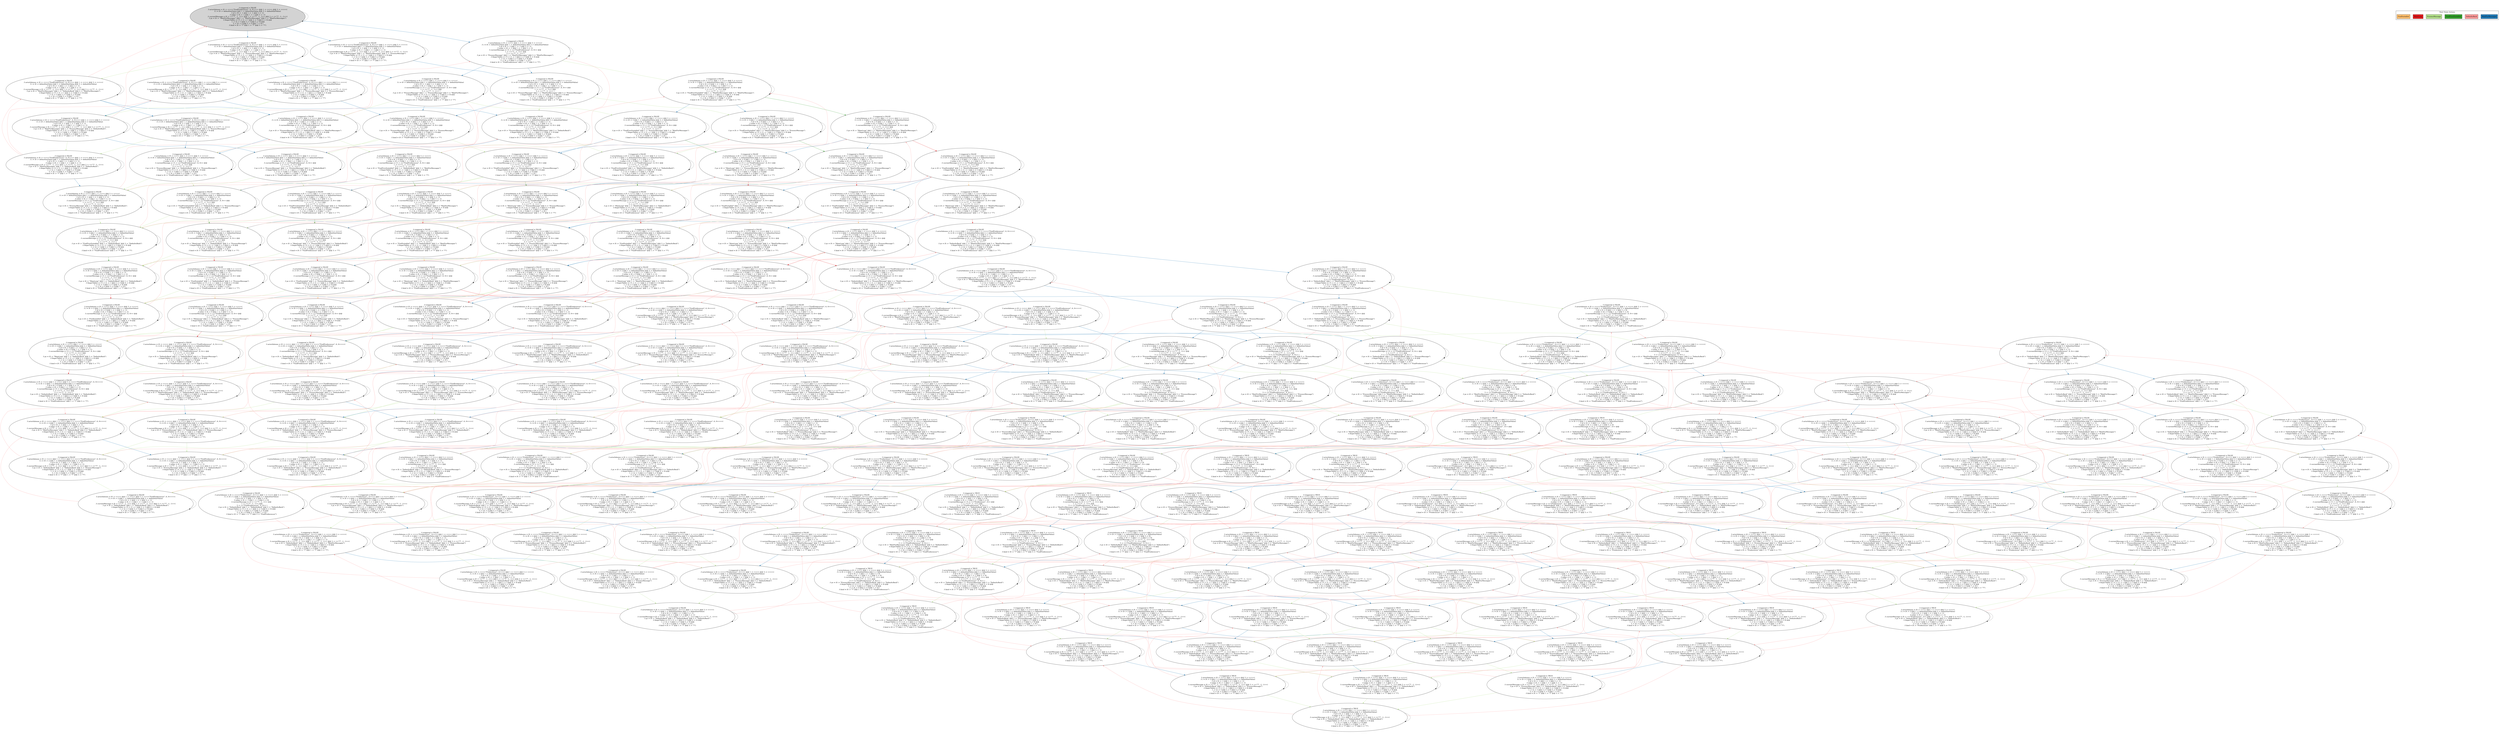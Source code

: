 strict digraph DiskGraph {
edge [colorscheme="paired12"]
nodesep=0.35;
subgraph cluster_graph {
color="white";
-3413047399256289560 [label="/\\ triggered = FALSE\n/\\ actorInboxes = (0 :> <<<<\"FindPredecessor\", 6, 0>>>> @@ 1 :> <<>> @@ 3 :> <<>>)\n/\\ i = (0 :> defaultInitValue @@ 1 :> defaultInitValue @@ 3 :> defaultInitValue)\n/\\ id = (0 :> -1 @@ 1 :> -1 @@ 3 :> -1)\n/\\ asker = (0 :> -1 @@ 1 :> -1 @@ 3 :> -1)\n/\\ currentMessage = (0 :> <<\"?\", -1, -1>> @@ 1 :> <<\"?\", -1, -1>> @@ 3 :> <<\"?\", -1, -1>>)\n/\\ pc = (0 :> \"WaitForMessages\" @@ 1 :> \"WaitForMessages\" @@ 3 :> \"WaitForMessages\")\n/\\ fingerTables = ( 0 :> (1 :> 1 @@ 2 :> 3 @@ 4 :> 0) @@\n  1 :> (2 :> 3 @@ 3 :> 5 @@ 5 :> 0) @@\n  3 :> (4 :> 0 @@ 5 :> 0 @@ 7 :> 0) )\n/\\ kind = (0 :> \"?\" @@ 1 :> \"?\" @@ 3 :> \"?\")",style = filled]
-3413047399256289560 -> -2186093696788139790 [label="",color="2",fontcolor="2"];
-2186093696788139790 [label="/\\ triggered = FALSE\n/\\ actorInboxes = (0 :> <<>> @@ 1 :> <<>> @@ 3 :> <<>>)\n/\\ i = (0 :> defaultInitValue @@ 1 :> defaultInitValue @@ 3 :> defaultInitValue)\n/\\ id = (0 :> -1 @@ 1 :> -1 @@ 3 :> -1)\n/\\ asker = (0 :> -1 @@ 1 :> -1 @@ 3 :> -1)\n/\\ currentMessage = ( 0 :> <<\"FindPredecessor\", 6, 0>> @@\n  1 :> <<\"?\", -1, -1>> @@\n  3 :> <<\"?\", -1, -1>> )\n/\\ pc = (0 :> \"ProcessMessage\" @@ 1 :> \"WaitForMessages\" @@ 3 :> \"WaitForMessages\")\n/\\ fingerTables = ( 0 :> (1 :> 1 @@ 2 :> 3 @@ 4 :> 0) @@\n  1 :> (2 :> 3 @@ 3 :> 5 @@ 5 :> 0) @@\n  3 :> (4 :> 0 @@ 5 :> 0 @@ 7 :> 0) )\n/\\ kind = (0 :> \"FindPredecessor\" @@ 1 :> \"?\" @@ 3 :> \"?\")"];
-3413047399256289560 -> 8384167854657054110 [label="",color="2",fontcolor="2"];
8384167854657054110 [label="/\\ triggered = FALSE\n/\\ actorInboxes = (0 :> <<<<\"FindPredecessor\", 6, 0>>>> @@ 1 :> <<>> @@ 3 :> <<>>)\n/\\ i = (0 :> defaultInitValue @@ 1 :> defaultInitValue @@ 3 :> defaultInitValue)\n/\\ id = (0 :> -1 @@ 1 :> -1 @@ 3 :> -1)\n/\\ asker = (0 :> -1 @@ 1 :> -1 @@ 3 :> -1)\n/\\ currentMessage = (0 :> <<\"?\", -1, -1>> @@ 1 :> <<\"?\", -1, -1>> @@ 3 :> <<\"?\", -1, -1>>)\n/\\ pc = (0 :> \"WaitForMessages\" @@ 1 :> \"ProcessMessage\" @@ 3 :> \"WaitForMessages\")\n/\\ fingerTables = ( 0 :> (1 :> 1 @@ 2 :> 3 @@ 4 :> 0) @@\n  1 :> (2 :> 3 @@ 3 :> 5 @@ 5 :> 0) @@\n  3 :> (4 :> 0 @@ 5 :> 0 @@ 7 :> 0) )\n/\\ kind = (0 :> \"?\" @@ 1 :> \"?\" @@ 3 :> \"?\")"];
-3413047399256289560 -> 5506023818287230465 [label="",color="2",fontcolor="2"];
5506023818287230465 [label="/\\ triggered = FALSE\n/\\ actorInboxes = (0 :> <<<<\"FindPredecessor\", 6, 0>>>> @@ 1 :> <<>> @@ 3 :> <<>>)\n/\\ i = (0 :> defaultInitValue @@ 1 :> defaultInitValue @@ 3 :> defaultInitValue)\n/\\ id = (0 :> -1 @@ 1 :> -1 @@ 3 :> -1)\n/\\ asker = (0 :> -1 @@ 1 :> -1 @@ 3 :> -1)\n/\\ currentMessage = (0 :> <<\"?\", -1, -1>> @@ 1 :> <<\"?\", -1, -1>> @@ 3 :> <<\"?\", -1, -1>>)\n/\\ pc = (0 :> \"WaitForMessages\" @@ 1 :> \"WaitForMessages\" @@ 3 :> \"ProcessMessage\")\n/\\ fingerTables = ( 0 :> (1 :> 1 @@ 2 :> 3 @@ 4 :> 0) @@\n  1 :> (2 :> 3 @@ 3 :> 5 @@ 5 :> 0) @@\n  3 :> (4 :> 0 @@ 5 :> 0 @@ 7 :> 0) )\n/\\ kind = (0 :> \"?\" @@ 1 :> \"?\" @@ 3 :> \"?\")"];
8384167854657054110 -> 3699833658155736848 [label="",color="2",fontcolor="2"];
3699833658155736848 [label="/\\ triggered = FALSE\n/\\ actorInboxes = (0 :> <<>> @@ 1 :> <<>> @@ 3 :> <<>>)\n/\\ i = (0 :> defaultInitValue @@ 1 :> defaultInitValue @@ 3 :> defaultInitValue)\n/\\ id = (0 :> -1 @@ 1 :> -1 @@ 3 :> -1)\n/\\ asker = (0 :> -1 @@ 1 :> -1 @@ 3 :> -1)\n/\\ currentMessage = ( 0 :> <<\"FindPredecessor\", 6, 0>> @@\n  1 :> <<\"?\", -1, -1>> @@\n  3 :> <<\"?\", -1, -1>> )\n/\\ pc = (0 :> \"ProcessMessage\" @@ 1 :> \"ProcessMessage\" @@ 3 :> \"WaitForMessages\")\n/\\ fingerTables = ( 0 :> (1 :> 1 @@ 2 :> 3 @@ 4 :> 0) @@\n  1 :> (2 :> 3 @@ 3 :> 5 @@ 5 :> 0) @@\n  3 :> (4 :> 0 @@ 5 :> 0 @@ 7 :> 0) )\n/\\ kind = (0 :> \"FindPredecessor\" @@ 1 :> \"?\" @@ 3 :> \"?\")"];
5506023818287230465 -> -3236815113999035460 [label="",color="2",fontcolor="2"];
-3236815113999035460 [label="/\\ triggered = FALSE\n/\\ actorInboxes = (0 :> <<>> @@ 1 :> <<>> @@ 3 :> <<>>)\n/\\ i = (0 :> defaultInitValue @@ 1 :> defaultInitValue @@ 3 :> defaultInitValue)\n/\\ id = (0 :> -1 @@ 1 :> -1 @@ 3 :> -1)\n/\\ asker = (0 :> -1 @@ 1 :> -1 @@ 3 :> -1)\n/\\ currentMessage = ( 0 :> <<\"FindPredecessor\", 6, 0>> @@\n  1 :> <<\"?\", -1, -1>> @@\n  3 :> <<\"?\", -1, -1>> )\n/\\ pc = (0 :> \"ProcessMessage\" @@ 1 :> \"WaitForMessages\" @@ 3 :> \"ProcessMessage\")\n/\\ fingerTables = ( 0 :> (1 :> 1 @@ 2 :> 3 @@ 4 :> 0) @@\n  1 :> (2 :> 3 @@ 3 :> 5 @@ 5 :> 0) @@\n  3 :> (4 :> 0 @@ 5 :> 0 @@ 7 :> 0) )\n/\\ kind = (0 :> \"FindPredecessor\" @@ 1 :> \"?\" @@ 3 :> \"?\")"];
8384167854657054110 -> 6439507583462819705 [label="",color="3",fontcolor="3"];
6439507583462819705 [label="/\\ triggered = FALSE\n/\\ actorInboxes = (0 :> <<<<\"FindPredecessor\", 6, 0>>>> @@ 1 :> <<>> @@ 3 :> <<>>)\n/\\ i = (0 :> defaultInitValue @@ 1 :> defaultInitValue @@ 3 :> defaultInitValue)\n/\\ id = (0 :> -1 @@ 1 :> -1 @@ 3 :> -1)\n/\\ asker = (0 :> -1 @@ 1 :> -1 @@ 3 :> -1)\n/\\ currentMessage = (0 :> <<\"?\", -1, -1>> @@ 1 :> <<\"?\", -1, -1>> @@ 3 :> <<\"?\", -1, -1>>)\n/\\ pc = (0 :> \"WaitForMessages\" @@ 1 :> \"DefaultsBack\" @@ 3 :> \"WaitForMessages\")\n/\\ fingerTables = ( 0 :> (1 :> 1 @@ 2 :> 3 @@ 4 :> 0) @@\n  1 :> (2 :> 3 @@ 3 :> 5 @@ 5 :> 0) @@\n  3 :> (4 :> 0 @@ 5 :> 0 @@ 7 :> 0) )\n/\\ kind = (0 :> \"?\" @@ 1 :> \"?\" @@ 3 :> \"?\")"];
-2186093696788139790 -> -8998220733888934308 [label="",color="3",fontcolor="3"];
-8998220733888934308 [label="/\\ triggered = FALSE\n/\\ actorInboxes = (0 :> <<>> @@ 1 :> <<>> @@ 3 :> <<>>)\n/\\ i = (0 :> 3 @@ 1 :> defaultInitValue @@ 3 :> defaultInitValue)\n/\\ id = (0 :> 6 @@ 1 :> -1 @@ 3 :> -1)\n/\\ asker = (0 :> 0 @@ 1 :> -1 @@ 3 :> -1)\n/\\ currentMessage = ( 0 :> <<\"FindPredecessor\", 6, 0>> @@\n  1 :> <<\"?\", -1, -1>> @@\n  3 :> <<\"?\", -1, -1>> )\n/\\ pc = (0 :> \"FindFirstSuitableI\" @@ 1 :> \"WaitForMessages\" @@ 3 :> \"WaitForMessages\")\n/\\ fingerTables = ( 0 :> (1 :> 1 @@ 2 :> 3 @@ 4 :> 0) @@\n  1 :> (2 :> 3 @@ 3 :> 5 @@ 5 :> 0) @@\n  3 :> (4 :> 0 @@ 5 :> 0 @@ 7 :> 0) )\n/\\ kind = (0 :> \"FindPredecessor\" @@ 1 :> \"?\" @@ 3 :> \"?\")"];
-3413047399256289560 -> -3413047399256289560 [style="dashed"];
8384167854657054110 -> 7301745151677201723 [label="",color="2",fontcolor="2"];
-2186093696788139790 -> 3699833658155736848 [label="",color="2",fontcolor="2"];
5506023818287230465 -> 7301745151677201723 [label="",color="2",fontcolor="2"];
7301745151677201723 [label="/\\ triggered = FALSE\n/\\ actorInboxes = (0 :> <<<<\"FindPredecessor\", 6, 0>>>> @@ 1 :> <<>> @@ 3 :> <<>>)\n/\\ i = (0 :> defaultInitValue @@ 1 :> defaultInitValue @@ 3 :> defaultInitValue)\n/\\ id = (0 :> -1 @@ 1 :> -1 @@ 3 :> -1)\n/\\ asker = (0 :> -1 @@ 1 :> -1 @@ 3 :> -1)\n/\\ currentMessage = (0 :> <<\"?\", -1, -1>> @@ 1 :> <<\"?\", -1, -1>> @@ 3 :> <<\"?\", -1, -1>>)\n/\\ pc = (0 :> \"WaitForMessages\" @@ 1 :> \"ProcessMessage\" @@ 3 :> \"ProcessMessage\")\n/\\ fingerTables = ( 0 :> (1 :> 1 @@ 2 :> 3 @@ 4 :> 0) @@\n  1 :> (2 :> 3 @@ 3 :> 5 @@ 5 :> 0) @@\n  3 :> (4 :> 0 @@ 5 :> 0 @@ 7 :> 0) )\n/\\ kind = (0 :> \"?\" @@ 1 :> \"?\" @@ 3 :> \"?\")"];
-2186093696788139790 -> -3236815113999035460 [label="",color="2",fontcolor="2"];
5506023818287230465 -> -3490132162741576056 [label="",color="3",fontcolor="3"];
-3490132162741576056 [label="/\\ triggered = FALSE\n/\\ actorInboxes = (0 :> <<<<\"FindPredecessor\", 6, 0>>>> @@ 1 :> <<>> @@ 3 :> <<>>)\n/\\ i = (0 :> defaultInitValue @@ 1 :> defaultInitValue @@ 3 :> defaultInitValue)\n/\\ id = (0 :> -1 @@ 1 :> -1 @@ 3 :> -1)\n/\\ asker = (0 :> -1 @@ 1 :> -1 @@ 3 :> -1)\n/\\ currentMessage = (0 :> <<\"?\", -1, -1>> @@ 1 :> <<\"?\", -1, -1>> @@ 3 :> <<\"?\", -1, -1>>)\n/\\ pc = (0 :> \"WaitForMessages\" @@ 1 :> \"WaitForMessages\" @@ 3 :> \"DefaultsBack\")\n/\\ fingerTables = ( 0 :> (1 :> 1 @@ 2 :> 3 @@ 4 :> 0) @@\n  1 :> (2 :> 3 @@ 3 :> 5 @@ 5 :> 0) @@\n  3 :> (4 :> 0 @@ 5 :> 0 @@ 7 :> 0) )\n/\\ kind = (0 :> \"?\" @@ 1 :> \"?\" @@ 3 :> \"?\")"];
8384167854657054110 -> 8384167854657054110 [style="dashed"];
5506023818287230465 -> 5506023818287230465 [style="dashed"];
-2186093696788139790 -> -2186093696788139790 [style="dashed"];
3699833658155736848 -> 4682611903800577047 [label="",color="3",fontcolor="3"];
4682611903800577047 [label="/\\ triggered = FALSE\n/\\ actorInboxes = (0 :> <<>> @@ 1 :> <<>> @@ 3 :> <<>>)\n/\\ i = (0 :> 3 @@ 1 :> defaultInitValue @@ 3 :> defaultInitValue)\n/\\ id = (0 :> 6 @@ 1 :> -1 @@ 3 :> -1)\n/\\ asker = (0 :> 0 @@ 1 :> -1 @@ 3 :> -1)\n/\\ currentMessage = ( 0 :> <<\"FindPredecessor\", 6, 0>> @@\n  1 :> <<\"?\", -1, -1>> @@\n  3 :> <<\"?\", -1, -1>> )\n/\\ pc = (0 :> \"FindFirstSuitableI\" @@ 1 :> \"ProcessMessage\" @@ 3 :> \"WaitForMessages\")\n/\\ fingerTables = ( 0 :> (1 :> 1 @@ 2 :> 3 @@ 4 :> 0) @@\n  1 :> (2 :> 3 @@ 3 :> 5 @@ 5 :> 0) @@\n  3 :> (4 :> 0 @@ 5 :> 0 @@ 7 :> 0) )\n/\\ kind = (0 :> \"FindPredecessor\" @@ 1 :> \"?\" @@ 3 :> \"?\")"];
-3236815113999035460 -> -6866005474154889029 [label="",color="3",fontcolor="3"];
-6866005474154889029 [label="/\\ triggered = FALSE\n/\\ actorInboxes = (0 :> <<>> @@ 1 :> <<>> @@ 3 :> <<>>)\n/\\ i = (0 :> 3 @@ 1 :> defaultInitValue @@ 3 :> defaultInitValue)\n/\\ id = (0 :> 6 @@ 1 :> -1 @@ 3 :> -1)\n/\\ asker = (0 :> 0 @@ 1 :> -1 @@ 3 :> -1)\n/\\ currentMessage = ( 0 :> <<\"FindPredecessor\", 6, 0>> @@\n  1 :> <<\"?\", -1, -1>> @@\n  3 :> <<\"?\", -1, -1>> )\n/\\ pc = (0 :> \"FindFirstSuitableI\" @@ 1 :> \"WaitForMessages\" @@ 3 :> \"ProcessMessage\")\n/\\ fingerTables = ( 0 :> (1 :> 1 @@ 2 :> 3 @@ 4 :> 0) @@\n  1 :> (2 :> 3 @@ 3 :> 5 @@ 5 :> 0) @@\n  3 :> (4 :> 0 @@ 5 :> 0 @@ 7 :> 0) )\n/\\ kind = (0 :> \"FindPredecessor\" @@ 1 :> \"?\" @@ 3 :> \"?\")"];
3699833658155736848 -> 2883762225766072639 [label="",color="3",fontcolor="3"];
2883762225766072639 [label="/\\ triggered = FALSE\n/\\ actorInboxes = (0 :> <<>> @@ 1 :> <<>> @@ 3 :> <<>>)\n/\\ i = (0 :> defaultInitValue @@ 1 :> defaultInitValue @@ 3 :> defaultInitValue)\n/\\ id = (0 :> -1 @@ 1 :> -1 @@ 3 :> -1)\n/\\ asker = (0 :> -1 @@ 1 :> -1 @@ 3 :> -1)\n/\\ currentMessage = ( 0 :> <<\"FindPredecessor\", 6, 0>> @@\n  1 :> <<\"?\", -1, -1>> @@\n  3 :> <<\"?\", -1, -1>> )\n/\\ pc = (0 :> \"ProcessMessage\" @@ 1 :> \"DefaultsBack\" @@ 3 :> \"WaitForMessages\")\n/\\ fingerTables = ( 0 :> (1 :> 1 @@ 2 :> 3 @@ 4 :> 0) @@\n  1 :> (2 :> 3 @@ 3 :> 5 @@ 5 :> 0) @@\n  3 :> (4 :> 0 @@ 5 :> 0 @@ 7 :> 0) )\n/\\ kind = (0 :> \"FindPredecessor\" @@ 1 :> \"?\" @@ 3 :> \"?\")"];
-3236815113999035460 -> -1034000805389751646 [label="",color="2",fontcolor="2"];
-1034000805389751646 [label="/\\ triggered = FALSE\n/\\ actorInboxes = (0 :> <<>> @@ 1 :> <<>> @@ 3 :> <<>>)\n/\\ i = (0 :> defaultInitValue @@ 1 :> defaultInitValue @@ 3 :> defaultInitValue)\n/\\ id = (0 :> -1 @@ 1 :> -1 @@ 3 :> -1)\n/\\ asker = (0 :> -1 @@ 1 :> -1 @@ 3 :> -1)\n/\\ currentMessage = ( 0 :> <<\"FindPredecessor\", 6, 0>> @@\n  1 :> <<\"?\", -1, -1>> @@\n  3 :> <<\"?\", -1, -1>> )\n/\\ pc = (0 :> \"ProcessMessage\" @@ 1 :> \"ProcessMessage\" @@ 3 :> \"ProcessMessage\")\n/\\ fingerTables = ( 0 :> (1 :> 1 @@ 2 :> 3 @@ 4 :> 0) @@\n  1 :> (2 :> 3 @@ 3 :> 5 @@ 5 :> 0) @@\n  3 :> (4 :> 0 @@ 5 :> 0 @@ 7 :> 0) )\n/\\ kind = (0 :> \"FindPredecessor\" @@ 1 :> \"?\" @@ 3 :> \"?\")"];
6439507583462819705 -> 2883762225766072639 [label="",color="2",fontcolor="2"];
3699833658155736848 -> -1034000805389751646 [label="",color="2",fontcolor="2"];
-3236815113999035460 -> 6408764329476992683 [label="",color="3",fontcolor="3"];
6408764329476992683 [label="/\\ triggered = FALSE\n/\\ actorInboxes = (0 :> <<>> @@ 1 :> <<>> @@ 3 :> <<>>)\n/\\ i = (0 :> defaultInitValue @@ 1 :> defaultInitValue @@ 3 :> defaultInitValue)\n/\\ id = (0 :> -1 @@ 1 :> -1 @@ 3 :> -1)\n/\\ asker = (0 :> -1 @@ 1 :> -1 @@ 3 :> -1)\n/\\ currentMessage = ( 0 :> <<\"FindPredecessor\", 6, 0>> @@\n  1 :> <<\"?\", -1, -1>> @@\n  3 :> <<\"?\", -1, -1>> )\n/\\ pc = (0 :> \"ProcessMessage\" @@ 1 :> \"WaitForMessages\" @@ 3 :> \"DefaultsBack\")\n/\\ fingerTables = ( 0 :> (1 :> 1 @@ 2 :> 3 @@ 4 :> 0) @@\n  1 :> (2 :> 3 @@ 3 :> 5 @@ 5 :> 0) @@\n  3 :> (4 :> 0 @@ 5 :> 0 @@ 7 :> 0) )\n/\\ kind = (0 :> \"FindPredecessor\" @@ 1 :> \"?\" @@ 3 :> \"?\")"];
-8998220733888934308 -> 1498654940788179357 [label="",color="4",fontcolor="4"];
1498654940788179357 [label="/\\ triggered = FALSE\n/\\ actorInboxes = (0 :> <<>> @@ 1 :> <<>> @@ 3 :> <<>>)\n/\\ i = (0 :> 3 @@ 1 :> defaultInitValue @@ 3 :> defaultInitValue)\n/\\ id = (0 :> 6 @@ 1 :> -1 @@ 3 :> -1)\n/\\ asker = (0 :> 0 @@ 1 :> -1 @@ 3 :> -1)\n/\\ currentMessage = ( 0 :> <<\"FindPredecessor\", 6, 0>> @@\n  1 :> <<\"?\", -1, -1>> @@\n  3 :> <<\"?\", -1, -1>> )\n/\\ pc = (0 :> \"MainLoop\" @@ 1 :> \"WaitForMessages\" @@ 3 :> \"WaitForMessages\")\n/\\ fingerTables = ( 0 :> (1 :> 1 @@ 2 :> 3 @@ 4 :> 0) @@\n  1 :> (2 :> 3 @@ 3 :> 5 @@ 5 :> 0) @@\n  3 :> (4 :> 0 @@ 5 :> 0 @@ 7 :> 0) )\n/\\ kind = (0 :> \"FindPredecessor\" @@ 1 :> \"?\" @@ 3 :> \"?\")"];
3699833658155736848 -> 3699833658155736848 [style="dashed"];
6439507583462819705 -> -3413047399256289560 [label="",color="5",fontcolor="5"];
-8998220733888934308 -> 4682611903800577047 [label="",color="2",fontcolor="2"];
-3236815113999035460 -> -3236815113999035460 [style="dashed"];
6439507583462819705 -> 5709127696390666792 [label="",color="2",fontcolor="2"];
5709127696390666792 [label="/\\ triggered = FALSE\n/\\ actorInboxes = (0 :> <<<<\"FindPredecessor\", 6, 0>>>> @@ 1 :> <<>> @@ 3 :> <<>>)\n/\\ i = (0 :> defaultInitValue @@ 1 :> defaultInitValue @@ 3 :> defaultInitValue)\n/\\ id = (0 :> -1 @@ 1 :> -1 @@ 3 :> -1)\n/\\ asker = (0 :> -1 @@ 1 :> -1 @@ 3 :> -1)\n/\\ currentMessage = (0 :> <<\"?\", -1, -1>> @@ 1 :> <<\"?\", -1, -1>> @@ 3 :> <<\"?\", -1, -1>>)\n/\\ pc = (0 :> \"WaitForMessages\" @@ 1 :> \"DefaultsBack\" @@ 3 :> \"ProcessMessage\")\n/\\ fingerTables = ( 0 :> (1 :> 1 @@ 2 :> 3 @@ 4 :> 0) @@\n  1 :> (2 :> 3 @@ 3 :> 5 @@ 5 :> 0) @@\n  3 :> (4 :> 0 @@ 5 :> 0 @@ 7 :> 0) )\n/\\ kind = (0 :> \"?\" @@ 1 :> \"?\" @@ 3 :> \"?\")"];
6439507583462819705 -> 6439507583462819705 [style="dashed"];
-8998220733888934308 -> -6866005474154889029 [label="",color="2",fontcolor="2"];
-8998220733888934308 -> -8998220733888934308 [style="dashed"];
7301745151677201723 -> -1034000805389751646 [label="",color="2",fontcolor="2"];
7301745151677201723 -> 5709127696390666792 [label="",color="3",fontcolor="3"];
7301745151677201723 -> -2670089696410598733 [label="",color="3",fontcolor="3"];
-2670089696410598733 [label="/\\ triggered = FALSE\n/\\ actorInboxes = (0 :> <<<<\"FindPredecessor\", 6, 0>>>> @@ 1 :> <<>> @@ 3 :> <<>>)\n/\\ i = (0 :> defaultInitValue @@ 1 :> defaultInitValue @@ 3 :> defaultInitValue)\n/\\ id = (0 :> -1 @@ 1 :> -1 @@ 3 :> -1)\n/\\ asker = (0 :> -1 @@ 1 :> -1 @@ 3 :> -1)\n/\\ currentMessage = (0 :> <<\"?\", -1, -1>> @@ 1 :> <<\"?\", -1, -1>> @@ 3 :> <<\"?\", -1, -1>>)\n/\\ pc = (0 :> \"WaitForMessages\" @@ 1 :> \"ProcessMessage\" @@ 3 :> \"DefaultsBack\")\n/\\ fingerTables = ( 0 :> (1 :> 1 @@ 2 :> 3 @@ 4 :> 0) @@\n  1 :> (2 :> 3 @@ 3 :> 5 @@ 5 :> 0) @@\n  3 :> (4 :> 0 @@ 5 :> 0 @@ 7 :> 0) )\n/\\ kind = (0 :> \"?\" @@ 1 :> \"?\" @@ 3 :> \"?\")"];
-3490132162741576056 -> 6408764329476992683 [label="",color="2",fontcolor="2"];
7301745151677201723 -> 7301745151677201723 [style="dashed"];
-3490132162741576056 -> -2670089696410598733 [label="",color="2",fontcolor="2"];
-3490132162741576056 -> -3413047399256289560 [label="",color="5",fontcolor="5"];
-3490132162741576056 -> -3490132162741576056 [style="dashed"];
4682611903800577047 -> 8208757348041057668 [label="",color="4",fontcolor="4"];
8208757348041057668 [label="/\\ triggered = FALSE\n/\\ actorInboxes = (0 :> <<>> @@ 1 :> <<>> @@ 3 :> <<>>)\n/\\ i = (0 :> 3 @@ 1 :> defaultInitValue @@ 3 :> defaultInitValue)\n/\\ id = (0 :> 6 @@ 1 :> -1 @@ 3 :> -1)\n/\\ asker = (0 :> 0 @@ 1 :> -1 @@ 3 :> -1)\n/\\ currentMessage = ( 0 :> <<\"FindPredecessor\", 6, 0>> @@\n  1 :> <<\"?\", -1, -1>> @@\n  3 :> <<\"?\", -1, -1>> )\n/\\ pc = (0 :> \"MainLoop\" @@ 1 :> \"ProcessMessage\" @@ 3 :> \"WaitForMessages\")\n/\\ fingerTables = ( 0 :> (1 :> 1 @@ 2 :> 3 @@ 4 :> 0) @@\n  1 :> (2 :> 3 @@ 3 :> 5 @@ 5 :> 0) @@\n  3 :> (4 :> 0 @@ 5 :> 0 @@ 7 :> 0) )\n/\\ kind = (0 :> \"FindPredecessor\" @@ 1 :> \"?\" @@ 3 :> \"?\")"];
4682611903800577047 -> -2532620347905670902 [label="",color="3",fontcolor="3"];
-2532620347905670902 [label="/\\ triggered = FALSE\n/\\ actorInboxes = (0 :> <<>> @@ 1 :> <<>> @@ 3 :> <<>>)\n/\\ i = (0 :> 3 @@ 1 :> defaultInitValue @@ 3 :> defaultInitValue)\n/\\ id = (0 :> 6 @@ 1 :> -1 @@ 3 :> -1)\n/\\ asker = (0 :> 0 @@ 1 :> -1 @@ 3 :> -1)\n/\\ currentMessage = ( 0 :> <<\"FindPredecessor\", 6, 0>> @@\n  1 :> <<\"?\", -1, -1>> @@\n  3 :> <<\"?\", -1, -1>> )\n/\\ pc = (0 :> \"FindFirstSuitableI\" @@ 1 :> \"DefaultsBack\" @@ 3 :> \"WaitForMessages\")\n/\\ fingerTables = ( 0 :> (1 :> 1 @@ 2 :> 3 @@ 4 :> 0) @@\n  1 :> (2 :> 3 @@ 3 :> 5 @@ 5 :> 0) @@\n  3 :> (4 :> 0 @@ 5 :> 0 @@ 7 :> 0) )\n/\\ kind = (0 :> \"FindPredecessor\" @@ 1 :> \"?\" @@ 3 :> \"?\")"];
-6866005474154889029 -> -7951198044860602072 [label="",color="4",fontcolor="4"];
-7951198044860602072 [label="/\\ triggered = FALSE\n/\\ actorInboxes = (0 :> <<>> @@ 1 :> <<>> @@ 3 :> <<>>)\n/\\ i = (0 :> 3 @@ 1 :> defaultInitValue @@ 3 :> defaultInitValue)\n/\\ id = (0 :> 6 @@ 1 :> -1 @@ 3 :> -1)\n/\\ asker = (0 :> 0 @@ 1 :> -1 @@ 3 :> -1)\n/\\ currentMessage = ( 0 :> <<\"FindPredecessor\", 6, 0>> @@\n  1 :> <<\"?\", -1, -1>> @@\n  3 :> <<\"?\", -1, -1>> )\n/\\ pc = (0 :> \"MainLoop\" @@ 1 :> \"WaitForMessages\" @@ 3 :> \"ProcessMessage\")\n/\\ fingerTables = ( 0 :> (1 :> 1 @@ 2 :> 3 @@ 4 :> 0) @@\n  1 :> (2 :> 3 @@ 3 :> 5 @@ 5 :> 0) @@\n  3 :> (4 :> 0 @@ 5 :> 0 @@ 7 :> 0) )\n/\\ kind = (0 :> \"FindPredecessor\" @@ 1 :> \"?\" @@ 3 :> \"?\")"];
2883762225766072639 -> -2532620347905670902 [label="",color="3",fontcolor="3"];
4682611903800577047 -> -8780532045609047102 [label="",color="2",fontcolor="2"];
-8780532045609047102 [label="/\\ triggered = FALSE\n/\\ actorInboxes = (0 :> <<>> @@ 1 :> <<>> @@ 3 :> <<>>)\n/\\ i = (0 :> 3 @@ 1 :> defaultInitValue @@ 3 :> defaultInitValue)\n/\\ id = (0 :> 6 @@ 1 :> -1 @@ 3 :> -1)\n/\\ asker = (0 :> 0 @@ 1 :> -1 @@ 3 :> -1)\n/\\ currentMessage = ( 0 :> <<\"FindPredecessor\", 6, 0>> @@\n  1 :> <<\"?\", -1, -1>> @@\n  3 :> <<\"?\", -1, -1>> )\n/\\ pc = (0 :> \"FindFirstSuitableI\" @@ 1 :> \"ProcessMessage\" @@ 3 :> \"ProcessMessage\")\n/\\ fingerTables = ( 0 :> (1 :> 1 @@ 2 :> 3 @@ 4 :> 0) @@\n  1 :> (2 :> 3 @@ 3 :> 5 @@ 5 :> 0) @@\n  3 :> (4 :> 0 @@ 5 :> 0 @@ 7 :> 0) )\n/\\ kind = (0 :> \"FindPredecessor\" @@ 1 :> \"?\" @@ 3 :> \"?\")"];
2883762225766072639 -> -2186093696788139790 [label="",color="5",fontcolor="5"];
-6866005474154889029 -> -8780532045609047102 [label="",color="2",fontcolor="2"];
2883762225766072639 -> 7257859564454432860 [label="",color="2",fontcolor="2"];
7257859564454432860 [label="/\\ triggered = FALSE\n/\\ actorInboxes = (0 :> <<>> @@ 1 :> <<>> @@ 3 :> <<>>)\n/\\ i = (0 :> defaultInitValue @@ 1 :> defaultInitValue @@ 3 :> defaultInitValue)\n/\\ id = (0 :> -1 @@ 1 :> -1 @@ 3 :> -1)\n/\\ asker = (0 :> -1 @@ 1 :> -1 @@ 3 :> -1)\n/\\ currentMessage = ( 0 :> <<\"FindPredecessor\", 6, 0>> @@\n  1 :> <<\"?\", -1, -1>> @@\n  3 :> <<\"?\", -1, -1>> )\n/\\ pc = (0 :> \"ProcessMessage\" @@ 1 :> \"DefaultsBack\" @@ 3 :> \"ProcessMessage\")\n/\\ fingerTables = ( 0 :> (1 :> 1 @@ 2 :> 3 @@ 4 :> 0) @@\n  1 :> (2 :> 3 @@ 3 :> 5 @@ 5 :> 0) @@\n  3 :> (4 :> 0 @@ 5 :> 0 @@ 7 :> 0) )\n/\\ kind = (0 :> \"FindPredecessor\" @@ 1 :> \"?\" @@ 3 :> \"?\")"];
4682611903800577047 -> 4682611903800577047 [style="dashed"];
-6866005474154889029 -> -6039331005687812450 [label="",color="3",fontcolor="3"];
-6039331005687812450 [label="/\\ triggered = FALSE\n/\\ actorInboxes = (0 :> <<>> @@ 1 :> <<>> @@ 3 :> <<>>)\n/\\ i = (0 :> 3 @@ 1 :> defaultInitValue @@ 3 :> defaultInitValue)\n/\\ id = (0 :> 6 @@ 1 :> -1 @@ 3 :> -1)\n/\\ asker = (0 :> 0 @@ 1 :> -1 @@ 3 :> -1)\n/\\ currentMessage = ( 0 :> <<\"FindPredecessor\", 6, 0>> @@\n  1 :> <<\"?\", -1, -1>> @@\n  3 :> <<\"?\", -1, -1>> )\n/\\ pc = (0 :> \"FindFirstSuitableI\" @@ 1 :> \"WaitForMessages\" @@ 3 :> \"DefaultsBack\")\n/\\ fingerTables = ( 0 :> (1 :> 1 @@ 2 :> 3 @@ 4 :> 0) @@\n  1 :> (2 :> 3 @@ 3 :> 5 @@ 5 :> 0) @@\n  3 :> (4 :> 0 @@ 5 :> 0 @@ 7 :> 0) )\n/\\ kind = (0 :> \"FindPredecessor\" @@ 1 :> \"?\" @@ 3 :> \"?\")"];
2883762225766072639 -> 2883762225766072639 [style="dashed"];
-6866005474154889029 -> -6866005474154889029 [style="dashed"];
-1034000805389751646 -> -8780532045609047102 [label="",color="3",fontcolor="3"];
-1034000805389751646 -> 7257859564454432860 [label="",color="3",fontcolor="3"];
-1034000805389751646 -> 4052590335386750046 [label="",color="3",fontcolor="3"];
4052590335386750046 [label="/\\ triggered = FALSE\n/\\ actorInboxes = (0 :> <<>> @@ 1 :> <<>> @@ 3 :> <<>>)\n/\\ i = (0 :> defaultInitValue @@ 1 :> defaultInitValue @@ 3 :> defaultInitValue)\n/\\ id = (0 :> -1 @@ 1 :> -1 @@ 3 :> -1)\n/\\ asker = (0 :> -1 @@ 1 :> -1 @@ 3 :> -1)\n/\\ currentMessage = ( 0 :> <<\"FindPredecessor\", 6, 0>> @@\n  1 :> <<\"?\", -1, -1>> @@\n  3 :> <<\"?\", -1, -1>> )\n/\\ pc = (0 :> \"ProcessMessage\" @@ 1 :> \"ProcessMessage\" @@ 3 :> \"DefaultsBack\")\n/\\ fingerTables = ( 0 :> (1 :> 1 @@ 2 :> 3 @@ 4 :> 0) @@\n  1 :> (2 :> 3 @@ 3 :> 5 @@ 5 :> 0) @@\n  3 :> (4 :> 0 @@ 5 :> 0 @@ 7 :> 0) )\n/\\ kind = (0 :> \"FindPredecessor\" @@ 1 :> \"?\" @@ 3 :> \"?\")"];
-1034000805389751646 -> -1034000805389751646 [style="dashed"];
6408764329476992683 -> -6039331005687812450 [label="",color="3",fontcolor="3"];
6408764329476992683 -> 4052590335386750046 [label="",color="2",fontcolor="2"];
6408764329476992683 -> -2186093696788139790 [label="",color="5",fontcolor="5"];
6408764329476992683 -> 6408764329476992683 [style="dashed"];
1498654940788179357 -> -8826180399649042992 [label="",color="6",fontcolor="6"];
-8826180399649042992 [label="/\\ triggered = FALSE\n/\\ actorInboxes = (0 :> <<>> @@ 1 :> <<>> @@ 3 :> <<>>)\n/\\ i = (0 :> 2 @@ 1 :> defaultInitValue @@ 3 :> defaultInitValue)\n/\\ id = (0 :> 6 @@ 1 :> -1 @@ 3 :> -1)\n/\\ asker = (0 :> 0 @@ 1 :> -1 @@ 3 :> -1)\n/\\ currentMessage = ( 0 :> <<\"FindPredecessor\", 6, 0>> @@\n  1 :> <<\"?\", -1, -1>> @@\n  3 :> <<\"?\", -1, -1>> )\n/\\ pc = (0 :> \"FindSuitableI\" @@ 1 :> \"WaitForMessages\" @@ 3 :> \"WaitForMessages\")\n/\\ fingerTables = ( 0 :> (1 :> 1 @@ 2 :> 3 @@ 4 :> 0) @@\n  1 :> (2 :> 3 @@ 3 :> 5 @@ 5 :> 0) @@\n  3 :> (4 :> 0 @@ 5 :> 0 @@ 7 :> 0) )\n/\\ kind = (0 :> \"FindPredecessor\" @@ 1 :> \"?\" @@ 3 :> \"?\")"];
1498654940788179357 -> 8208757348041057668 [label="",color="2",fontcolor="2"];
1498654940788179357 -> -7951198044860602072 [label="",color="2",fontcolor="2"];
1498654940788179357 -> 1498654940788179357 [style="dashed"];
5709127696390666792 -> 7257859564454432860 [label="",color="2",fontcolor="2"];
5709127696390666792 -> 5506023818287230465 [label="",color="5",fontcolor="5"];
5709127696390666792 -> 7048666182184338749 [label="",color="3",fontcolor="3"];
7048666182184338749 [label="/\\ triggered = FALSE\n/\\ actorInboxes = (0 :> <<<<\"FindPredecessor\", 6, 0>>>> @@ 1 :> <<>> @@ 3 :> <<>>)\n/\\ i = (0 :> defaultInitValue @@ 1 :> defaultInitValue @@ 3 :> defaultInitValue)\n/\\ id = (0 :> -1 @@ 1 :> -1 @@ 3 :> -1)\n/\\ asker = (0 :> -1 @@ 1 :> -1 @@ 3 :> -1)\n/\\ currentMessage = (0 :> <<\"?\", -1, -1>> @@ 1 :> <<\"?\", -1, -1>> @@ 3 :> <<\"?\", -1, -1>>)\n/\\ pc = (0 :> \"WaitForMessages\" @@ 1 :> \"DefaultsBack\" @@ 3 :> \"DefaultsBack\")\n/\\ fingerTables = ( 0 :> (1 :> 1 @@ 2 :> 3 @@ 4 :> 0) @@\n  1 :> (2 :> 3 @@ 3 :> 5 @@ 5 :> 0) @@\n  3 :> (4 :> 0 @@ 5 :> 0 @@ 7 :> 0) )\n/\\ kind = (0 :> \"?\" @@ 1 :> \"?\" @@ 3 :> \"?\")"];
-2670089696410598733 -> 4052590335386750046 [label="",color="2",fontcolor="2"];
5709127696390666792 -> 5709127696390666792 [style="dashed"];
-2670089696410598733 -> 7048666182184338749 [label="",color="3",fontcolor="3"];
-2670089696410598733 -> 8384167854657054110 [label="",color="5",fontcolor="5"];
-2670089696410598733 -> -2670089696410598733 [style="dashed"];
8208757348041057668 -> -7720641666940626336 [label="",color="6",fontcolor="6"];
-7720641666940626336 [label="/\\ triggered = FALSE\n/\\ actorInboxes = (0 :> <<>> @@ 1 :> <<>> @@ 3 :> <<>>)\n/\\ i = (0 :> 2 @@ 1 :> defaultInitValue @@ 3 :> defaultInitValue)\n/\\ id = (0 :> 6 @@ 1 :> -1 @@ 3 :> -1)\n/\\ asker = (0 :> 0 @@ 1 :> -1 @@ 3 :> -1)\n/\\ currentMessage = ( 0 :> <<\"FindPredecessor\", 6, 0>> @@\n  1 :> <<\"?\", -1, -1>> @@\n  3 :> <<\"?\", -1, -1>> )\n/\\ pc = (0 :> \"FindSuitableI\" @@ 1 :> \"ProcessMessage\" @@ 3 :> \"WaitForMessages\")\n/\\ fingerTables = ( 0 :> (1 :> 1 @@ 2 :> 3 @@ 4 :> 0) @@\n  1 :> (2 :> 3 @@ 3 :> 5 @@ 5 :> 0) @@\n  3 :> (4 :> 0 @@ 5 :> 0 @@ 7 :> 0) )\n/\\ kind = (0 :> \"FindPredecessor\" @@ 1 :> \"?\" @@ 3 :> \"?\")"];
8208757348041057668 -> 5636101036603054843 [label="",color="3",fontcolor="3"];
5636101036603054843 [label="/\\ triggered = FALSE\n/\\ actorInboxes = (0 :> <<>> @@ 1 :> <<>> @@ 3 :> <<>>)\n/\\ i = (0 :> 3 @@ 1 :> defaultInitValue @@ 3 :> defaultInitValue)\n/\\ id = (0 :> 6 @@ 1 :> -1 @@ 3 :> -1)\n/\\ asker = (0 :> 0 @@ 1 :> -1 @@ 3 :> -1)\n/\\ currentMessage = ( 0 :> <<\"FindPredecessor\", 6, 0>> @@\n  1 :> <<\"?\", -1, -1>> @@\n  3 :> <<\"?\", -1, -1>> )\n/\\ pc = (0 :> \"MainLoop\" @@ 1 :> \"DefaultsBack\" @@ 3 :> \"WaitForMessages\")\n/\\ fingerTables = ( 0 :> (1 :> 1 @@ 2 :> 3 @@ 4 :> 0) @@\n  1 :> (2 :> 3 @@ 3 :> 5 @@ 5 :> 0) @@\n  3 :> (4 :> 0 @@ 5 :> 0 @@ 7 :> 0) )\n/\\ kind = (0 :> \"FindPredecessor\" @@ 1 :> \"?\" @@ 3 :> \"?\")"];
8208757348041057668 -> 5681808783081621833 [label="",color="2",fontcolor="2"];
5681808783081621833 [label="/\\ triggered = FALSE\n/\\ actorInboxes = (0 :> <<>> @@ 1 :> <<>> @@ 3 :> <<>>)\n/\\ i = (0 :> 3 @@ 1 :> defaultInitValue @@ 3 :> defaultInitValue)\n/\\ id = (0 :> 6 @@ 1 :> -1 @@ 3 :> -1)\n/\\ asker = (0 :> 0 @@ 1 :> -1 @@ 3 :> -1)\n/\\ currentMessage = ( 0 :> <<\"FindPredecessor\", 6, 0>> @@\n  1 :> <<\"?\", -1, -1>> @@\n  3 :> <<\"?\", -1, -1>> )\n/\\ pc = (0 :> \"MainLoop\" @@ 1 :> \"ProcessMessage\" @@ 3 :> \"ProcessMessage\")\n/\\ fingerTables = ( 0 :> (1 :> 1 @@ 2 :> 3 @@ 4 :> 0) @@\n  1 :> (2 :> 3 @@ 3 :> 5 @@ 5 :> 0) @@\n  3 :> (4 :> 0 @@ 5 :> 0 @@ 7 :> 0) )\n/\\ kind = (0 :> \"FindPredecessor\" @@ 1 :> \"?\" @@ 3 :> \"?\")"];
-2532620347905670902 -> 5636101036603054843 [label="",color="4",fontcolor="4"];
8208757348041057668 -> 8208757348041057668 [style="dashed"];
-2532620347905670902 -> -8998220733888934308 [label="",color="5",fontcolor="5"];
-2532620347905670902 -> -1599520423095554343 [label="",color="2",fontcolor="2"];
-1599520423095554343 [label="/\\ triggered = FALSE\n/\\ actorInboxes = (0 :> <<>> @@ 1 :> <<>> @@ 3 :> <<>>)\n/\\ i = (0 :> 3 @@ 1 :> defaultInitValue @@ 3 :> defaultInitValue)\n/\\ id = (0 :> 6 @@ 1 :> -1 @@ 3 :> -1)\n/\\ asker = (0 :> 0 @@ 1 :> -1 @@ 3 :> -1)\n/\\ currentMessage = ( 0 :> <<\"FindPredecessor\", 6, 0>> @@\n  1 :> <<\"?\", -1, -1>> @@\n  3 :> <<\"?\", -1, -1>> )\n/\\ pc = (0 :> \"FindFirstSuitableI\" @@ 1 :> \"DefaultsBack\" @@ 3 :> \"ProcessMessage\")\n/\\ fingerTables = ( 0 :> (1 :> 1 @@ 2 :> 3 @@ 4 :> 0) @@\n  1 :> (2 :> 3 @@ 3 :> 5 @@ 5 :> 0) @@\n  3 :> (4 :> 0 @@ 5 :> 0 @@ 7 :> 0) )\n/\\ kind = (0 :> \"FindPredecessor\" @@ 1 :> \"?\" @@ 3 :> \"?\")"];
-7951198044860602072 -> 8400958912227727052 [label="",color="6",fontcolor="6"];
8400958912227727052 [label="/\\ triggered = FALSE\n/\\ actorInboxes = (0 :> <<>> @@ 1 :> <<>> @@ 3 :> <<>>)\n/\\ i = (0 :> 2 @@ 1 :> defaultInitValue @@ 3 :> defaultInitValue)\n/\\ id = (0 :> 6 @@ 1 :> -1 @@ 3 :> -1)\n/\\ asker = (0 :> 0 @@ 1 :> -1 @@ 3 :> -1)\n/\\ currentMessage = ( 0 :> <<\"FindPredecessor\", 6, 0>> @@\n  1 :> <<\"?\", -1, -1>> @@\n  3 :> <<\"?\", -1, -1>> )\n/\\ pc = (0 :> \"FindSuitableI\" @@ 1 :> \"WaitForMessages\" @@ 3 :> \"ProcessMessage\")\n/\\ fingerTables = ( 0 :> (1 :> 1 @@ 2 :> 3 @@ 4 :> 0) @@\n  1 :> (2 :> 3 @@ 3 :> 5 @@ 5 :> 0) @@\n  3 :> (4 :> 0 @@ 5 :> 0 @@ 7 :> 0) )\n/\\ kind = (0 :> \"FindPredecessor\" @@ 1 :> \"?\" @@ 3 :> \"?\")"];
-8780532045609047102 -> 5681808783081621833 [label="",color="4",fontcolor="4"];
-2532620347905670902 -> -2532620347905670902 [style="dashed"];
-7951198044860602072 -> 5681808783081621833 [label="",color="2",fontcolor="2"];
-8780532045609047102 -> -1599520423095554343 [label="",color="3",fontcolor="3"];
-7951198044860602072 -> 4522418099529332079 [label="",color="3",fontcolor="3"];
4522418099529332079 [label="/\\ triggered = FALSE\n/\\ actorInboxes = (0 :> <<>> @@ 1 :> <<>> @@ 3 :> <<>>)\n/\\ i = (0 :> 3 @@ 1 :> defaultInitValue @@ 3 :> defaultInitValue)\n/\\ id = (0 :> 6 @@ 1 :> -1 @@ 3 :> -1)\n/\\ asker = (0 :> 0 @@ 1 :> -1 @@ 3 :> -1)\n/\\ currentMessage = ( 0 :> <<\"FindPredecessor\", 6, 0>> @@\n  1 :> <<\"?\", -1, -1>> @@\n  3 :> <<\"?\", -1, -1>> )\n/\\ pc = (0 :> \"MainLoop\" @@ 1 :> \"WaitForMessages\" @@ 3 :> \"DefaultsBack\")\n/\\ fingerTables = ( 0 :> (1 :> 1 @@ 2 :> 3 @@ 4 :> 0) @@\n  1 :> (2 :> 3 @@ 3 :> 5 @@ 5 :> 0) @@\n  3 :> (4 :> 0 @@ 5 :> 0 @@ 7 :> 0) )\n/\\ kind = (0 :> \"FindPredecessor\" @@ 1 :> \"?\" @@ 3 :> \"?\")"];
-8780532045609047102 -> -5383502465197215013 [label="",color="3",fontcolor="3"];
-5383502465197215013 [label="/\\ triggered = FALSE\n/\\ actorInboxes = (0 :> <<>> @@ 1 :> <<>> @@ 3 :> <<>>)\n/\\ i = (0 :> 3 @@ 1 :> defaultInitValue @@ 3 :> defaultInitValue)\n/\\ id = (0 :> 6 @@ 1 :> -1 @@ 3 :> -1)\n/\\ asker = (0 :> 0 @@ 1 :> -1 @@ 3 :> -1)\n/\\ currentMessage = ( 0 :> <<\"FindPredecessor\", 6, 0>> @@\n  1 :> <<\"?\", -1, -1>> @@\n  3 :> <<\"?\", -1, -1>> )\n/\\ pc = (0 :> \"FindFirstSuitableI\" @@ 1 :> \"ProcessMessage\" @@ 3 :> \"DefaultsBack\")\n/\\ fingerTables = ( 0 :> (1 :> 1 @@ 2 :> 3 @@ 4 :> 0) @@\n  1 :> (2 :> 3 @@ 3 :> 5 @@ 5 :> 0) @@\n  3 :> (4 :> 0 @@ 5 :> 0 @@ 7 :> 0) )\n/\\ kind = (0 :> \"FindPredecessor\" @@ 1 :> \"?\" @@ 3 :> \"?\")"];
-7951198044860602072 -> -7951198044860602072 [style="dashed"];
-8780532045609047102 -> -8780532045609047102 [style="dashed"];
7257859564454432860 -> -1599520423095554343 [label="",color="3",fontcolor="3"];
7257859564454432860 -> -3236815113999035460 [label="",color="5",fontcolor="5"];
7257859564454432860 -> -1054322905368657313 [label="",color="3",fontcolor="3"];
-1054322905368657313 [label="/\\ triggered = FALSE\n/\\ actorInboxes = (0 :> <<>> @@ 1 :> <<>> @@ 3 :> <<>>)\n/\\ i = (0 :> defaultInitValue @@ 1 :> defaultInitValue @@ 3 :> defaultInitValue)\n/\\ id = (0 :> -1 @@ 1 :> -1 @@ 3 :> -1)\n/\\ asker = (0 :> -1 @@ 1 :> -1 @@ 3 :> -1)\n/\\ currentMessage = ( 0 :> <<\"FindPredecessor\", 6, 0>> @@\n  1 :> <<\"?\", -1, -1>> @@\n  3 :> <<\"?\", -1, -1>> )\n/\\ pc = (0 :> \"ProcessMessage\" @@ 1 :> \"DefaultsBack\" @@ 3 :> \"DefaultsBack\")\n/\\ fingerTables = ( 0 :> (1 :> 1 @@ 2 :> 3 @@ 4 :> 0) @@\n  1 :> (2 :> 3 @@ 3 :> 5 @@ 5 :> 0) @@\n  3 :> (4 :> 0 @@ 5 :> 0 @@ 7 :> 0) )\n/\\ kind = (0 :> \"FindPredecessor\" @@ 1 :> \"?\" @@ 3 :> \"?\")"];
7257859564454432860 -> 7257859564454432860 [style="dashed"];
-6039331005687812450 -> 4522418099529332079 [label="",color="4",fontcolor="4"];
-6039331005687812450 -> -5383502465197215013 [label="",color="2",fontcolor="2"];
-6039331005687812450 -> -8998220733888934308 [label="",color="5",fontcolor="5"];
-6039331005687812450 -> -6039331005687812450 [style="dashed"];
4052590335386750046 -> -5383502465197215013 [label="",color="3",fontcolor="3"];
4052590335386750046 -> -1054322905368657313 [label="",color="3",fontcolor="3"];
4052590335386750046 -> 3699833658155736848 [label="",color="5",fontcolor="5"];
4052590335386750046 -> 4052590335386750046 [style="dashed"];
-8826180399649042992 -> -2606553479981105972 [label="",color="7",fontcolor="7"];
-2606553479981105972 [label="/\\ triggered = FALSE\n/\\ actorInboxes = (0 :> <<>> @@ 1 :> <<>> @@ 3 :> <<>>)\n/\\ i = (0 :> 2 @@ 1 :> defaultInitValue @@ 3 :> defaultInitValue)\n/\\ id = (0 :> 6 @@ 1 :> -1 @@ 3 :> -1)\n/\\ asker = (0 :> 0 @@ 1 :> -1 @@ 3 :> -1)\n/\\ currentMessage = ( 0 :> <<\"FindPredecessor\", 6, 0>> @@\n  1 :> <<\"?\", -1, -1>> @@\n  3 :> <<\"?\", -1, -1>> )\n/\\ pc = (0 :> \"MainLoop\" @@ 1 :> \"WaitForMessages\" @@ 3 :> \"WaitForMessages\")\n/\\ fingerTables = ( 0 :> (1 :> 1 @@ 2 :> 3 @@ 4 :> 0) @@\n  1 :> (2 :> 3 @@ 3 :> 5 @@ 5 :> 0) @@\n  3 :> (4 :> 0 @@ 5 :> 0 @@ 7 :> 0) )\n/\\ kind = (0 :> \"FindPredecessor\" @@ 1 :> \"?\" @@ 3 :> \"?\")"];
7048666182184338749 -> -1054322905368657313 [label="",color="2",fontcolor="2"];
-8826180399649042992 -> -7720641666940626336 [label="",color="2",fontcolor="2"];
7048666182184338749 -> -3490132162741576056 [label="",color="5",fontcolor="5"];
-8826180399649042992 -> 8400958912227727052 [label="",color="2",fontcolor="2"];
7048666182184338749 -> 6439507583462819705 [label="",color="5",fontcolor="5"];
7048666182184338749 -> 7048666182184338749 [style="dashed"];
-7720641666940626336 -> 4412223973584068627 [label="",color="7",fontcolor="7"];
4412223973584068627 [label="/\\ triggered = FALSE\n/\\ actorInboxes = (0 :> <<>> @@ 1 :> <<>> @@ 3 :> <<>>)\n/\\ i = (0 :> 2 @@ 1 :> defaultInitValue @@ 3 :> defaultInitValue)\n/\\ id = (0 :> 6 @@ 1 :> -1 @@ 3 :> -1)\n/\\ asker = (0 :> 0 @@ 1 :> -1 @@ 3 :> -1)\n/\\ currentMessage = ( 0 :> <<\"FindPredecessor\", 6, 0>> @@\n  1 :> <<\"?\", -1, -1>> @@\n  3 :> <<\"?\", -1, -1>> )\n/\\ pc = (0 :> \"MainLoop\" @@ 1 :> \"ProcessMessage\" @@ 3 :> \"WaitForMessages\")\n/\\ fingerTables = ( 0 :> (1 :> 1 @@ 2 :> 3 @@ 4 :> 0) @@\n  1 :> (2 :> 3 @@ 3 :> 5 @@ 5 :> 0) @@\n  3 :> (4 :> 0 @@ 5 :> 0 @@ 7 :> 0) )\n/\\ kind = (0 :> \"FindPredecessor\" @@ 1 :> \"?\" @@ 3 :> \"?\")"];
5636101036603054843 -> 6708125309061914762 [label="",color="6",fontcolor="6"];
6708125309061914762 [label="/\\ triggered = FALSE\n/\\ actorInboxes = (0 :> <<>> @@ 1 :> <<>> @@ 3 :> <<>>)\n/\\ i = (0 :> 2 @@ 1 :> defaultInitValue @@ 3 :> defaultInitValue)\n/\\ id = (0 :> 6 @@ 1 :> -1 @@ 3 :> -1)\n/\\ asker = (0 :> 0 @@ 1 :> -1 @@ 3 :> -1)\n/\\ currentMessage = ( 0 :> <<\"FindPredecessor\", 6, 0>> @@\n  1 :> <<\"?\", -1, -1>> @@\n  3 :> <<\"?\", -1, -1>> )\n/\\ pc = (0 :> \"FindSuitableI\" @@ 1 :> \"DefaultsBack\" @@ 3 :> \"WaitForMessages\")\n/\\ fingerTables = ( 0 :> (1 :> 1 @@ 2 :> 3 @@ 4 :> 0) @@\n  1 :> (2 :> 3 @@ 3 :> 5 @@ 5 :> 0) @@\n  3 :> (4 :> 0 @@ 5 :> 0 @@ 7 :> 0) )\n/\\ kind = (0 :> \"FindPredecessor\" @@ 1 :> \"?\" @@ 3 :> \"?\")"];
-8826180399649042992 -> -8826180399649042992 [style="dashed"];
-7720641666940626336 -> 6708125309061914762 [label="",color="3",fontcolor="3"];
5636101036603054843 -> 1498654940788179357 [label="",color="5",fontcolor="5"];
-7720641666940626336 -> 4353693134319623595 [label="",color="2",fontcolor="2"];
4353693134319623595 [label="/\\ triggered = FALSE\n/\\ actorInboxes = (0 :> <<>> @@ 1 :> <<>> @@ 3 :> <<>>)\n/\\ i = (0 :> 2 @@ 1 :> defaultInitValue @@ 3 :> defaultInitValue)\n/\\ id = (0 :> 6 @@ 1 :> -1 @@ 3 :> -1)\n/\\ asker = (0 :> 0 @@ 1 :> -1 @@ 3 :> -1)\n/\\ currentMessage = ( 0 :> <<\"FindPredecessor\", 6, 0>> @@\n  1 :> <<\"?\", -1, -1>> @@\n  3 :> <<\"?\", -1, -1>> )\n/\\ pc = (0 :> \"FindSuitableI\" @@ 1 :> \"ProcessMessage\" @@ 3 :> \"ProcessMessage\")\n/\\ fingerTables = ( 0 :> (1 :> 1 @@ 2 :> 3 @@ 4 :> 0) @@\n  1 :> (2 :> 3 @@ 3 :> 5 @@ 5 :> 0) @@\n  3 :> (4 :> 0 @@ 5 :> 0 @@ 7 :> 0) )\n/\\ kind = (0 :> \"FindPredecessor\" @@ 1 :> \"?\" @@ 3 :> \"?\")"];
5636101036603054843 -> 3470767831349759758 [label="",color="2",fontcolor="2"];
3470767831349759758 [label="/\\ triggered = FALSE\n/\\ actorInboxes = (0 :> <<>> @@ 1 :> <<>> @@ 3 :> <<>>)\n/\\ i = (0 :> 3 @@ 1 :> defaultInitValue @@ 3 :> defaultInitValue)\n/\\ id = (0 :> 6 @@ 1 :> -1 @@ 3 :> -1)\n/\\ asker = (0 :> 0 @@ 1 :> -1 @@ 3 :> -1)\n/\\ currentMessage = ( 0 :> <<\"FindPredecessor\", 6, 0>> @@\n  1 :> <<\"?\", -1, -1>> @@\n  3 :> <<\"?\", -1, -1>> )\n/\\ pc = (0 :> \"MainLoop\" @@ 1 :> \"DefaultsBack\" @@ 3 :> \"ProcessMessage\")\n/\\ fingerTables = ( 0 :> (1 :> 1 @@ 2 :> 3 @@ 4 :> 0) @@\n  1 :> (2 :> 3 @@ 3 :> 5 @@ 5 :> 0) @@\n  3 :> (4 :> 0 @@ 5 :> 0 @@ 7 :> 0) )\n/\\ kind = (0 :> \"FindPredecessor\" @@ 1 :> \"?\" @@ 3 :> \"?\")"];
5681808783081621833 -> 4353693134319623595 [label="",color="6",fontcolor="6"];
-7720641666940626336 -> -7720641666940626336 [style="dashed"];
5636101036603054843 -> 5636101036603054843 [style="dashed"];
5681808783081621833 -> 3470767831349759758 [label="",color="3",fontcolor="3"];
5681808783081621833 -> 7831211463273763596 [label="",color="3",fontcolor="3"];
7831211463273763596 [label="/\\ triggered = FALSE\n/\\ actorInboxes = (0 :> <<>> @@ 1 :> <<>> @@ 3 :> <<>>)\n/\\ i = (0 :> 3 @@ 1 :> defaultInitValue @@ 3 :> defaultInitValue)\n/\\ id = (0 :> 6 @@ 1 :> -1 @@ 3 :> -1)\n/\\ asker = (0 :> 0 @@ 1 :> -1 @@ 3 :> -1)\n/\\ currentMessage = ( 0 :> <<\"FindPredecessor\", 6, 0>> @@\n  1 :> <<\"?\", -1, -1>> @@\n  3 :> <<\"?\", -1, -1>> )\n/\\ pc = (0 :> \"MainLoop\" @@ 1 :> \"ProcessMessage\" @@ 3 :> \"DefaultsBack\")\n/\\ fingerTables = ( 0 :> (1 :> 1 @@ 2 :> 3 @@ 4 :> 0) @@\n  1 :> (2 :> 3 @@ 3 :> 5 @@ 5 :> 0) @@\n  3 :> (4 :> 0 @@ 5 :> 0 @@ 7 :> 0) )\n/\\ kind = (0 :> \"FindPredecessor\" @@ 1 :> \"?\" @@ 3 :> \"?\")"];
-1599520423095554343 -> 3470767831349759758 [label="",color="4",fontcolor="4"];
5681808783081621833 -> 5681808783081621833 [style="dashed"];
-1599520423095554343 -> -6866005474154889029 [label="",color="5",fontcolor="5"];
-1599520423095554343 -> -5577124424386788293 [label="",color="3",fontcolor="3"];
-5577124424386788293 [label="/\\ triggered = FALSE\n/\\ actorInboxes = (0 :> <<>> @@ 1 :> <<>> @@ 3 :> <<>>)\n/\\ i = (0 :> 3 @@ 1 :> defaultInitValue @@ 3 :> defaultInitValue)\n/\\ id = (0 :> 6 @@ 1 :> -1 @@ 3 :> -1)\n/\\ asker = (0 :> 0 @@ 1 :> -1 @@ 3 :> -1)\n/\\ currentMessage = ( 0 :> <<\"FindPredecessor\", 6, 0>> @@\n  1 :> <<\"?\", -1, -1>> @@\n  3 :> <<\"?\", -1, -1>> )\n/\\ pc = (0 :> \"FindFirstSuitableI\" @@ 1 :> \"DefaultsBack\" @@ 3 :> \"DefaultsBack\")\n/\\ fingerTables = ( 0 :> (1 :> 1 @@ 2 :> 3 @@ 4 :> 0) @@\n  1 :> (2 :> 3 @@ 3 :> 5 @@ 5 :> 0) @@\n  3 :> (4 :> 0 @@ 5 :> 0 @@ 7 :> 0) )\n/\\ kind = (0 :> \"FindPredecessor\" @@ 1 :> \"?\" @@ 3 :> \"?\")"];
-1599520423095554343 -> -1599520423095554343 [style="dashed"];
8400958912227727052 -> -2488334992214577985 [label="",color="7",fontcolor="7"];
-2488334992214577985 [label="/\\ triggered = FALSE\n/\\ actorInboxes = (0 :> <<>> @@ 1 :> <<>> @@ 3 :> <<>>)\n/\\ i = (0 :> 2 @@ 1 :> defaultInitValue @@ 3 :> defaultInitValue)\n/\\ id = (0 :> 6 @@ 1 :> -1 @@ 3 :> -1)\n/\\ asker = (0 :> 0 @@ 1 :> -1 @@ 3 :> -1)\n/\\ currentMessage = ( 0 :> <<\"FindPredecessor\", 6, 0>> @@\n  1 :> <<\"?\", -1, -1>> @@\n  3 :> <<\"?\", -1, -1>> )\n/\\ pc = (0 :> \"MainLoop\" @@ 1 :> \"WaitForMessages\" @@ 3 :> \"ProcessMessage\")\n/\\ fingerTables = ( 0 :> (1 :> 1 @@ 2 :> 3 @@ 4 :> 0) @@\n  1 :> (2 :> 3 @@ 3 :> 5 @@ 5 :> 0) @@\n  3 :> (4 :> 0 @@ 5 :> 0 @@ 7 :> 0) )\n/\\ kind = (0 :> \"FindPredecessor\" @@ 1 :> \"?\" @@ 3 :> \"?\")"];
8400958912227727052 -> 4353693134319623595 [label="",color="2",fontcolor="2"];
8400958912227727052 -> 3309480700287176478 [label="",color="3",fontcolor="3"];
3309480700287176478 [label="/\\ triggered = FALSE\n/\\ actorInboxes = (0 :> <<>> @@ 1 :> <<>> @@ 3 :> <<>>)\n/\\ i = (0 :> 2 @@ 1 :> defaultInitValue @@ 3 :> defaultInitValue)\n/\\ id = (0 :> 6 @@ 1 :> -1 @@ 3 :> -1)\n/\\ asker = (0 :> 0 @@ 1 :> -1 @@ 3 :> -1)\n/\\ currentMessage = ( 0 :> <<\"FindPredecessor\", 6, 0>> @@\n  1 :> <<\"?\", -1, -1>> @@\n  3 :> <<\"?\", -1, -1>> )\n/\\ pc = (0 :> \"FindSuitableI\" @@ 1 :> \"WaitForMessages\" @@ 3 :> \"DefaultsBack\")\n/\\ fingerTables = ( 0 :> (1 :> 1 @@ 2 :> 3 @@ 4 :> 0) @@\n  1 :> (2 :> 3 @@ 3 :> 5 @@ 5 :> 0) @@\n  3 :> (4 :> 0 @@ 5 :> 0 @@ 7 :> 0) )\n/\\ kind = (0 :> \"FindPredecessor\" @@ 1 :> \"?\" @@ 3 :> \"?\")"];
8400958912227727052 -> 8400958912227727052 [style="dashed"];
4522418099529332079 -> 3309480700287176478 [label="",color="6",fontcolor="6"];
4522418099529332079 -> 7831211463273763596 [label="",color="2",fontcolor="2"];
-5383502465197215013 -> 7831211463273763596 [label="",color="4",fontcolor="4"];
4522418099529332079 -> 1498654940788179357 [label="",color="5",fontcolor="5"];
-5383502465197215013 -> -5577124424386788293 [label="",color="3",fontcolor="3"];
4522418099529332079 -> 4522418099529332079 [style="dashed"];
-5383502465197215013 -> 4682611903800577047 [label="",color="5",fontcolor="5"];
-1054322905368657313 -> -5577124424386788293 [label="",color="3",fontcolor="3"];
-5383502465197215013 -> -5383502465197215013 [style="dashed"];
-1054322905368657313 -> 6408764329476992683 [label="",color="5",fontcolor="5"];
-1054322905368657313 -> 2883762225766072639 [label="",color="5",fontcolor="5"];
-1054322905368657313 -> -1054322905368657313 [style="dashed"];
-2606553479981105972 -> 1583831634670328468 [label="",color="6",fontcolor="6"];
1583831634670328468 [label="/\\ triggered = FALSE\n/\\ actorInboxes = (0 :> <<>> @@ 1 :> <<>> @@ 3 :> <<<<\"FindPredecessor\", 6, 0>>>>)\n/\\ i = (0 :> 2 @@ 1 :> defaultInitValue @@ 3 :> defaultInitValue)\n/\\ id = (0 :> 6 @@ 1 :> -1 @@ 3 :> -1)\n/\\ asker = (0 :> 0 @@ 1 :> -1 @@ 3 :> -1)\n/\\ currentMessage = ( 0 :> <<\"FindPredecessor\", 6, 0>> @@\n  1 :> <<\"?\", -1, -1>> @@\n  3 :> <<\"?\", -1, -1>> )\n/\\ pc = (0 :> \"DefaultsBack\" @@ 1 :> \"WaitForMessages\" @@ 3 :> \"WaitForMessages\")\n/\\ fingerTables = ( 0 :> (1 :> 1 @@ 2 :> 3 @@ 4 :> 0) @@\n  1 :> (2 :> 3 @@ 3 :> 5 @@ 5 :> 0) @@\n  3 :> (4 :> 0 @@ 5 :> 0 @@ 7 :> 0) )\n/\\ kind = (0 :> \"FindPredecessor\" @@ 1 :> \"?\" @@ 3 :> \"?\")"];
-2606553479981105972 -> 4412223973584068627 [label="",color="2",fontcolor="2"];
-2606553479981105972 -> -2488334992214577985 [label="",color="2",fontcolor="2"];
4412223973584068627 -> 3663767946910511765 [label="",color="6",fontcolor="6"];
3663767946910511765 [label="/\\ triggered = FALSE\n/\\ actorInboxes = (0 :> <<>> @@ 1 :> <<>> @@ 3 :> <<<<\"FindPredecessor\", 6, 0>>>>)\n/\\ i = (0 :> 2 @@ 1 :> defaultInitValue @@ 3 :> defaultInitValue)\n/\\ id = (0 :> 6 @@ 1 :> -1 @@ 3 :> -1)\n/\\ asker = (0 :> 0 @@ 1 :> -1 @@ 3 :> -1)\n/\\ currentMessage = ( 0 :> <<\"FindPredecessor\", 6, 0>> @@\n  1 :> <<\"?\", -1, -1>> @@\n  3 :> <<\"?\", -1, -1>> )\n/\\ pc = (0 :> \"DefaultsBack\" @@ 1 :> \"ProcessMessage\" @@ 3 :> \"WaitForMessages\")\n/\\ fingerTables = ( 0 :> (1 :> 1 @@ 2 :> 3 @@ 4 :> 0) @@\n  1 :> (2 :> 3 @@ 3 :> 5 @@ 5 :> 0) @@\n  3 :> (4 :> 0 @@ 5 :> 0 @@ 7 :> 0) )\n/\\ kind = (0 :> \"FindPredecessor\" @@ 1 :> \"?\" @@ 3 :> \"?\")"];
-2606553479981105972 -> -2606553479981105972 [style="dashed"];
6708125309061914762 -> -6384740935267277597 [label="",color="7",fontcolor="7"];
-6384740935267277597 [label="/\\ triggered = FALSE\n/\\ actorInboxes = (0 :> <<>> @@ 1 :> <<>> @@ 3 :> <<>>)\n/\\ i = (0 :> 2 @@ 1 :> defaultInitValue @@ 3 :> defaultInitValue)\n/\\ id = (0 :> 6 @@ 1 :> -1 @@ 3 :> -1)\n/\\ asker = (0 :> 0 @@ 1 :> -1 @@ 3 :> -1)\n/\\ currentMessage = ( 0 :> <<\"FindPredecessor\", 6, 0>> @@\n  1 :> <<\"?\", -1, -1>> @@\n  3 :> <<\"?\", -1, -1>> )\n/\\ pc = (0 :> \"MainLoop\" @@ 1 :> \"DefaultsBack\" @@ 3 :> \"WaitForMessages\")\n/\\ fingerTables = ( 0 :> (1 :> 1 @@ 2 :> 3 @@ 4 :> 0) @@\n  1 :> (2 :> 3 @@ 3 :> 5 @@ 5 :> 0) @@\n  3 :> (4 :> 0 @@ 5 :> 0 @@ 7 :> 0) )\n/\\ kind = (0 :> \"FindPredecessor\" @@ 1 :> \"?\" @@ 3 :> \"?\")"];
4412223973584068627 -> -6384740935267277597 [label="",color="3",fontcolor="3"];
6708125309061914762 -> -8826180399649042992 [label="",color="5",fontcolor="5"];
4412223973584068627 -> -1726459954227699346 [label="",color="2",fontcolor="2"];
-1726459954227699346 [label="/\\ triggered = FALSE\n/\\ actorInboxes = (0 :> <<>> @@ 1 :> <<>> @@ 3 :> <<>>)\n/\\ i = (0 :> 2 @@ 1 :> defaultInitValue @@ 3 :> defaultInitValue)\n/\\ id = (0 :> 6 @@ 1 :> -1 @@ 3 :> -1)\n/\\ asker = (0 :> 0 @@ 1 :> -1 @@ 3 :> -1)\n/\\ currentMessage = ( 0 :> <<\"FindPredecessor\", 6, 0>> @@\n  1 :> <<\"?\", -1, -1>> @@\n  3 :> <<\"?\", -1, -1>> )\n/\\ pc = (0 :> \"MainLoop\" @@ 1 :> \"ProcessMessage\" @@ 3 :> \"ProcessMessage\")\n/\\ fingerTables = ( 0 :> (1 :> 1 @@ 2 :> 3 @@ 4 :> 0) @@\n  1 :> (2 :> 3 @@ 3 :> 5 @@ 5 :> 0) @@\n  3 :> (4 :> 0 @@ 5 :> 0 @@ 7 :> 0) )\n/\\ kind = (0 :> \"FindPredecessor\" @@ 1 :> \"?\" @@ 3 :> \"?\")"];
6708125309061914762 -> -1923325439122327221 [label="",color="2",fontcolor="2"];
-1923325439122327221 [label="/\\ triggered = FALSE\n/\\ actorInboxes = (0 :> <<>> @@ 1 :> <<>> @@ 3 :> <<>>)\n/\\ i = (0 :> 2 @@ 1 :> defaultInitValue @@ 3 :> defaultInitValue)\n/\\ id = (0 :> 6 @@ 1 :> -1 @@ 3 :> -1)\n/\\ asker = (0 :> 0 @@ 1 :> -1 @@ 3 :> -1)\n/\\ currentMessage = ( 0 :> <<\"FindPredecessor\", 6, 0>> @@\n  1 :> <<\"?\", -1, -1>> @@\n  3 :> <<\"?\", -1, -1>> )\n/\\ pc = (0 :> \"FindSuitableI\" @@ 1 :> \"DefaultsBack\" @@ 3 :> \"ProcessMessage\")\n/\\ fingerTables = ( 0 :> (1 :> 1 @@ 2 :> 3 @@ 4 :> 0) @@\n  1 :> (2 :> 3 @@ 3 :> 5 @@ 5 :> 0) @@\n  3 :> (4 :> 0 @@ 5 :> 0 @@ 7 :> 0) )\n/\\ kind = (0 :> \"FindPredecessor\" @@ 1 :> \"?\" @@ 3 :> \"?\")"];
4353693134319623595 -> -1726459954227699346 [label="",color="7",fontcolor="7"];
6708125309061914762 -> 6708125309061914762 [style="dashed"];
4412223973584068627 -> 4412223973584068627 [style="dashed"];
4353693134319623595 -> -1923325439122327221 [label="",color="3",fontcolor="3"];
4353693134319623595 -> -5059143177089915575 [label="",color="3",fontcolor="3"];
-5059143177089915575 [label="/\\ triggered = FALSE\n/\\ actorInboxes = (0 :> <<>> @@ 1 :> <<>> @@ 3 :> <<>>)\n/\\ i = (0 :> 2 @@ 1 :> defaultInitValue @@ 3 :> defaultInitValue)\n/\\ id = (0 :> 6 @@ 1 :> -1 @@ 3 :> -1)\n/\\ asker = (0 :> 0 @@ 1 :> -1 @@ 3 :> -1)\n/\\ currentMessage = ( 0 :> <<\"FindPredecessor\", 6, 0>> @@\n  1 :> <<\"?\", -1, -1>> @@\n  3 :> <<\"?\", -1, -1>> )\n/\\ pc = (0 :> \"FindSuitableI\" @@ 1 :> \"ProcessMessage\" @@ 3 :> \"DefaultsBack\")\n/\\ fingerTables = ( 0 :> (1 :> 1 @@ 2 :> 3 @@ 4 :> 0) @@\n  1 :> (2 :> 3 @@ 3 :> 5 @@ 5 :> 0) @@\n  3 :> (4 :> 0 @@ 5 :> 0 @@ 7 :> 0) )\n/\\ kind = (0 :> \"FindPredecessor\" @@ 1 :> \"?\" @@ 3 :> \"?\")"];
4353693134319623595 -> 4353693134319623595 [style="dashed"];
3470767831349759758 -> -1923325439122327221 [label="",color="6",fontcolor="6"];
3470767831349759758 -> -7951198044860602072 [label="",color="5",fontcolor="5"];
3470767831349759758 -> -598243945929364363 [label="",color="3",fontcolor="3"];
-598243945929364363 [label="/\\ triggered = FALSE\n/\\ actorInboxes = (0 :> <<>> @@ 1 :> <<>> @@ 3 :> <<>>)\n/\\ i = (0 :> 3 @@ 1 :> defaultInitValue @@ 3 :> defaultInitValue)\n/\\ id = (0 :> 6 @@ 1 :> -1 @@ 3 :> -1)\n/\\ asker = (0 :> 0 @@ 1 :> -1 @@ 3 :> -1)\n/\\ currentMessage = ( 0 :> <<\"FindPredecessor\", 6, 0>> @@\n  1 :> <<\"?\", -1, -1>> @@\n  3 :> <<\"?\", -1, -1>> )\n/\\ pc = (0 :> \"MainLoop\" @@ 1 :> \"DefaultsBack\" @@ 3 :> \"DefaultsBack\")\n/\\ fingerTables = ( 0 :> (1 :> 1 @@ 2 :> 3 @@ 4 :> 0) @@\n  1 :> (2 :> 3 @@ 3 :> 5 @@ 5 :> 0) @@\n  3 :> (4 :> 0 @@ 5 :> 0 @@ 7 :> 0) )\n/\\ kind = (0 :> \"FindPredecessor\" @@ 1 :> \"?\" @@ 3 :> \"?\")"];
3470767831349759758 -> 3470767831349759758 [style="dashed"];
7831211463273763596 -> -5059143177089915575 [label="",color="6",fontcolor="6"];
7831211463273763596 -> -598243945929364363 [label="",color="3",fontcolor="3"];
7831211463273763596 -> 8208757348041057668 [label="",color="5",fontcolor="5"];
-5577124424386788293 -> -598243945929364363 [label="",color="4",fontcolor="4"];
7831211463273763596 -> 7831211463273763596 [style="dashed"];
-5577124424386788293 -> -6039331005687812450 [label="",color="5",fontcolor="5"];
-5577124424386788293 -> -2532620347905670902 [label="",color="5",fontcolor="5"];
-5577124424386788293 -> -5577124424386788293 [style="dashed"];
-2488334992214577985 -> -3272807029252489671 [label="",color="6",fontcolor="6"];
-3272807029252489671 [label="/\\ triggered = FALSE\n/\\ actorInboxes = (0 :> <<>> @@ 1 :> <<>> @@ 3 :> <<<<\"FindPredecessor\", 6, 0>>>>)\n/\\ i = (0 :> 2 @@ 1 :> defaultInitValue @@ 3 :> defaultInitValue)\n/\\ id = (0 :> 6 @@ 1 :> -1 @@ 3 :> -1)\n/\\ asker = (0 :> 0 @@ 1 :> -1 @@ 3 :> -1)\n/\\ currentMessage = ( 0 :> <<\"FindPredecessor\", 6, 0>> @@\n  1 :> <<\"?\", -1, -1>> @@\n  3 :> <<\"?\", -1, -1>> )\n/\\ pc = (0 :> \"DefaultsBack\" @@ 1 :> \"WaitForMessages\" @@ 3 :> \"ProcessMessage\")\n/\\ fingerTables = ( 0 :> (1 :> 1 @@ 2 :> 3 @@ 4 :> 0) @@\n  1 :> (2 :> 3 @@ 3 :> 5 @@ 5 :> 0) @@\n  3 :> (4 :> 0 @@ 5 :> 0 @@ 7 :> 0) )\n/\\ kind = (0 :> \"FindPredecessor\" @@ 1 :> \"?\" @@ 3 :> \"?\")"];
-2488334992214577985 -> -1726459954227699346 [label="",color="2",fontcolor="2"];
-2488334992214577985 -> -2913414758525957257 [label="",color="3",fontcolor="3"];
-2913414758525957257 [label="/\\ triggered = FALSE\n/\\ actorInboxes = (0 :> <<>> @@ 1 :> <<>> @@ 3 :> <<>>)\n/\\ i = (0 :> 2 @@ 1 :> defaultInitValue @@ 3 :> defaultInitValue)\n/\\ id = (0 :> 6 @@ 1 :> -1 @@ 3 :> -1)\n/\\ asker = (0 :> 0 @@ 1 :> -1 @@ 3 :> -1)\n/\\ currentMessage = ( 0 :> <<\"FindPredecessor\", 6, 0>> @@\n  1 :> <<\"?\", -1, -1>> @@\n  3 :> <<\"?\", -1, -1>> )\n/\\ pc = (0 :> \"MainLoop\" @@ 1 :> \"WaitForMessages\" @@ 3 :> \"DefaultsBack\")\n/\\ fingerTables = ( 0 :> (1 :> 1 @@ 2 :> 3 @@ 4 :> 0) @@\n  1 :> (2 :> 3 @@ 3 :> 5 @@ 5 :> 0) @@\n  3 :> (4 :> 0 @@ 5 :> 0 @@ 7 :> 0) )\n/\\ kind = (0 :> \"FindPredecessor\" @@ 1 :> \"?\" @@ 3 :> \"?\")"];
3309480700287176478 -> -2913414758525957257 [label="",color="7",fontcolor="7"];
1583831634670328468 -> 8291140904579729214 [label="",color="5",fontcolor="5"];
8291140904579729214 [label="/\\ triggered = FALSE\n/\\ actorInboxes = (0 :> <<>> @@ 1 :> <<>> @@ 3 :> <<<<\"FindPredecessor\", 6, 0>>>>)\n/\\ i = (0 :> 2 @@ 1 :> defaultInitValue @@ 3 :> defaultInitValue)\n/\\ id = (0 :> -1 @@ 1 :> -1 @@ 3 :> -1)\n/\\ asker = (0 :> -1 @@ 1 :> -1 @@ 3 :> -1)\n/\\ currentMessage = (0 :> <<\"?\", -1, -1>> @@ 1 :> <<\"?\", -1, -1>> @@ 3 :> <<\"?\", -1, -1>>)\n/\\ pc = (0 :> \"WaitForMessages\" @@ 1 :> \"WaitForMessages\" @@ 3 :> \"WaitForMessages\")\n/\\ fingerTables = ( 0 :> (1 :> 1 @@ 2 :> 3 @@ 4 :> 0) @@\n  1 :> (2 :> 3 @@ 3 :> 5 @@ 5 :> 0) @@\n  3 :> (4 :> 0 @@ 5 :> 0 @@ 7 :> 0) )\n/\\ kind = (0 :> \"?\" @@ 1 :> \"?\" @@ 3 :> \"?\")"];
-2488334992214577985 -> -2488334992214577985 [style="dashed"];
3663767946910511765 -> 3073411282955506370 [label="",color="5",fontcolor="5"];
3073411282955506370 [label="/\\ triggered = FALSE\n/\\ actorInboxes = (0 :> <<>> @@ 1 :> <<>> @@ 3 :> <<<<\"FindPredecessor\", 6, 0>>>>)\n/\\ i = (0 :> 2 @@ 1 :> defaultInitValue @@ 3 :> defaultInitValue)\n/\\ id = (0 :> -1 @@ 1 :> -1 @@ 3 :> -1)\n/\\ asker = (0 :> -1 @@ 1 :> -1 @@ 3 :> -1)\n/\\ currentMessage = (0 :> <<\"?\", -1, -1>> @@ 1 :> <<\"?\", -1, -1>> @@ 3 :> <<\"?\", -1, -1>>)\n/\\ pc = (0 :> \"WaitForMessages\" @@ 1 :> \"ProcessMessage\" @@ 3 :> \"WaitForMessages\")\n/\\ fingerTables = ( 0 :> (1 :> 1 @@ 2 :> 3 @@ 4 :> 0) @@\n  1 :> (2 :> 3 @@ 3 :> 5 @@ 5 :> 0) @@\n  3 :> (4 :> 0 @@ 5 :> 0 @@ 7 :> 0) )\n/\\ kind = (0 :> \"?\" @@ 1 :> \"?\" @@ 3 :> \"?\")"];
3309480700287176478 -> -5059143177089915575 [label="",color="2",fontcolor="2"];
3663767946910511765 -> -5563359583643826773 [label="",color="3",fontcolor="3"];
-5563359583643826773 [label="/\\ triggered = FALSE\n/\\ actorInboxes = (0 :> <<>> @@ 1 :> <<>> @@ 3 :> <<<<\"FindPredecessor\", 6, 0>>>>)\n/\\ i = (0 :> 2 @@ 1 :> defaultInitValue @@ 3 :> defaultInitValue)\n/\\ id = (0 :> 6 @@ 1 :> -1 @@ 3 :> -1)\n/\\ asker = (0 :> 0 @@ 1 :> -1 @@ 3 :> -1)\n/\\ currentMessage = ( 0 :> <<\"FindPredecessor\", 6, 0>> @@\n  1 :> <<\"?\", -1, -1>> @@\n  3 :> <<\"?\", -1, -1>> )\n/\\ pc = (0 :> \"DefaultsBack\" @@ 1 :> \"DefaultsBack\" @@ 3 :> \"WaitForMessages\")\n/\\ fingerTables = ( 0 :> (1 :> 1 @@ 2 :> 3 @@ 4 :> 0) @@\n  1 :> (2 :> 3 @@ 3 :> 5 @@ 5 :> 0) @@\n  3 :> (4 :> 0 @@ 5 :> 0 @@ 7 :> 0) )\n/\\ kind = (0 :> \"FindPredecessor\" @@ 1 :> \"?\" @@ 3 :> \"?\")"];
1583831634670328468 -> 3663767946910511765 [label="",color="2",fontcolor="2"];
3663767946910511765 -> -3585032360068143559 [label="",color="2",fontcolor="2"];
-3585032360068143559 [label="/\\ triggered = FALSE\n/\\ actorInboxes = (0 :> <<>> @@ 1 :> <<>> @@ 3 :> <<>>)\n/\\ i = (0 :> 2 @@ 1 :> defaultInitValue @@ 3 :> defaultInitValue)\n/\\ id = (0 :> 6 @@ 1 :> -1 @@ 3 :> -1)\n/\\ asker = (0 :> 0 @@ 1 :> -1 @@ 3 :> -1)\n/\\ currentMessage = ( 0 :> <<\"FindPredecessor\", 6, 0>> @@\n  1 :> <<\"?\", -1, -1>> @@\n  3 :> <<\"FindPredecessor\", 6, 0>> )\n/\\ pc = (0 :> \"DefaultsBack\" @@ 1 :> \"ProcessMessage\" @@ 3 :> \"ProcessMessage\")\n/\\ fingerTables = ( 0 :> (1 :> 1 @@ 2 :> 3 @@ 4 :> 0) @@\n  1 :> (2 :> 3 @@ 3 :> 5 @@ 5 :> 0) @@\n  3 :> (4 :> 0 @@ 5 :> 0 @@ 7 :> 0) )\n/\\ kind = (0 :> \"FindPredecessor\" @@ 1 :> \"?\" @@ 3 :> \"FindPredecessor\")"];
3663767946910511765 -> 3663767946910511765 [style="dashed"];
3309480700287176478 -> -8826180399649042992 [label="",color="5",fontcolor="5"];
1583831634670328468 -> 6408071457953957191 [label="",color="2",fontcolor="2"];
6408071457953957191 [label="/\\ triggered = FALSE\n/\\ actorInboxes = (0 :> <<>> @@ 1 :> <<>> @@ 3 :> <<>>)\n/\\ i = (0 :> 2 @@ 1 :> defaultInitValue @@ 3 :> defaultInitValue)\n/\\ id = (0 :> 6 @@ 1 :> -1 @@ 3 :> -1)\n/\\ asker = (0 :> 0 @@ 1 :> -1 @@ 3 :> -1)\n/\\ currentMessage = ( 0 :> <<\"FindPredecessor\", 6, 0>> @@\n  1 :> <<\"?\", -1, -1>> @@\n  3 :> <<\"FindPredecessor\", 6, 0>> )\n/\\ pc = (0 :> \"DefaultsBack\" @@ 1 :> \"WaitForMessages\" @@ 3 :> \"ProcessMessage\")\n/\\ fingerTables = ( 0 :> (1 :> 1 @@ 2 :> 3 @@ 4 :> 0) @@\n  1 :> (2 :> 3 @@ 3 :> 5 @@ 5 :> 0) @@\n  3 :> (4 :> 0 @@ 5 :> 0 @@ 7 :> 0) )\n/\\ kind = (0 :> \"FindPredecessor\" @@ 1 :> \"?\" @@ 3 :> \"FindPredecessor\")"];
3309480700287176478 -> 3309480700287176478 [style="dashed"];
1583831634670328468 -> 1583831634670328468 [style="dashed"];
-6384740935267277597 -> -5563359583643826773 [label="",color="6",fontcolor="6"];
-6384740935267277597 -> -2606553479981105972 [label="",color="5",fontcolor="5"];
-1726459954227699346 -> 295870470714913203 [label="",color="6",fontcolor="6"];
295870470714913203 [label="/\\ triggered = FALSE\n/\\ actorInboxes = (0 :> <<>> @@ 1 :> <<>> @@ 3 :> <<<<\"FindPredecessor\", 6, 0>>>>)\n/\\ i = (0 :> 2 @@ 1 :> defaultInitValue @@ 3 :> defaultInitValue)\n/\\ id = (0 :> 6 @@ 1 :> -1 @@ 3 :> -1)\n/\\ asker = (0 :> 0 @@ 1 :> -1 @@ 3 :> -1)\n/\\ currentMessage = ( 0 :> <<\"FindPredecessor\", 6, 0>> @@\n  1 :> <<\"?\", -1, -1>> @@\n  3 :> <<\"?\", -1, -1>> )\n/\\ pc = (0 :> \"DefaultsBack\" @@ 1 :> \"ProcessMessage\" @@ 3 :> \"ProcessMessage\")\n/\\ fingerTables = ( 0 :> (1 :> 1 @@ 2 :> 3 @@ 4 :> 0) @@\n  1 :> (2 :> 3 @@ 3 :> 5 @@ 5 :> 0) @@\n  3 :> (4 :> 0 @@ 5 :> 0 @@ 7 :> 0) )\n/\\ kind = (0 :> \"FindPredecessor\" @@ 1 :> \"?\" @@ 3 :> \"?\")"];
-6384740935267277597 -> -5684333905413827838 [label="",color="2",fontcolor="2"];
-5684333905413827838 [label="/\\ triggered = FALSE\n/\\ actorInboxes = (0 :> <<>> @@ 1 :> <<>> @@ 3 :> <<>>)\n/\\ i = (0 :> 2 @@ 1 :> defaultInitValue @@ 3 :> defaultInitValue)\n/\\ id = (0 :> 6 @@ 1 :> -1 @@ 3 :> -1)\n/\\ asker = (0 :> 0 @@ 1 :> -1 @@ 3 :> -1)\n/\\ currentMessage = ( 0 :> <<\"FindPredecessor\", 6, 0>> @@\n  1 :> <<\"?\", -1, -1>> @@\n  3 :> <<\"?\", -1, -1>> )\n/\\ pc = (0 :> \"MainLoop\" @@ 1 :> \"DefaultsBack\" @@ 3 :> \"ProcessMessage\")\n/\\ fingerTables = ( 0 :> (1 :> 1 @@ 2 :> 3 @@ 4 :> 0) @@\n  1 :> (2 :> 3 @@ 3 :> 5 @@ 5 :> 0) @@\n  3 :> (4 :> 0 @@ 5 :> 0 @@ 7 :> 0) )\n/\\ kind = (0 :> \"FindPredecessor\" @@ 1 :> \"?\" @@ 3 :> \"?\")"];
-1923325439122327221 -> -5684333905413827838 [label="",color="7",fontcolor="7"];
-1726459954227699346 -> -5684333905413827838 [label="",color="3",fontcolor="3"];
-1923325439122327221 -> 8400958912227727052 [label="",color="5",fontcolor="5"];
-6384740935267277597 -> -6384740935267277597 [style="dashed"];
-1726459954227699346 -> -1325859497741431040 [label="",color="3",fontcolor="3"];
-1325859497741431040 [label="/\\ triggered = FALSE\n/\\ actorInboxes = (0 :> <<>> @@ 1 :> <<>> @@ 3 :> <<>>)\n/\\ i = (0 :> 2 @@ 1 :> defaultInitValue @@ 3 :> defaultInitValue)\n/\\ id = (0 :> 6 @@ 1 :> -1 @@ 3 :> -1)\n/\\ asker = (0 :> 0 @@ 1 :> -1 @@ 3 :> -1)\n/\\ currentMessage = ( 0 :> <<\"FindPredecessor\", 6, 0>> @@\n  1 :> <<\"?\", -1, -1>> @@\n  3 :> <<\"?\", -1, -1>> )\n/\\ pc = (0 :> \"MainLoop\" @@ 1 :> \"ProcessMessage\" @@ 3 :> \"DefaultsBack\")\n/\\ fingerTables = ( 0 :> (1 :> 1 @@ 2 :> 3 @@ 4 :> 0) @@\n  1 :> (2 :> 3 @@ 3 :> 5 @@ 5 :> 0) @@\n  3 :> (4 :> 0 @@ 5 :> 0 @@ 7 :> 0) )\n/\\ kind = (0 :> \"FindPredecessor\" @@ 1 :> \"?\" @@ 3 :> \"?\")"];
-1923325439122327221 -> 2792449439084524399 [label="",color="3",fontcolor="3"];
2792449439084524399 [label="/\\ triggered = FALSE\n/\\ actorInboxes = (0 :> <<>> @@ 1 :> <<>> @@ 3 :> <<>>)\n/\\ i = (0 :> 2 @@ 1 :> defaultInitValue @@ 3 :> defaultInitValue)\n/\\ id = (0 :> 6 @@ 1 :> -1 @@ 3 :> -1)\n/\\ asker = (0 :> 0 @@ 1 :> -1 @@ 3 :> -1)\n/\\ currentMessage = ( 0 :> <<\"FindPredecessor\", 6, 0>> @@\n  1 :> <<\"?\", -1, -1>> @@\n  3 :> <<\"?\", -1, -1>> )\n/\\ pc = (0 :> \"FindSuitableI\" @@ 1 :> \"DefaultsBack\" @@ 3 :> \"DefaultsBack\")\n/\\ fingerTables = ( 0 :> (1 :> 1 @@ 2 :> 3 @@ 4 :> 0) @@\n  1 :> (2 :> 3 @@ 3 :> 5 @@ 5 :> 0) @@\n  3 :> (4 :> 0 @@ 5 :> 0 @@ 7 :> 0) )\n/\\ kind = (0 :> \"FindPredecessor\" @@ 1 :> \"?\" @@ 3 :> \"?\")"];
-1726459954227699346 -> -1726459954227699346 [style="dashed"];
-1923325439122327221 -> -1923325439122327221 [style="dashed"];
-598243945929364363 -> 2792449439084524399 [label="",color="6",fontcolor="6"];
-598243945929364363 -> 4522418099529332079 [label="",color="5",fontcolor="5"];
-3272807029252489671 -> 1339024862973335901 [label="",color="5",fontcolor="5"];
1339024862973335901 [label="/\\ triggered = FALSE\n/\\ actorInboxes = (0 :> <<>> @@ 1 :> <<>> @@ 3 :> <<<<\"FindPredecessor\", 6, 0>>>>)\n/\\ i = (0 :> 2 @@ 1 :> defaultInitValue @@ 3 :> defaultInitValue)\n/\\ id = (0 :> -1 @@ 1 :> -1 @@ 3 :> -1)\n/\\ asker = (0 :> -1 @@ 1 :> -1 @@ 3 :> -1)\n/\\ currentMessage = (0 :> <<\"?\", -1, -1>> @@ 1 :> <<\"?\", -1, -1>> @@ 3 :> <<\"?\", -1, -1>>)\n/\\ pc = (0 :> \"WaitForMessages\" @@ 1 :> \"WaitForMessages\" @@ 3 :> \"ProcessMessage\")\n/\\ fingerTables = ( 0 :> (1 :> 1 @@ 2 :> 3 @@ 4 :> 0) @@\n  1 :> (2 :> 3 @@ 3 :> 5 @@ 5 :> 0) @@\n  3 :> (4 :> 0 @@ 5 :> 0 @@ 7 :> 0) )\n/\\ kind = (0 :> \"?\" @@ 1 :> \"?\" @@ 3 :> \"?\")"];
-598243945929364363 -> 5636101036603054843 [label="",color="5",fontcolor="5"];
-3272807029252489671 -> 295870470714913203 [label="",color="2",fontcolor="2"];
-598243945929364363 -> -598243945929364363 [style="dashed"];
-3272807029252489671 -> -4449742611360208321 [label="",color="3",fontcolor="3"];
-4449742611360208321 [label="/\\ triggered = FALSE\n/\\ actorInboxes = (0 :> <<>> @@ 1 :> <<>> @@ 3 :> <<<<\"FindPredecessor\", 6, 0>>>>)\n/\\ i = (0 :> 2 @@ 1 :> defaultInitValue @@ 3 :> defaultInitValue)\n/\\ id = (0 :> 6 @@ 1 :> -1 @@ 3 :> -1)\n/\\ asker = (0 :> 0 @@ 1 :> -1 @@ 3 :> -1)\n/\\ currentMessage = ( 0 :> <<\"FindPredecessor\", 6, 0>> @@\n  1 :> <<\"?\", -1, -1>> @@\n  3 :> <<\"?\", -1, -1>> )\n/\\ pc = (0 :> \"DefaultsBack\" @@ 1 :> \"WaitForMessages\" @@ 3 :> \"DefaultsBack\")\n/\\ fingerTables = ( 0 :> (1 :> 1 @@ 2 :> 3 @@ 4 :> 0) @@\n  1 :> (2 :> 3 @@ 3 :> 5 @@ 5 :> 0) @@\n  3 :> (4 :> 0 @@ 5 :> 0 @@ 7 :> 0) )\n/\\ kind = (0 :> \"FindPredecessor\" @@ 1 :> \"?\" @@ 3 :> \"?\")"];
-3272807029252489671 -> -3272807029252489671 [style="dashed"];
-2913414758525957257 -> -4449742611360208321 [label="",color="6",fontcolor="6"];
-2913414758525957257 -> -1325859497741431040 [label="",color="2",fontcolor="2"];
-2913414758525957257 -> -2606553479981105972 [label="",color="5",fontcolor="5"];
-2913414758525957257 -> -2913414758525957257 [style="dashed"];
8291140904579729214 -> -4526763788678012537 [label="",color="2",fontcolor="2"];
-4526763788678012537 [label="/\\ triggered = FALSE\n/\\ actorInboxes = (0 :> <<>> @@ 1 :> <<>> @@ 3 :> <<<<\"FindPredecessor\", 6, 0>>>>)\n/\\ i = (0 :> 2 @@ 1 :> defaultInitValue @@ 3 :> defaultInitValue)\n/\\ id = (0 :> -1 @@ 1 :> -1 @@ 3 :> -1)\n/\\ asker = (0 :> -1 @@ 1 :> -1 @@ 3 :> -1)\n/\\ currentMessage = (0 :> <<\"?\", -1, -1>> @@ 1 :> <<\"?\", -1, -1>> @@ 3 :> <<\"?\", -1, -1>>)\n/\\ pc = (0 :> \"ProcessMessage\" @@ 1 :> \"WaitForMessages\" @@ 3 :> \"WaitForMessages\")\n/\\ fingerTables = ( 0 :> (1 :> 1 @@ 2 :> 3 @@ 4 :> 0) @@\n  1 :> (2 :> 3 @@ 3 :> 5 @@ 5 :> 0) @@\n  3 :> (4 :> 0 @@ 5 :> 0 @@ 7 :> 0) )\n/\\ kind = (0 :> \"?\" @@ 1 :> \"?\" @@ 3 :> \"?\")"];
8291140904579729214 -> 3073411282955506370 [label="",color="2",fontcolor="2"];
8291140904579729214 -> 8304533425175806523 [label="",color="2",fontcolor="2"];
8304533425175806523 [label="/\\ triggered = FALSE\n/\\ actorInboxes = (0 :> <<>> @@ 1 :> <<>> @@ 3 :> <<>>)\n/\\ i = (0 :> 2 @@ 1 :> defaultInitValue @@ 3 :> defaultInitValue)\n/\\ id = (0 :> -1 @@ 1 :> -1 @@ 3 :> -1)\n/\\ asker = (0 :> -1 @@ 1 :> -1 @@ 3 :> -1)\n/\\ currentMessage = ( 0 :> <<\"?\", -1, -1>> @@\n  1 :> <<\"?\", -1, -1>> @@\n  3 :> <<\"FindPredecessor\", 6, 0>> )\n/\\ pc = (0 :> \"WaitForMessages\" @@ 1 :> \"WaitForMessages\" @@ 3 :> \"ProcessMessage\")\n/\\ fingerTables = ( 0 :> (1 :> 1 @@ 2 :> 3 @@ 4 :> 0) @@\n  1 :> (2 :> 3 @@ 3 :> 5 @@ 5 :> 0) @@\n  3 :> (4 :> 0 @@ 5 :> 0 @@ 7 :> 0) )\n/\\ kind = (0 :> \"?\" @@ 1 :> \"?\" @@ 3 :> \"FindPredecessor\")"];
8291140904579729214 -> 8291140904579729214 [style="dashed"];
3073411282955506370 -> -1538536851726650887 [label="",color="2",fontcolor="2"];
-1538536851726650887 [label="/\\ triggered = FALSE\n/\\ actorInboxes = (0 :> <<>> @@ 1 :> <<>> @@ 3 :> <<<<\"FindPredecessor\", 6, 0>>>>)\n/\\ i = (0 :> 2 @@ 1 :> defaultInitValue @@ 3 :> defaultInitValue)\n/\\ id = (0 :> -1 @@ 1 :> -1 @@ 3 :> -1)\n/\\ asker = (0 :> -1 @@ 1 :> -1 @@ 3 :> -1)\n/\\ currentMessage = (0 :> <<\"?\", -1, -1>> @@ 1 :> <<\"?\", -1, -1>> @@ 3 :> <<\"?\", -1, -1>>)\n/\\ pc = (0 :> \"ProcessMessage\" @@ 1 :> \"ProcessMessage\" @@ 3 :> \"WaitForMessages\")\n/\\ fingerTables = ( 0 :> (1 :> 1 @@ 2 :> 3 @@ 4 :> 0) @@\n  1 :> (2 :> 3 @@ 3 :> 5 @@ 5 :> 0) @@\n  3 :> (4 :> 0 @@ 5 :> 0 @@ 7 :> 0) )\n/\\ kind = (0 :> \"?\" @@ 1 :> \"?\" @@ 3 :> \"?\")"];
3073411282955506370 -> -6693555924317025219 [label="",color="3",fontcolor="3"];
-6693555924317025219 [label="/\\ triggered = FALSE\n/\\ actorInboxes = (0 :> <<>> @@ 1 :> <<>> @@ 3 :> <<<<\"FindPredecessor\", 6, 0>>>>)\n/\\ i = (0 :> 2 @@ 1 :> defaultInitValue @@ 3 :> defaultInitValue)\n/\\ id = (0 :> -1 @@ 1 :> -1 @@ 3 :> -1)\n/\\ asker = (0 :> -1 @@ 1 :> -1 @@ 3 :> -1)\n/\\ currentMessage = (0 :> <<\"?\", -1, -1>> @@ 1 :> <<\"?\", -1, -1>> @@ 3 :> <<\"?\", -1, -1>>)\n/\\ pc = (0 :> \"WaitForMessages\" @@ 1 :> \"DefaultsBack\" @@ 3 :> \"WaitForMessages\")\n/\\ fingerTables = ( 0 :> (1 :> 1 @@ 2 :> 3 @@ 4 :> 0) @@\n  1 :> (2 :> 3 @@ 3 :> 5 @@ 5 :> 0) @@\n  3 :> (4 :> 0 @@ 5 :> 0 @@ 7 :> 0) )\n/\\ kind = (0 :> \"?\" @@ 1 :> \"?\" @@ 3 :> \"?\")"];
3073411282955506370 -> 6928132443333859956 [label="",color="2",fontcolor="2"];
6928132443333859956 [label="/\\ triggered = FALSE\n/\\ actorInboxes = (0 :> <<>> @@ 1 :> <<>> @@ 3 :> <<>>)\n/\\ i = (0 :> 2 @@ 1 :> defaultInitValue @@ 3 :> defaultInitValue)\n/\\ id = (0 :> -1 @@ 1 :> -1 @@ 3 :> -1)\n/\\ asker = (0 :> -1 @@ 1 :> -1 @@ 3 :> -1)\n/\\ currentMessage = ( 0 :> <<\"?\", -1, -1>> @@\n  1 :> <<\"?\", -1, -1>> @@\n  3 :> <<\"FindPredecessor\", 6, 0>> )\n/\\ pc = (0 :> \"WaitForMessages\" @@ 1 :> \"ProcessMessage\" @@ 3 :> \"ProcessMessage\")\n/\\ fingerTables = ( 0 :> (1 :> 1 @@ 2 :> 3 @@ 4 :> 0) @@\n  1 :> (2 :> 3 @@ 3 :> 5 @@ 5 :> 0) @@\n  3 :> (4 :> 0 @@ 5 :> 0 @@ 7 :> 0) )\n/\\ kind = (0 :> \"?\" @@ 1 :> \"?\" @@ 3 :> \"FindPredecessor\")"];
3073411282955506370 -> 3073411282955506370 [style="dashed"];
-5563359583643826773 -> -6693555924317025219 [label="",color="5",fontcolor="5"];
-5563359583643826773 -> 1583831634670328468 [label="",color="5",fontcolor="5"];
-5563359583643826773 -> 339231546107620309 [label="",color="2",fontcolor="2"];
339231546107620309 [label="/\\ triggered = FALSE\n/\\ actorInboxes = (0 :> <<>> @@ 1 :> <<>> @@ 3 :> <<>>)\n/\\ i = (0 :> 2 @@ 1 :> defaultInitValue @@ 3 :> defaultInitValue)\n/\\ id = (0 :> 6 @@ 1 :> -1 @@ 3 :> -1)\n/\\ asker = (0 :> 0 @@ 1 :> -1 @@ 3 :> -1)\n/\\ currentMessage = ( 0 :> <<\"FindPredecessor\", 6, 0>> @@\n  1 :> <<\"?\", -1, -1>> @@\n  3 :> <<\"FindPredecessor\", 6, 0>> )\n/\\ pc = (0 :> \"DefaultsBack\" @@ 1 :> \"DefaultsBack\" @@ 3 :> \"ProcessMessage\")\n/\\ fingerTables = ( 0 :> (1 :> 1 @@ 2 :> 3 @@ 4 :> 0) @@\n  1 :> (2 :> 3 @@ 3 :> 5 @@ 5 :> 0) @@\n  3 :> (4 :> 0 @@ 5 :> 0 @@ 7 :> 0) )\n/\\ kind = (0 :> \"FindPredecessor\" @@ 1 :> \"?\" @@ 3 :> \"FindPredecessor\")"];
-5563359583643826773 -> -5563359583643826773 [style="dashed"];
-3585032360068143559 -> 6928132443333859956 [label="",color="5",fontcolor="5"];
-3585032360068143559 -> 339231546107620309 [label="",color="3",fontcolor="3"];
-3585032360068143559 -> 856093802413628318 [label="",color="3",fontcolor="3"];
856093802413628318 [label="/\\ triggered = FALSE\n/\\ actorInboxes = (0 :> <<<<\"Predecessor\", 3>>>> @@ 1 :> <<>> @@ 3 :> <<>>)\n/\\ i = (0 :> 2 @@ 1 :> defaultInitValue @@ 3 :> defaultInitValue)\n/\\ id = (0 :> 6 @@ 1 :> -1 @@ 3 :> 6)\n/\\ asker = (0 :> 0 @@ 1 :> -1 @@ 3 :> 0)\n/\\ currentMessage = ( 0 :> <<\"FindPredecessor\", 6, 0>> @@\n  1 :> <<\"?\", -1, -1>> @@\n  3 :> <<\"FindPredecessor\", 6, 0>> )\n/\\ pc = (0 :> \"DefaultsBack\" @@ 1 :> \"ProcessMessage\" @@ 3 :> \"DefaultsBack\")\n/\\ fingerTables = ( 0 :> (1 :> 1 @@ 2 :> 3 @@ 4 :> 0) @@\n  1 :> (2 :> 3 @@ 3 :> 5 @@ 5 :> 0) @@\n  3 :> (4 :> 0 @@ 5 :> 0 @@ 7 :> 0) )\n/\\ kind = (0 :> \"FindPredecessor\" @@ 1 :> \"?\" @@ 3 :> \"FindPredecessor\")"];
6408071457953957191 -> 8304533425175806523 [label="",color="5",fontcolor="5"];
295870470714913203 -> 6951653171588253512 [label="",color="5",fontcolor="5"];
6951653171588253512 [label="/\\ triggered = FALSE\n/\\ actorInboxes = (0 :> <<>> @@ 1 :> <<>> @@ 3 :> <<<<\"FindPredecessor\", 6, 0>>>>)\n/\\ i = (0 :> 2 @@ 1 :> defaultInitValue @@ 3 :> defaultInitValue)\n/\\ id = (0 :> -1 @@ 1 :> -1 @@ 3 :> -1)\n/\\ asker = (0 :> -1 @@ 1 :> -1 @@ 3 :> -1)\n/\\ currentMessage = (0 :> <<\"?\", -1, -1>> @@ 1 :> <<\"?\", -1, -1>> @@ 3 :> <<\"?\", -1, -1>>)\n/\\ pc = (0 :> \"WaitForMessages\" @@ 1 :> \"ProcessMessage\" @@ 3 :> \"ProcessMessage\")\n/\\ fingerTables = ( 0 :> (1 :> 1 @@ 2 :> 3 @@ 4 :> 0) @@\n  1 :> (2 :> 3 @@ 3 :> 5 @@ 5 :> 0) @@\n  3 :> (4 :> 0 @@ 5 :> 0 @@ 7 :> 0) )\n/\\ kind = (0 :> \"?\" @@ 1 :> \"?\" @@ 3 :> \"?\")"];
-3585032360068143559 -> -3585032360068143559 [style="dashed"];
6408071457953957191 -> -3585032360068143559 [label="",color="2",fontcolor="2"];
295870470714913203 -> -5913102294849583568 [label="",color="3",fontcolor="3"];
-5913102294849583568 [label="/\\ triggered = FALSE\n/\\ actorInboxes = (0 :> <<>> @@ 1 :> <<>> @@ 3 :> <<<<\"FindPredecessor\", 6, 0>>>>)\n/\\ i = (0 :> 2 @@ 1 :> defaultInitValue @@ 3 :> defaultInitValue)\n/\\ id = (0 :> 6 @@ 1 :> -1 @@ 3 :> -1)\n/\\ asker = (0 :> 0 @@ 1 :> -1 @@ 3 :> -1)\n/\\ currentMessage = ( 0 :> <<\"FindPredecessor\", 6, 0>> @@\n  1 :> <<\"?\", -1, -1>> @@\n  3 :> <<\"?\", -1, -1>> )\n/\\ pc = (0 :> \"DefaultsBack\" @@ 1 :> \"DefaultsBack\" @@ 3 :> \"ProcessMessage\")\n/\\ fingerTables = ( 0 :> (1 :> 1 @@ 2 :> 3 @@ 4 :> 0) @@\n  1 :> (2 :> 3 @@ 3 :> 5 @@ 5 :> 0) @@\n  3 :> (4 :> 0 @@ 5 :> 0 @@ 7 :> 0) )\n/\\ kind = (0 :> \"FindPredecessor\" @@ 1 :> \"?\" @@ 3 :> \"?\")"];
6408071457953957191 -> 3971631777618933504 [label="",color="3",fontcolor="3"];
3971631777618933504 [label="/\\ triggered = FALSE\n/\\ actorInboxes = (0 :> <<<<\"Predecessor\", 3>>>> @@ 1 :> <<>> @@ 3 :> <<>>)\n/\\ i = (0 :> 2 @@ 1 :> defaultInitValue @@ 3 :> defaultInitValue)\n/\\ id = (0 :> 6 @@ 1 :> -1 @@ 3 :> 6)\n/\\ asker = (0 :> 0 @@ 1 :> -1 @@ 3 :> 0)\n/\\ currentMessage = ( 0 :> <<\"FindPredecessor\", 6, 0>> @@\n  1 :> <<\"?\", -1, -1>> @@\n  3 :> <<\"FindPredecessor\", 6, 0>> )\n/\\ pc = (0 :> \"DefaultsBack\" @@ 1 :> \"WaitForMessages\" @@ 3 :> \"DefaultsBack\")\n/\\ fingerTables = ( 0 :> (1 :> 1 @@ 2 :> 3 @@ 4 :> 0) @@\n  1 :> (2 :> 3 @@ 3 :> 5 @@ 5 :> 0) @@\n  3 :> (4 :> 0 @@ 5 :> 0 @@ 7 :> 0) )\n/\\ kind = (0 :> \"FindPredecessor\" @@ 1 :> \"?\" @@ 3 :> \"FindPredecessor\")"];
6408071457953957191 -> 6408071457953957191 [style="dashed"];
295870470714913203 -> -1047973759637300686 [label="",color="3",fontcolor="3"];
-1047973759637300686 [label="/\\ triggered = FALSE\n/\\ actorInboxes = (0 :> <<>> @@ 1 :> <<>> @@ 3 :> <<<<\"FindPredecessor\", 6, 0>>>>)\n/\\ i = (0 :> 2 @@ 1 :> defaultInitValue @@ 3 :> defaultInitValue)\n/\\ id = (0 :> 6 @@ 1 :> -1 @@ 3 :> -1)\n/\\ asker = (0 :> 0 @@ 1 :> -1 @@ 3 :> -1)\n/\\ currentMessage = ( 0 :> <<\"FindPredecessor\", 6, 0>> @@\n  1 :> <<\"?\", -1, -1>> @@\n  3 :> <<\"?\", -1, -1>> )\n/\\ pc = (0 :> \"DefaultsBack\" @@ 1 :> \"ProcessMessage\" @@ 3 :> \"DefaultsBack\")\n/\\ fingerTables = ( 0 :> (1 :> 1 @@ 2 :> 3 @@ 4 :> 0) @@\n  1 :> (2 :> 3 @@ 3 :> 5 @@ 5 :> 0) @@\n  3 :> (4 :> 0 @@ 5 :> 0 @@ 7 :> 0) )\n/\\ kind = (0 :> \"FindPredecessor\" @@ 1 :> \"?\" @@ 3 :> \"?\")"];
295870470714913203 -> 295870470714913203 [style="dashed"];
-5684333905413827838 -> -5913102294849583568 [label="",color="6",fontcolor="6"];
-5684333905413827838 -> -2488334992214577985 [label="",color="5",fontcolor="5"];
-1325859497741431040 -> -1047973759637300686 [label="",color="6",fontcolor="6"];
-5684333905413827838 -> 720163697623998223 [label="",color="3",fontcolor="3"];
720163697623998223 [label="/\\ triggered = FALSE\n/\\ actorInboxes = (0 :> <<>> @@ 1 :> <<>> @@ 3 :> <<>>)\n/\\ i = (0 :> 2 @@ 1 :> defaultInitValue @@ 3 :> defaultInitValue)\n/\\ id = (0 :> 6 @@ 1 :> -1 @@ 3 :> -1)\n/\\ asker = (0 :> 0 @@ 1 :> -1 @@ 3 :> -1)\n/\\ currentMessage = ( 0 :> <<\"FindPredecessor\", 6, 0>> @@\n  1 :> <<\"?\", -1, -1>> @@\n  3 :> <<\"?\", -1, -1>> )\n/\\ pc = (0 :> \"MainLoop\" @@ 1 :> \"DefaultsBack\" @@ 3 :> \"DefaultsBack\")\n/\\ fingerTables = ( 0 :> (1 :> 1 @@ 2 :> 3 @@ 4 :> 0) @@\n  1 :> (2 :> 3 @@ 3 :> 5 @@ 5 :> 0) @@\n  3 :> (4 :> 0 @@ 5 :> 0 @@ 7 :> 0) )\n/\\ kind = (0 :> \"FindPredecessor\" @@ 1 :> \"?\" @@ 3 :> \"?\")"];
-5684333905413827838 -> -5684333905413827838 [style="dashed"];
2792449439084524399 -> 720163697623998223 [label="",color="7",fontcolor="7"];
-1325859497741431040 -> 720163697623998223 [label="",color="3",fontcolor="3"];
2792449439084524399 -> 3309480700287176478 [label="",color="5",fontcolor="5"];
-1325859497741431040 -> 4412223973584068627 [label="",color="5",fontcolor="5"];
2792449439084524399 -> 6708125309061914762 [label="",color="5",fontcolor="5"];
-1325859497741431040 -> -1325859497741431040 [style="dashed"];
2792449439084524399 -> 2792449439084524399 [style="dashed"];
1339024862973335901 -> -3272468069524391322 [label="",color="2",fontcolor="2"];
-3272468069524391322 [label="/\\ triggered = FALSE\n/\\ actorInboxes = (0 :> <<>> @@ 1 :> <<>> @@ 3 :> <<<<\"FindPredecessor\", 6, 0>>>>)\n/\\ i = (0 :> 2 @@ 1 :> defaultInitValue @@ 3 :> defaultInitValue)\n/\\ id = (0 :> -1 @@ 1 :> -1 @@ 3 :> -1)\n/\\ asker = (0 :> -1 @@ 1 :> -1 @@ 3 :> -1)\n/\\ currentMessage = (0 :> <<\"?\", -1, -1>> @@ 1 :> <<\"?\", -1, -1>> @@ 3 :> <<\"?\", -1, -1>>)\n/\\ pc = (0 :> \"ProcessMessage\" @@ 1 :> \"WaitForMessages\" @@ 3 :> \"ProcessMessage\")\n/\\ fingerTables = ( 0 :> (1 :> 1 @@ 2 :> 3 @@ 4 :> 0) @@\n  1 :> (2 :> 3 @@ 3 :> 5 @@ 5 :> 0) @@\n  3 :> (4 :> 0 @@ 5 :> 0 @@ 7 :> 0) )\n/\\ kind = (0 :> \"?\" @@ 1 :> \"?\" @@ 3 :> \"?\")"];
1339024862973335901 -> 6951653171588253512 [label="",color="2",fontcolor="2"];
1339024862973335901 -> 3879432253817509324 [label="",color="3",fontcolor="3"];
3879432253817509324 [label="/\\ triggered = FALSE\n/\\ actorInboxes = (0 :> <<>> @@ 1 :> <<>> @@ 3 :> <<<<\"FindPredecessor\", 6, 0>>>>)\n/\\ i = (0 :> 2 @@ 1 :> defaultInitValue @@ 3 :> defaultInitValue)\n/\\ id = (0 :> -1 @@ 1 :> -1 @@ 3 :> -1)\n/\\ asker = (0 :> -1 @@ 1 :> -1 @@ 3 :> -1)\n/\\ currentMessage = (0 :> <<\"?\", -1, -1>> @@ 1 :> <<\"?\", -1, -1>> @@ 3 :> <<\"?\", -1, -1>>)\n/\\ pc = (0 :> \"WaitForMessages\" @@ 1 :> \"WaitForMessages\" @@ 3 :> \"DefaultsBack\")\n/\\ fingerTables = ( 0 :> (1 :> 1 @@ 2 :> 3 @@ 4 :> 0) @@\n  1 :> (2 :> 3 @@ 3 :> 5 @@ 5 :> 0) @@\n  3 :> (4 :> 0 @@ 5 :> 0 @@ 7 :> 0) )\n/\\ kind = (0 :> \"?\" @@ 1 :> \"?\" @@ 3 :> \"?\")"];
1339024862973335901 -> 1339024862973335901 [style="dashed"];
-4449742611360208321 -> 3879432253817509324 [label="",color="5",fontcolor="5"];
-4449742611360208321 -> -1047973759637300686 [label="",color="2",fontcolor="2"];
-4449742611360208321 -> 1583831634670328468 [label="",color="5",fontcolor="5"];
-4449742611360208321 -> -4449742611360208321 [style="dashed"];
-4526763788678012537 -> 7978808696764579523 [label="",color="3",fontcolor="3"];
7978808696764579523 [label="/\\ triggered = FALSE\n/\\ actorInboxes = (0 :> <<>> @@ 1 :> <<>> @@ 3 :> <<<<\"FindPredecessor\", 6, 0>>>>)\n/\\ i = (0 :> 2 @@ 1 :> defaultInitValue @@ 3 :> defaultInitValue)\n/\\ id = (0 :> -1 @@ 1 :> -1 @@ 3 :> -1)\n/\\ asker = (0 :> -1 @@ 1 :> -1 @@ 3 :> -1)\n/\\ currentMessage = (0 :> <<\"?\", -1, -1>> @@ 1 :> <<\"?\", -1, -1>> @@ 3 :> <<\"?\", -1, -1>>)\n/\\ pc = (0 :> \"DefaultsBack\" @@ 1 :> \"WaitForMessages\" @@ 3 :> \"WaitForMessages\")\n/\\ fingerTables = ( 0 :> (1 :> 1 @@ 2 :> 3 @@ 4 :> 0) @@\n  1 :> (2 :> 3 @@ 3 :> 5 @@ 5 :> 0) @@\n  3 :> (4 :> 0 @@ 5 :> 0 @@ 7 :> 0) )\n/\\ kind = (0 :> \"?\" @@ 1 :> \"?\" @@ 3 :> \"?\")"];
-4526763788678012537 -> -1538536851726650887 [label="",color="2",fontcolor="2"];
8304533425175806523 -> 2702971226631273235 [label="",color="2",fontcolor="2"];
2702971226631273235 [label="/\\ triggered = FALSE\n/\\ actorInboxes = (0 :> <<>> @@ 1 :> <<>> @@ 3 :> <<>>)\n/\\ i = (0 :> 2 @@ 1 :> defaultInitValue @@ 3 :> defaultInitValue)\n/\\ id = (0 :> -1 @@ 1 :> -1 @@ 3 :> -1)\n/\\ asker = (0 :> -1 @@ 1 :> -1 @@ 3 :> -1)\n/\\ currentMessage = ( 0 :> <<\"?\", -1, -1>> @@\n  1 :> <<\"?\", -1, -1>> @@\n  3 :> <<\"FindPredecessor\", 6, 0>> )\n/\\ pc = (0 :> \"ProcessMessage\" @@ 1 :> \"WaitForMessages\" @@ 3 :> \"ProcessMessage\")\n/\\ fingerTables = ( 0 :> (1 :> 1 @@ 2 :> 3 @@ 4 :> 0) @@\n  1 :> (2 :> 3 @@ 3 :> 5 @@ 5 :> 0) @@\n  3 :> (4 :> 0 @@ 5 :> 0 @@ 7 :> 0) )\n/\\ kind = (0 :> \"?\" @@ 1 :> \"?\" @@ 3 :> \"FindPredecessor\")"];
-1538536851726650887 -> 25646891060764747 [label="",color="3",fontcolor="3"];
25646891060764747 [label="/\\ triggered = FALSE\n/\\ actorInboxes = (0 :> <<>> @@ 1 :> <<>> @@ 3 :> <<<<\"FindPredecessor\", 6, 0>>>>)\n/\\ i = (0 :> 2 @@ 1 :> defaultInitValue @@ 3 :> defaultInitValue)\n/\\ id = (0 :> -1 @@ 1 :> -1 @@ 3 :> -1)\n/\\ asker = (0 :> -1 @@ 1 :> -1 @@ 3 :> -1)\n/\\ currentMessage = (0 :> <<\"?\", -1, -1>> @@ 1 :> <<\"?\", -1, -1>> @@ 3 :> <<\"?\", -1, -1>>)\n/\\ pc = (0 :> \"DefaultsBack\" @@ 1 :> \"ProcessMessage\" @@ 3 :> \"WaitForMessages\")\n/\\ fingerTables = ( 0 :> (1 :> 1 @@ 2 :> 3 @@ 4 :> 0) @@\n  1 :> (2 :> 3 @@ 3 :> 5 @@ 5 :> 0) @@\n  3 :> (4 :> 0 @@ 5 :> 0 @@ 7 :> 0) )\n/\\ kind = (0 :> \"?\" @@ 1 :> \"?\" @@ 3 :> \"?\")"];
-4526763788678012537 -> 2702971226631273235 [label="",color="2",fontcolor="2"];
-1538536851726650887 -> 7755094121612041324 [label="",color="3",fontcolor="3"];
7755094121612041324 [label="/\\ triggered = FALSE\n/\\ actorInboxes = (0 :> <<>> @@ 1 :> <<>> @@ 3 :> <<<<\"FindPredecessor\", 6, 0>>>>)\n/\\ i = (0 :> 2 @@ 1 :> defaultInitValue @@ 3 :> defaultInitValue)\n/\\ id = (0 :> -1 @@ 1 :> -1 @@ 3 :> -1)\n/\\ asker = (0 :> -1 @@ 1 :> -1 @@ 3 :> -1)\n/\\ currentMessage = (0 :> <<\"?\", -1, -1>> @@ 1 :> <<\"?\", -1, -1>> @@ 3 :> <<\"?\", -1, -1>>)\n/\\ pc = (0 :> \"ProcessMessage\" @@ 1 :> \"DefaultsBack\" @@ 3 :> \"WaitForMessages\")\n/\\ fingerTables = ( 0 :> (1 :> 1 @@ 2 :> 3 @@ 4 :> 0) @@\n  1 :> (2 :> 3 @@ 3 :> 5 @@ 5 :> 0) @@\n  3 :> (4 :> 0 @@ 5 :> 0 @@ 7 :> 0) )\n/\\ kind = (0 :> \"?\" @@ 1 :> \"?\" @@ 3 :> \"?\")"];
8304533425175806523 -> 6928132443333859956 [label="",color="2",fontcolor="2"];
-1538536851726650887 -> 1615659142315919036 [label="",color="2",fontcolor="2"];
1615659142315919036 [label="/\\ triggered = FALSE\n/\\ actorInboxes = (0 :> <<>> @@ 1 :> <<>> @@ 3 :> <<>>)\n/\\ i = (0 :> 2 @@ 1 :> defaultInitValue @@ 3 :> defaultInitValue)\n/\\ id = (0 :> -1 @@ 1 :> -1 @@ 3 :> -1)\n/\\ asker = (0 :> -1 @@ 1 :> -1 @@ 3 :> -1)\n/\\ currentMessage = ( 0 :> <<\"?\", -1, -1>> @@\n  1 :> <<\"?\", -1, -1>> @@\n  3 :> <<\"FindPredecessor\", 6, 0>> )\n/\\ pc = (0 :> \"ProcessMessage\" @@ 1 :> \"ProcessMessage\" @@ 3 :> \"ProcessMessage\")\n/\\ fingerTables = ( 0 :> (1 :> 1 @@ 2 :> 3 @@ 4 :> 0) @@\n  1 :> (2 :> 3 @@ 3 :> 5 @@ 5 :> 0) @@\n  3 :> (4 :> 0 @@ 5 :> 0 @@ 7 :> 0) )\n/\\ kind = (0 :> \"?\" @@ 1 :> \"?\" @@ 3 :> \"FindPredecessor\")"];
-4526763788678012537 -> -4526763788678012537 [style="dashed"];
8304533425175806523 -> 5946068496473440412 [label="",color="3",fontcolor="3"];
5946068496473440412 [label="/\\ triggered = FALSE\n/\\ actorInboxes = (0 :> <<<<\"Predecessor\", 3>>>> @@ 1 :> <<>> @@ 3 :> <<>>)\n/\\ i = (0 :> 2 @@ 1 :> defaultInitValue @@ 3 :> defaultInitValue)\n/\\ id = (0 :> -1 @@ 1 :> -1 @@ 3 :> 6)\n/\\ asker = (0 :> -1 @@ 1 :> -1 @@ 3 :> 0)\n/\\ currentMessage = ( 0 :> <<\"?\", -1, -1>> @@\n  1 :> <<\"?\", -1, -1>> @@\n  3 :> <<\"FindPredecessor\", 6, 0>> )\n/\\ pc = (0 :> \"WaitForMessages\" @@ 1 :> \"WaitForMessages\" @@ 3 :> \"DefaultsBack\")\n/\\ fingerTables = ( 0 :> (1 :> 1 @@ 2 :> 3 @@ 4 :> 0) @@\n  1 :> (2 :> 3 @@ 3 :> 5 @@ 5 :> 0) @@\n  3 :> (4 :> 0 @@ 5 :> 0 @@ 7 :> 0) )\n/\\ kind = (0 :> \"?\" @@ 1 :> \"?\" @@ 3 :> \"FindPredecessor\")"];
-1538536851726650887 -> -1538536851726650887 [style="dashed"];
8304533425175806523 -> 8304533425175806523 [style="dashed"];
-6693555924317025219 -> 7755094121612041324 [label="",color="2",fontcolor="2"];
-6693555924317025219 -> 8291140904579729214 [label="",color="5",fontcolor="5"];
-6693555924317025219 -> 7409855477636116306 [label="",color="2",fontcolor="2"];
7409855477636116306 [label="/\\ triggered = FALSE\n/\\ actorInboxes = (0 :> <<>> @@ 1 :> <<>> @@ 3 :> <<>>)\n/\\ i = (0 :> 2 @@ 1 :> defaultInitValue @@ 3 :> defaultInitValue)\n/\\ id = (0 :> -1 @@ 1 :> -1 @@ 3 :> -1)\n/\\ asker = (0 :> -1 @@ 1 :> -1 @@ 3 :> -1)\n/\\ currentMessage = ( 0 :> <<\"?\", -1, -1>> @@\n  1 :> <<\"?\", -1, -1>> @@\n  3 :> <<\"FindPredecessor\", 6, 0>> )\n/\\ pc = (0 :> \"WaitForMessages\" @@ 1 :> \"DefaultsBack\" @@ 3 :> \"ProcessMessage\")\n/\\ fingerTables = ( 0 :> (1 :> 1 @@ 2 :> 3 @@ 4 :> 0) @@\n  1 :> (2 :> 3 @@ 3 :> 5 @@ 5 :> 0) @@\n  3 :> (4 :> 0 @@ 5 :> 0 @@ 7 :> 0) )\n/\\ kind = (0 :> \"?\" @@ 1 :> \"?\" @@ 3 :> \"FindPredecessor\")"];
6928132443333859956 -> 1615659142315919036 [label="",color="2",fontcolor="2"];
-6693555924317025219 -> -6693555924317025219 [style="dashed"];
6928132443333859956 -> 7409855477636116306 [label="",color="3",fontcolor="3"];
6928132443333859956 -> 6767839123373334910 [label="",color="3",fontcolor="3"];
6767839123373334910 [label="/\\ triggered = FALSE\n/\\ actorInboxes = (0 :> <<<<\"Predecessor\", 3>>>> @@ 1 :> <<>> @@ 3 :> <<>>)\n/\\ i = (0 :> 2 @@ 1 :> defaultInitValue @@ 3 :> defaultInitValue)\n/\\ id = (0 :> -1 @@ 1 :> -1 @@ 3 :> 6)\n/\\ asker = (0 :> -1 @@ 1 :> -1 @@ 3 :> 0)\n/\\ currentMessage = ( 0 :> <<\"?\", -1, -1>> @@\n  1 :> <<\"?\", -1, -1>> @@\n  3 :> <<\"FindPredecessor\", 6, 0>> )\n/\\ pc = (0 :> \"WaitForMessages\" @@ 1 :> \"ProcessMessage\" @@ 3 :> \"DefaultsBack\")\n/\\ fingerTables = ( 0 :> (1 :> 1 @@ 2 :> 3 @@ 4 :> 0) @@\n  1 :> (2 :> 3 @@ 3 :> 5 @@ 5 :> 0) @@\n  3 :> (4 :> 0 @@ 5 :> 0 @@ 7 :> 0) )\n/\\ kind = (0 :> \"?\" @@ 1 :> \"?\" @@ 3 :> \"FindPredecessor\")"];
-5059143177089915575 -> -1325859497741431040 [label="",color="7",fontcolor="7"];
6928132443333859956 -> 6928132443333859956 [style="dashed"];
339231546107620309 -> 7409855477636116306 [label="",color="5",fontcolor="5"];
-5059143177089915575 -> 2792449439084524399 [label="",color="3",fontcolor="3"];
339231546107620309 -> 6408071457953957191 [label="",color="5",fontcolor="5"];
-5059143177089915575 -> -7720641666940626336 [label="",color="5",fontcolor="5"];
339231546107620309 -> 2705315326858104742 [label="",color="3",fontcolor="3"];
2705315326858104742 [label="/\\ triggered = FALSE\n/\\ actorInboxes = (0 :> <<<<\"Predecessor\", 3>>>> @@ 1 :> <<>> @@ 3 :> <<>>)\n/\\ i = (0 :> 2 @@ 1 :> defaultInitValue @@ 3 :> defaultInitValue)\n/\\ id = (0 :> 6 @@ 1 :> -1 @@ 3 :> 6)\n/\\ asker = (0 :> 0 @@ 1 :> -1 @@ 3 :> 0)\n/\\ currentMessage = ( 0 :> <<\"FindPredecessor\", 6, 0>> @@\n  1 :> <<\"?\", -1, -1>> @@\n  3 :> <<\"FindPredecessor\", 6, 0>> )\n/\\ pc = (0 :> \"DefaultsBack\" @@ 1 :> \"DefaultsBack\" @@ 3 :> \"DefaultsBack\")\n/\\ fingerTables = ( 0 :> (1 :> 1 @@ 2 :> 3 @@ 4 :> 0) @@\n  1 :> (2 :> 3 @@ 3 :> 5 @@ 5 :> 0) @@\n  3 :> (4 :> 0 @@ 5 :> 0 @@ 7 :> 0) )\n/\\ kind = (0 :> \"FindPredecessor\" @@ 1 :> \"?\" @@ 3 :> \"FindPredecessor\")"];
-5059143177089915575 -> -5059143177089915575 [style="dashed"];
339231546107620309 -> 339231546107620309 [style="dashed"];
856093802413628318 -> 6767839123373334910 [label="",color="5",fontcolor="5"];
856093802413628318 -> 2705315326858104742 [label="",color="3",fontcolor="3"];
856093802413628318 -> 4820037040151435617 [label="",color="5",fontcolor="5"];
4820037040151435617 [label="/\\ triggered = FALSE\n/\\ actorInboxes = (0 :> <<<<\"Predecessor\", 3>>>> @@ 1 :> <<>> @@ 3 :> <<>>)\n/\\ i = (0 :> 2 @@ 1 :> defaultInitValue @@ 3 :> defaultInitValue)\n/\\ id = (0 :> 6 @@ 1 :> -1 @@ 3 :> -1)\n/\\ asker = (0 :> 0 @@ 1 :> -1 @@ 3 :> -1)\n/\\ currentMessage = ( 0 :> <<\"FindPredecessor\", 6, 0>> @@\n  1 :> <<\"?\", -1, -1>> @@\n  3 :> <<\"?\", -1, -1>> )\n/\\ pc = (0 :> \"DefaultsBack\" @@ 1 :> \"ProcessMessage\" @@ 3 :> \"WaitForMessages\")\n/\\ fingerTables = ( 0 :> (1 :> 1 @@ 2 :> 3 @@ 4 :> 0) @@\n  1 :> (2 :> 3 @@ 3 :> 5 @@ 5 :> 0) @@\n  3 :> (4 :> 0 @@ 5 :> 0 @@ 7 :> 0) )\n/\\ kind = (0 :> \"FindPredecessor\" @@ 1 :> \"?\" @@ 3 :> \"?\")"];
856093802413628318 -> 856093802413628318 [style="dashed"];
6951653171588253512 -> 4369568565183020546 [label="",color="2",fontcolor="2"];
4369568565183020546 [label="/\\ triggered = FALSE\n/\\ actorInboxes = (0 :> <<>> @@ 1 :> <<>> @@ 3 :> <<<<\"FindPredecessor\", 6, 0>>>>)\n/\\ i = (0 :> 2 @@ 1 :> defaultInitValue @@ 3 :> defaultInitValue)\n/\\ id = (0 :> -1 @@ 1 :> -1 @@ 3 :> -1)\n/\\ asker = (0 :> -1 @@ 1 :> -1 @@ 3 :> -1)\n/\\ currentMessage = (0 :> <<\"?\", -1, -1>> @@ 1 :> <<\"?\", -1, -1>> @@ 3 :> <<\"?\", -1, -1>>)\n/\\ pc = (0 :> \"ProcessMessage\" @@ 1 :> \"ProcessMessage\" @@ 3 :> \"ProcessMessage\")\n/\\ fingerTables = ( 0 :> (1 :> 1 @@ 2 :> 3 @@ 4 :> 0) @@\n  1 :> (2 :> 3 @@ 3 :> 5 @@ 5 :> 0) @@\n  3 :> (4 :> 0 @@ 5 :> 0 @@ 7 :> 0) )\n/\\ kind = (0 :> \"?\" @@ 1 :> \"?\" @@ 3 :> \"?\")"];
6951653171588253512 -> 2431641541258198369 [label="",color="3",fontcolor="3"];
2431641541258198369 [label="/\\ triggered = FALSE\n/\\ actorInboxes = (0 :> <<>> @@ 1 :> <<>> @@ 3 :> <<<<\"FindPredecessor\", 6, 0>>>>)\n/\\ i = (0 :> 2 @@ 1 :> defaultInitValue @@ 3 :> defaultInitValue)\n/\\ id = (0 :> -1 @@ 1 :> -1 @@ 3 :> -1)\n/\\ asker = (0 :> -1 @@ 1 :> -1 @@ 3 :> -1)\n/\\ currentMessage = (0 :> <<\"?\", -1, -1>> @@ 1 :> <<\"?\", -1, -1>> @@ 3 :> <<\"?\", -1, -1>>)\n/\\ pc = (0 :> \"WaitForMessages\" @@ 1 :> \"DefaultsBack\" @@ 3 :> \"ProcessMessage\")\n/\\ fingerTables = ( 0 :> (1 :> 1 @@ 2 :> 3 @@ 4 :> 0) @@\n  1 :> (2 :> 3 @@ 3 :> 5 @@ 5 :> 0) @@\n  3 :> (4 :> 0 @@ 5 :> 0 @@ 7 :> 0) )\n/\\ kind = (0 :> \"?\" @@ 1 :> \"?\" @@ 3 :> \"?\")"];
6951653171588253512 -> -5443189572996004358 [label="",color="3",fontcolor="3"];
-5443189572996004358 [label="/\\ triggered = FALSE\n/\\ actorInboxes = (0 :> <<>> @@ 1 :> <<>> @@ 3 :> <<<<\"FindPredecessor\", 6, 0>>>>)\n/\\ i = (0 :> 2 @@ 1 :> defaultInitValue @@ 3 :> defaultInitValue)\n/\\ id = (0 :> -1 @@ 1 :> -1 @@ 3 :> -1)\n/\\ asker = (0 :> -1 @@ 1 :> -1 @@ 3 :> -1)\n/\\ currentMessage = (0 :> <<\"?\", -1, -1>> @@ 1 :> <<\"?\", -1, -1>> @@ 3 :> <<\"?\", -1, -1>>)\n/\\ pc = (0 :> \"WaitForMessages\" @@ 1 :> \"ProcessMessage\" @@ 3 :> \"DefaultsBack\")\n/\\ fingerTables = ( 0 :> (1 :> 1 @@ 2 :> 3 @@ 4 :> 0) @@\n  1 :> (2 :> 3 @@ 3 :> 5 @@ 5 :> 0) @@\n  3 :> (4 :> 0 @@ 5 :> 0 @@ 7 :> 0) )\n/\\ kind = (0 :> \"?\" @@ 1 :> \"?\" @@ 3 :> \"?\")"];
-5913102294849583568 -> 2431641541258198369 [label="",color="5",fontcolor="5"];
6951653171588253512 -> 6951653171588253512 [style="dashed"];
-5913102294849583568 -> -3272807029252489671 [label="",color="5",fontcolor="5"];
-5913102294849583568 -> 2098617685200416962 [label="",color="3",fontcolor="3"];
2098617685200416962 [label="/\\ triggered = FALSE\n/\\ actorInboxes = (0 :> <<>> @@ 1 :> <<>> @@ 3 :> <<<<\"FindPredecessor\", 6, 0>>>>)\n/\\ i = (0 :> 2 @@ 1 :> defaultInitValue @@ 3 :> defaultInitValue)\n/\\ id = (0 :> 6 @@ 1 :> -1 @@ 3 :> -1)\n/\\ asker = (0 :> 0 @@ 1 :> -1 @@ 3 :> -1)\n/\\ currentMessage = ( 0 :> <<\"FindPredecessor\", 6, 0>> @@\n  1 :> <<\"?\", -1, -1>> @@\n  3 :> <<\"?\", -1, -1>> )\n/\\ pc = (0 :> \"DefaultsBack\" @@ 1 :> \"DefaultsBack\" @@ 3 :> \"DefaultsBack\")\n/\\ fingerTables = ( 0 :> (1 :> 1 @@ 2 :> 3 @@ 4 :> 0) @@\n  1 :> (2 :> 3 @@ 3 :> 5 @@ 5 :> 0) @@\n  3 :> (4 :> 0 @@ 5 :> 0 @@ 7 :> 0) )\n/\\ kind = (0 :> \"FindPredecessor\" @@ 1 :> \"?\" @@ 3 :> \"?\")"];
3971631777618933504 -> 5946068496473440412 [label="",color="5",fontcolor="5"];
-5913102294849583568 -> -5913102294849583568 [style="dashed"];
3971631777618933504 -> 856093802413628318 [label="",color="2",fontcolor="2"];
3971631777618933504 -> -7820141991974362772 [label="",color="5",fontcolor="5"];
-7820141991974362772 [label="/\\ triggered = FALSE\n/\\ actorInboxes = (0 :> <<<<\"Predecessor\", 3>>>> @@ 1 :> <<>> @@ 3 :> <<>>)\n/\\ i = (0 :> 2 @@ 1 :> defaultInitValue @@ 3 :> defaultInitValue)\n/\\ id = (0 :> 6 @@ 1 :> -1 @@ 3 :> -1)\n/\\ asker = (0 :> 0 @@ 1 :> -1 @@ 3 :> -1)\n/\\ currentMessage = ( 0 :> <<\"FindPredecessor\", 6, 0>> @@\n  1 :> <<\"?\", -1, -1>> @@\n  3 :> <<\"?\", -1, -1>> )\n/\\ pc = (0 :> \"DefaultsBack\" @@ 1 :> \"WaitForMessages\" @@ 3 :> \"WaitForMessages\")\n/\\ fingerTables = ( 0 :> (1 :> 1 @@ 2 :> 3 @@ 4 :> 0) @@\n  1 :> (2 :> 3 @@ 3 :> 5 @@ 5 :> 0) @@\n  3 :> (4 :> 0 @@ 5 :> 0 @@ 7 :> 0) )\n/\\ kind = (0 :> \"FindPredecessor\" @@ 1 :> \"?\" @@ 3 :> \"?\")"];
-1047973759637300686 -> -5443189572996004358 [label="",color="5",fontcolor="5"];
3971631777618933504 -> 3971631777618933504 [style="dashed"];
-1047973759637300686 -> 2098617685200416962 [label="",color="3",fontcolor="3"];
-1047973759637300686 -> 3663767946910511765 [label="",color="5",fontcolor="5"];
-1047973759637300686 -> -1047973759637300686 [style="dashed"];
720163697623998223 -> 2098617685200416962 [label="",color="6",fontcolor="6"];
720163697623998223 -> -2913414758525957257 [label="",color="5",fontcolor="5"];
-3272468069524391322 -> 4064713024052243412 [label="",color="3",fontcolor="3"];
4064713024052243412 [label="/\\ triggered = FALSE\n/\\ actorInboxes = (0 :> <<>> @@ 1 :> <<>> @@ 3 :> <<<<\"FindPredecessor\", 6, 0>>>>)\n/\\ i = (0 :> 2 @@ 1 :> defaultInitValue @@ 3 :> defaultInitValue)\n/\\ id = (0 :> -1 @@ 1 :> -1 @@ 3 :> -1)\n/\\ asker = (0 :> -1 @@ 1 :> -1 @@ 3 :> -1)\n/\\ currentMessage = (0 :> <<\"?\", -1, -1>> @@ 1 :> <<\"?\", -1, -1>> @@ 3 :> <<\"?\", -1, -1>>)\n/\\ pc = (0 :> \"DefaultsBack\" @@ 1 :> \"WaitForMessages\" @@ 3 :> \"ProcessMessage\")\n/\\ fingerTables = ( 0 :> (1 :> 1 @@ 2 :> 3 @@ 4 :> 0) @@\n  1 :> (2 :> 3 @@ 3 :> 5 @@ 5 :> 0) @@\n  3 :> (4 :> 0 @@ 5 :> 0 @@ 7 :> 0) )\n/\\ kind = (0 :> \"?\" @@ 1 :> \"?\" @@ 3 :> \"?\")"];
720163697623998223 -> -6384740935267277597 [label="",color="5",fontcolor="5"];
720163697623998223 -> 720163697623998223 [style="dashed"];
-3272468069524391322 -> 4369568565183020546 [label="",color="2",fontcolor="2"];
-3272468069524391322 -> -192928768975387235 [label="",color="3",fontcolor="3"];
-192928768975387235 [label="/\\ triggered = FALSE\n/\\ actorInboxes = (0 :> <<>> @@ 1 :> <<>> @@ 3 :> <<<<\"FindPredecessor\", 6, 0>>>>)\n/\\ i = (0 :> 2 @@ 1 :> defaultInitValue @@ 3 :> defaultInitValue)\n/\\ id = (0 :> -1 @@ 1 :> -1 @@ 3 :> -1)\n/\\ asker = (0 :> -1 @@ 1 :> -1 @@ 3 :> -1)\n/\\ currentMessage = (0 :> <<\"?\", -1, -1>> @@ 1 :> <<\"?\", -1, -1>> @@ 3 :> <<\"?\", -1, -1>>)\n/\\ pc = (0 :> \"ProcessMessage\" @@ 1 :> \"WaitForMessages\" @@ 3 :> \"DefaultsBack\")\n/\\ fingerTables = ( 0 :> (1 :> 1 @@ 2 :> 3 @@ 4 :> 0) @@\n  1 :> (2 :> 3 @@ 3 :> 5 @@ 5 :> 0) @@\n  3 :> (4 :> 0 @@ 5 :> 0 @@ 7 :> 0) )\n/\\ kind = (0 :> \"?\" @@ 1 :> \"?\" @@ 3 :> \"?\")"];
-3272468069524391322 -> -3272468069524391322 [style="dashed"];
3879432253817509324 -> -192928768975387235 [label="",color="2",fontcolor="2"];
3879432253817509324 -> -5443189572996004358 [label="",color="2",fontcolor="2"];
3879432253817509324 -> 8291140904579729214 [label="",color="5",fontcolor="5"];
7978808696764579523 -> 8291140904579729214 [label="",color="5",fontcolor="5"];
3879432253817509324 -> 3879432253817509324 [style="dashed"];
7978808696764579523 -> 25646891060764747 [label="",color="2",fontcolor="2"];
7978808696764579523 -> -530566626966220712 [label="",color="2",fontcolor="2"];
-530566626966220712 [label="/\\ triggered = FALSE\n/\\ actorInboxes = (0 :> <<>> @@ 1 :> <<>> @@ 3 :> <<>>)\n/\\ i = (0 :> 2 @@ 1 :> defaultInitValue @@ 3 :> defaultInitValue)\n/\\ id = (0 :> -1 @@ 1 :> -1 @@ 3 :> -1)\n/\\ asker = (0 :> -1 @@ 1 :> -1 @@ 3 :> -1)\n/\\ currentMessage = ( 0 :> <<\"?\", -1, -1>> @@\n  1 :> <<\"?\", -1, -1>> @@\n  3 :> <<\"FindPredecessor\", 6, 0>> )\n/\\ pc = (0 :> \"DefaultsBack\" @@ 1 :> \"WaitForMessages\" @@ 3 :> \"ProcessMessage\")\n/\\ fingerTables = ( 0 :> (1 :> 1 @@ 2 :> 3 @@ 4 :> 0) @@\n  1 :> (2 :> 3 @@ 3 :> 5 @@ 5 :> 0) @@\n  3 :> (4 :> 0 @@ 5 :> 0 @@ 7 :> 0) )\n/\\ kind = (0 :> \"?\" @@ 1 :> \"?\" @@ 3 :> \"FindPredecessor\")"];
7978808696764579523 -> 7978808696764579523 [style="dashed"];
2702971226631273235 -> -530566626966220712 [label="",color="3",fontcolor="3"];
2702971226631273235 -> 1615659142315919036 [label="",color="2",fontcolor="2"];
2702971226631273235 -> -7908256843599422724 [label="",color="3",fontcolor="3"];
-7908256843599422724 [label="/\\ triggered = FALSE\n/\\ actorInboxes = (0 :> <<<<\"Predecessor\", 3>>>> @@ 1 :> <<>> @@ 3 :> <<>>)\n/\\ i = (0 :> 2 @@ 1 :> defaultInitValue @@ 3 :> defaultInitValue)\n/\\ id = (0 :> -1 @@ 1 :> -1 @@ 3 :> 6)\n/\\ asker = (0 :> -1 @@ 1 :> -1 @@ 3 :> 0)\n/\\ currentMessage = ( 0 :> <<\"?\", -1, -1>> @@\n  1 :> <<\"?\", -1, -1>> @@\n  3 :> <<\"FindPredecessor\", 6, 0>> )\n/\\ pc = (0 :> \"ProcessMessage\" @@ 1 :> \"WaitForMessages\" @@ 3 :> \"DefaultsBack\")\n/\\ fingerTables = ( 0 :> (1 :> 1 @@ 2 :> 3 @@ 4 :> 0) @@\n  1 :> (2 :> 3 @@ 3 :> 5 @@ 5 :> 0) @@\n  3 :> (4 :> 0 @@ 5 :> 0 @@ 7 :> 0) )\n/\\ kind = (0 :> \"?\" @@ 1 :> \"?\" @@ 3 :> \"FindPredecessor\")"];
7755094121612041324 -> 2731806687000140644 [label="",color="3",fontcolor="3"];
2731806687000140644 [label="/\\ triggered = FALSE\n/\\ actorInboxes = (0 :> <<>> @@ 1 :> <<>> @@ 3 :> <<<<\"FindPredecessor\", 6, 0>>>>)\n/\\ i = (0 :> 2 @@ 1 :> defaultInitValue @@ 3 :> defaultInitValue)\n/\\ id = (0 :> -1 @@ 1 :> -1 @@ 3 :> -1)\n/\\ asker = (0 :> -1 @@ 1 :> -1 @@ 3 :> -1)\n/\\ currentMessage = (0 :> <<\"?\", -1, -1>> @@ 1 :> <<\"?\", -1, -1>> @@ 3 :> <<\"?\", -1, -1>>)\n/\\ pc = (0 :> \"DefaultsBack\" @@ 1 :> \"DefaultsBack\" @@ 3 :> \"WaitForMessages\")\n/\\ fingerTables = ( 0 :> (1 :> 1 @@ 2 :> 3 @@ 4 :> 0) @@\n  1 :> (2 :> 3 @@ 3 :> 5 @@ 5 :> 0) @@\n  3 :> (4 :> 0 @@ 5 :> 0 @@ 7 :> 0) )\n/\\ kind = (0 :> \"?\" @@ 1 :> \"?\" @@ 3 :> \"?\")"];
25646891060764747 -> 3073411282955506370 [label="",color="5",fontcolor="5"];
7755094121612041324 -> -4526763788678012537 [label="",color="5",fontcolor="5"];
2702971226631273235 -> 2702971226631273235 [style="dashed"];
25646891060764747 -> 2731806687000140644 [label="",color="3",fontcolor="3"];
1615659142315919036 -> -1498103090952454017 [label="",color="3",fontcolor="3"];
-1498103090952454017 [label="/\\ triggered = FALSE\n/\\ actorInboxes = (0 :> <<>> @@ 1 :> <<>> @@ 3 :> <<>>)\n/\\ i = (0 :> 2 @@ 1 :> defaultInitValue @@ 3 :> defaultInitValue)\n/\\ id = (0 :> -1 @@ 1 :> -1 @@ 3 :> -1)\n/\\ asker = (0 :> -1 @@ 1 :> -1 @@ 3 :> -1)\n/\\ currentMessage = ( 0 :> <<\"?\", -1, -1>> @@\n  1 :> <<\"?\", -1, -1>> @@\n  3 :> <<\"FindPredecessor\", 6, 0>> )\n/\\ pc = (0 :> \"DefaultsBack\" @@ 1 :> \"ProcessMessage\" @@ 3 :> \"ProcessMessage\")\n/\\ fingerTables = ( 0 :> (1 :> 1 @@ 2 :> 3 @@ 4 :> 0) @@\n  1 :> (2 :> 3 @@ 3 :> 5 @@ 5 :> 0) @@\n  3 :> (4 :> 0 @@ 5 :> 0 @@ 7 :> 0) )\n/\\ kind = (0 :> \"?\" @@ 1 :> \"?\" @@ 3 :> \"FindPredecessor\")"];
7755094121612041324 -> 3964402635189810293 [label="",color="2",fontcolor="2"];
3964402635189810293 [label="/\\ triggered = FALSE\n/\\ actorInboxes = (0 :> <<>> @@ 1 :> <<>> @@ 3 :> <<>>)\n/\\ i = (0 :> 2 @@ 1 :> defaultInitValue @@ 3 :> defaultInitValue)\n/\\ id = (0 :> -1 @@ 1 :> -1 @@ 3 :> -1)\n/\\ asker = (0 :> -1 @@ 1 :> -1 @@ 3 :> -1)\n/\\ currentMessage = ( 0 :> <<\"?\", -1, -1>> @@\n  1 :> <<\"?\", -1, -1>> @@\n  3 :> <<\"FindPredecessor\", 6, 0>> )\n/\\ pc = (0 :> \"ProcessMessage\" @@ 1 :> \"DefaultsBack\" @@ 3 :> \"ProcessMessage\")\n/\\ fingerTables = ( 0 :> (1 :> 1 @@ 2 :> 3 @@ 4 :> 0) @@\n  1 :> (2 :> 3 @@ 3 :> 5 @@ 5 :> 0) @@\n  3 :> (4 :> 0 @@ 5 :> 0 @@ 7 :> 0) )\n/\\ kind = (0 :> \"?\" @@ 1 :> \"?\" @@ 3 :> \"FindPredecessor\")"];
1615659142315919036 -> 3964402635189810293 [label="",color="3",fontcolor="3"];
25646891060764747 -> -1498103090952454017 [label="",color="2",fontcolor="2"];
7755094121612041324 -> 7755094121612041324 [style="dashed"];
1615659142315919036 -> -4226914733801880780 [label="",color="3",fontcolor="3"];
-4226914733801880780 [label="/\\ triggered = FALSE\n/\\ actorInboxes = (0 :> <<<<\"Predecessor\", 3>>>> @@ 1 :> <<>> @@ 3 :> <<>>)\n/\\ i = (0 :> 2 @@ 1 :> defaultInitValue @@ 3 :> defaultInitValue)\n/\\ id = (0 :> -1 @@ 1 :> -1 @@ 3 :> 6)\n/\\ asker = (0 :> -1 @@ 1 :> -1 @@ 3 :> 0)\n/\\ currentMessage = ( 0 :> <<\"?\", -1, -1>> @@\n  1 :> <<\"?\", -1, -1>> @@\n  3 :> <<\"FindPredecessor\", 6, 0>> )\n/\\ pc = (0 :> \"ProcessMessage\" @@ 1 :> \"ProcessMessage\" @@ 3 :> \"DefaultsBack\")\n/\\ fingerTables = ( 0 :> (1 :> 1 @@ 2 :> 3 @@ 4 :> 0) @@\n  1 :> (2 :> 3 @@ 3 :> 5 @@ 5 :> 0) @@\n  3 :> (4 :> 0 @@ 5 :> 0 @@ 7 :> 0) )\n/\\ kind = (0 :> \"?\" @@ 1 :> \"?\" @@ 3 :> \"FindPredecessor\")"];
25646891060764747 -> 25646891060764747 [style="dashed"];
1615659142315919036 -> 1615659142315919036 [style="dashed"];
5946068496473440412 -> -2538546771852725722 [label="",color="2",fontcolor="2"];
-2538546771852725722 [label="/\\ triggered = FALSE\n/\\ actorInboxes = (0 :> <<>> @@ 1 :> <<>> @@ 3 :> <<>>)\n/\\ i = (0 :> 2 @@ 1 :> defaultInitValue @@ 3 :> defaultInitValue)\n/\\ id = (0 :> -1 @@ 1 :> -1 @@ 3 :> 6)\n/\\ asker = (0 :> -1 @@ 1 :> -1 @@ 3 :> 0)\n/\\ currentMessage = ( 0 :> <<\"Predecessor\", 3>> @@\n  1 :> <<\"?\", -1, -1>> @@\n  3 :> <<\"FindPredecessor\", 6, 0>> )\n/\\ pc = (0 :> \"ProcessMessage\" @@ 1 :> \"WaitForMessages\" @@ 3 :> \"DefaultsBack\")\n/\\ fingerTables = ( 0 :> (1 :> 1 @@ 2 :> 3 @@ 4 :> 0) @@\n  1 :> (2 :> 3 @@ 3 :> 5 @@ 5 :> 0) @@\n  3 :> (4 :> 0 @@ 5 :> 0 @@ 7 :> 0) )\n/\\ kind = (0 :> \"Predecessor\" @@ 1 :> \"?\" @@ 3 :> \"FindPredecessor\")"];
7409855477636116306 -> 3964402635189810293 [label="",color="2",fontcolor="2"];
5946068496473440412 -> 6767839123373334910 [label="",color="2",fontcolor="2"];
7409855477636116306 -> 8304533425175806523 [label="",color="5",fontcolor="5"];
5946068496473440412 -> -2940055127341351553 [label="",color="5",fontcolor="5"];
-2940055127341351553 [label="/\\ triggered = FALSE\n/\\ actorInboxes = (0 :> <<<<\"Predecessor\", 3>>>> @@ 1 :> <<>> @@ 3 :> <<>>)\n/\\ i = (0 :> 2 @@ 1 :> defaultInitValue @@ 3 :> defaultInitValue)\n/\\ id = (0 :> -1 @@ 1 :> -1 @@ 3 :> -1)\n/\\ asker = (0 :> -1 @@ 1 :> -1 @@ 3 :> -1)\n/\\ currentMessage = (0 :> <<\"?\", -1, -1>> @@ 1 :> <<\"?\", -1, -1>> @@ 3 :> <<\"?\", -1, -1>>)\n/\\ pc = (0 :> \"WaitForMessages\" @@ 1 :> \"WaitForMessages\" @@ 3 :> \"WaitForMessages\")\n/\\ fingerTables = ( 0 :> (1 :> 1 @@ 2 :> 3 @@ 4 :> 0) @@\n  1 :> (2 :> 3 @@ 3 :> 5 @@ 5 :> 0) @@\n  3 :> (4 :> 0 @@ 5 :> 0 @@ 7 :> 0) )\n/\\ kind = (0 :> \"?\" @@ 1 :> \"?\" @@ 3 :> \"?\")"];
7409855477636116306 -> -5986753665924466607 [label="",color="3",fontcolor="3"];
-5986753665924466607 [label="/\\ triggered = FALSE\n/\\ actorInboxes = (0 :> <<<<\"Predecessor\", 3>>>> @@ 1 :> <<>> @@ 3 :> <<>>)\n/\\ i = (0 :> 2 @@ 1 :> defaultInitValue @@ 3 :> defaultInitValue)\n/\\ id = (0 :> -1 @@ 1 :> -1 @@ 3 :> 6)\n/\\ asker = (0 :> -1 @@ 1 :> -1 @@ 3 :> 0)\n/\\ currentMessage = ( 0 :> <<\"?\", -1, -1>> @@\n  1 :> <<\"?\", -1, -1>> @@\n  3 :> <<\"FindPredecessor\", 6, 0>> )\n/\\ pc = (0 :> \"WaitForMessages\" @@ 1 :> \"DefaultsBack\" @@ 3 :> \"DefaultsBack\")\n/\\ fingerTables = ( 0 :> (1 :> 1 @@ 2 :> 3 @@ 4 :> 0) @@\n  1 :> (2 :> 3 @@ 3 :> 5 @@ 5 :> 0) @@\n  3 :> (4 :> 0 @@ 5 :> 0 @@ 7 :> 0) )\n/\\ kind = (0 :> \"?\" @@ 1 :> \"?\" @@ 3 :> \"FindPredecessor\")"];
6767839123373334910 -> -3722136864738783496 [label="",color="2",fontcolor="2"];
-3722136864738783496 [label="/\\ triggered = FALSE\n/\\ actorInboxes = (0 :> <<>> @@ 1 :> <<>> @@ 3 :> <<>>)\n/\\ i = (0 :> 2 @@ 1 :> defaultInitValue @@ 3 :> defaultInitValue)\n/\\ id = (0 :> -1 @@ 1 :> -1 @@ 3 :> 6)\n/\\ asker = (0 :> -1 @@ 1 :> -1 @@ 3 :> 0)\n/\\ currentMessage = ( 0 :> <<\"Predecessor\", 3>> @@\n  1 :> <<\"?\", -1, -1>> @@\n  3 :> <<\"FindPredecessor\", 6, 0>> )\n/\\ pc = (0 :> \"ProcessMessage\" @@ 1 :> \"ProcessMessage\" @@ 3 :> \"DefaultsBack\")\n/\\ fingerTables = ( 0 :> (1 :> 1 @@ 2 :> 3 @@ 4 :> 0) @@\n  1 :> (2 :> 3 @@ 3 :> 5 @@ 5 :> 0) @@\n  3 :> (4 :> 0 @@ 5 :> 0 @@ 7 :> 0) )\n/\\ kind = (0 :> \"Predecessor\" @@ 1 :> \"?\" @@ 3 :> \"FindPredecessor\")"];
5946068496473440412 -> 5946068496473440412 [style="dashed"];
6767839123373334910 -> -5986753665924466607 [label="",color="3",fontcolor="3"];
7409855477636116306 -> 7409855477636116306 [style="dashed"];
6767839123373334910 -> -2764598083020687624 [label="",color="5",fontcolor="5"];
-2764598083020687624 [label="/\\ triggered = FALSE\n/\\ actorInboxes = (0 :> <<<<\"Predecessor\", 3>>>> @@ 1 :> <<>> @@ 3 :> <<>>)\n/\\ i = (0 :> 2 @@ 1 :> defaultInitValue @@ 3 :> defaultInitValue)\n/\\ id = (0 :> -1 @@ 1 :> -1 @@ 3 :> -1)\n/\\ asker = (0 :> -1 @@ 1 :> -1 @@ 3 :> -1)\n/\\ currentMessage = (0 :> <<\"?\", -1, -1>> @@ 1 :> <<\"?\", -1, -1>> @@ 3 :> <<\"?\", -1, -1>>)\n/\\ pc = (0 :> \"WaitForMessages\" @@ 1 :> \"ProcessMessage\" @@ 3 :> \"WaitForMessages\")\n/\\ fingerTables = ( 0 :> (1 :> 1 @@ 2 :> 3 @@ 4 :> 0) @@\n  1 :> (2 :> 3 @@ 3 :> 5 @@ 5 :> 0) @@\n  3 :> (4 :> 0 @@ 5 :> 0 @@ 7 :> 0) )\n/\\ kind = (0 :> \"?\" @@ 1 :> \"?\" @@ 3 :> \"?\")"];
6767839123373334910 -> 6767839123373334910 [style="dashed"];
2705315326858104742 -> -5986753665924466607 [label="",color="5",fontcolor="5"];
2705315326858104742 -> 3971631777618933504 [label="",color="5",fontcolor="5"];
2705315326858104742 -> 9068565230013933711 [label="",color="5",fontcolor="5"];
9068565230013933711 [label="/\\ triggered = FALSE\n/\\ actorInboxes = (0 :> <<<<\"Predecessor\", 3>>>> @@ 1 :> <<>> @@ 3 :> <<>>)\n/\\ i = (0 :> 2 @@ 1 :> defaultInitValue @@ 3 :> defaultInitValue)\n/\\ id = (0 :> 6 @@ 1 :> -1 @@ 3 :> -1)\n/\\ asker = (0 :> 0 @@ 1 :> -1 @@ 3 :> -1)\n/\\ currentMessage = ( 0 :> <<\"FindPredecessor\", 6, 0>> @@\n  1 :> <<\"?\", -1, -1>> @@\n  3 :> <<\"?\", -1, -1>> )\n/\\ pc = (0 :> \"DefaultsBack\" @@ 1 :> \"DefaultsBack\" @@ 3 :> \"WaitForMessages\")\n/\\ fingerTables = ( 0 :> (1 :> 1 @@ 2 :> 3 @@ 4 :> 0) @@\n  1 :> (2 :> 3 @@ 3 :> 5 @@ 5 :> 0) @@\n  3 :> (4 :> 0 @@ 5 :> 0 @@ 7 :> 0) )\n/\\ kind = (0 :> \"FindPredecessor\" @@ 1 :> \"?\" @@ 3 :> \"?\")"];
2705315326858104742 -> 2705315326858104742 [style="dashed"];
4820037040151435617 -> -2764598083020687624 [label="",color="5",fontcolor="5"];
4820037040151435617 -> 9068565230013933711 [label="",color="3",fontcolor="3"];
4820037040151435617 -> 8274873873442284000 [label="",color="2",fontcolor="2"];
8274873873442284000 [label="/\\ triggered = FALSE\n/\\ actorInboxes = (0 :> <<<<\"Predecessor\", 3>>>> @@ 1 :> <<>> @@ 3 :> <<>>)\n/\\ i = (0 :> 2 @@ 1 :> defaultInitValue @@ 3 :> defaultInitValue)\n/\\ id = (0 :> 6 @@ 1 :> -1 @@ 3 :> -1)\n/\\ asker = (0 :> 0 @@ 1 :> -1 @@ 3 :> -1)\n/\\ currentMessage = ( 0 :> <<\"FindPredecessor\", 6, 0>> @@\n  1 :> <<\"?\", -1, -1>> @@\n  3 :> <<\"?\", -1, -1>> )\n/\\ pc = (0 :> \"DefaultsBack\" @@ 1 :> \"ProcessMessage\" @@ 3 :> \"ProcessMessage\")\n/\\ fingerTables = ( 0 :> (1 :> 1 @@ 2 :> 3 @@ 4 :> 0) @@\n  1 :> (2 :> 3 @@ 3 :> 5 @@ 5 :> 0) @@\n  3 :> (4 :> 0 @@ 5 :> 0 @@ 7 :> 0) )\n/\\ kind = (0 :> \"FindPredecessor\" @@ 1 :> \"?\" @@ 3 :> \"?\")"];
4820037040151435617 -> 4820037040151435617 [style="dashed"];
4369568565183020546 -> -8246445181733557699 [label="",color="3",fontcolor="3"];
-8246445181733557699 [label="/\\ triggered = FALSE\n/\\ actorInboxes = (0 :> <<>> @@ 1 :> <<>> @@ 3 :> <<<<\"FindPredecessor\", 6, 0>>>>)\n/\\ i = (0 :> 2 @@ 1 :> defaultInitValue @@ 3 :> defaultInitValue)\n/\\ id = (0 :> -1 @@ 1 :> -1 @@ 3 :> -1)\n/\\ asker = (0 :> -1 @@ 1 :> -1 @@ 3 :> -1)\n/\\ currentMessage = (0 :> <<\"?\", -1, -1>> @@ 1 :> <<\"?\", -1, -1>> @@ 3 :> <<\"?\", -1, -1>>)\n/\\ pc = (0 :> \"DefaultsBack\" @@ 1 :> \"ProcessMessage\" @@ 3 :> \"ProcessMessage\")\n/\\ fingerTables = ( 0 :> (1 :> 1 @@ 2 :> 3 @@ 4 :> 0) @@\n  1 :> (2 :> 3 @@ 3 :> 5 @@ 5 :> 0) @@\n  3 :> (4 :> 0 @@ 5 :> 0 @@ 7 :> 0) )\n/\\ kind = (0 :> \"?\" @@ 1 :> \"?\" @@ 3 :> \"?\")"];
4369568565183020546 -> -3757466501004493680 [label="",color="3",fontcolor="3"];
-3757466501004493680 [label="/\\ triggered = FALSE\n/\\ actorInboxes = (0 :> <<>> @@ 1 :> <<>> @@ 3 :> <<<<\"FindPredecessor\", 6, 0>>>>)\n/\\ i = (0 :> 2 @@ 1 :> defaultInitValue @@ 3 :> defaultInitValue)\n/\\ id = (0 :> -1 @@ 1 :> -1 @@ 3 :> -1)\n/\\ asker = (0 :> -1 @@ 1 :> -1 @@ 3 :> -1)\n/\\ currentMessage = (0 :> <<\"?\", -1, -1>> @@ 1 :> <<\"?\", -1, -1>> @@ 3 :> <<\"?\", -1, -1>>)\n/\\ pc = (0 :> \"ProcessMessage\" @@ 1 :> \"DefaultsBack\" @@ 3 :> \"ProcessMessage\")\n/\\ fingerTables = ( 0 :> (1 :> 1 @@ 2 :> 3 @@ 4 :> 0) @@\n  1 :> (2 :> 3 @@ 3 :> 5 @@ 5 :> 0) @@\n  3 :> (4 :> 0 @@ 5 :> 0 @@ 7 :> 0) )\n/\\ kind = (0 :> \"?\" @@ 1 :> \"?\" @@ 3 :> \"?\")"];
4369568565183020546 -> 6778417532559934475 [label="",color="3",fontcolor="3"];
6778417532559934475 [label="/\\ triggered = FALSE\n/\\ actorInboxes = (0 :> <<>> @@ 1 :> <<>> @@ 3 :> <<<<\"FindPredecessor\", 6, 0>>>>)\n/\\ i = (0 :> 2 @@ 1 :> defaultInitValue @@ 3 :> defaultInitValue)\n/\\ id = (0 :> -1 @@ 1 :> -1 @@ 3 :> -1)\n/\\ asker = (0 :> -1 @@ 1 :> -1 @@ 3 :> -1)\n/\\ currentMessage = (0 :> <<\"?\", -1, -1>> @@ 1 :> <<\"?\", -1, -1>> @@ 3 :> <<\"?\", -1, -1>>)\n/\\ pc = (0 :> \"ProcessMessage\" @@ 1 :> \"ProcessMessage\" @@ 3 :> \"DefaultsBack\")\n/\\ fingerTables = ( 0 :> (1 :> 1 @@ 2 :> 3 @@ 4 :> 0) @@\n  1 :> (2 :> 3 @@ 3 :> 5 @@ 5 :> 0) @@\n  3 :> (4 :> 0 @@ 5 :> 0 @@ 7 :> 0) )\n/\\ kind = (0 :> \"?\" @@ 1 :> \"?\" @@ 3 :> \"?\")"];
4369568565183020546 -> 4369568565183020546 [style="dashed"];
2431641541258198369 -> -3757466501004493680 [label="",color="2",fontcolor="2"];
2431641541258198369 -> 1339024862973335901 [label="",color="5",fontcolor="5"];
2431641541258198369 -> -4122832461047149823 [label="",color="3",fontcolor="3"];
-4122832461047149823 [label="/\\ triggered = FALSE\n/\\ actorInboxes = (0 :> <<>> @@ 1 :> <<>> @@ 3 :> <<<<\"FindPredecessor\", 6, 0>>>>)\n/\\ i = (0 :> 2 @@ 1 :> defaultInitValue @@ 3 :> defaultInitValue)\n/\\ id = (0 :> -1 @@ 1 :> -1 @@ 3 :> -1)\n/\\ asker = (0 :> -1 @@ 1 :> -1 @@ 3 :> -1)\n/\\ currentMessage = (0 :> <<\"?\", -1, -1>> @@ 1 :> <<\"?\", -1, -1>> @@ 3 :> <<\"?\", -1, -1>>)\n/\\ pc = (0 :> \"WaitForMessages\" @@ 1 :> \"DefaultsBack\" @@ 3 :> \"DefaultsBack\")\n/\\ fingerTables = ( 0 :> (1 :> 1 @@ 2 :> 3 @@ 4 :> 0) @@\n  1 :> (2 :> 3 @@ 3 :> 5 @@ 5 :> 0) @@\n  3 :> (4 :> 0 @@ 5 :> 0 @@ 7 :> 0) )\n/\\ kind = (0 :> \"?\" @@ 1 :> \"?\" @@ 3 :> \"?\")"];
-5443189572996004358 -> 6778417532559934475 [label="",color="2",fontcolor="2"];
2431641541258198369 -> 2431641541258198369 [style="dashed"];
-5443189572996004358 -> -4122832461047149823 [label="",color="3",fontcolor="3"];
-5443189572996004358 -> 3073411282955506370 [label="",color="5",fontcolor="5"];
-5443189572996004358 -> -5443189572996004358 [style="dashed"];
2098617685200416962 -> -4122832461047149823 [label="",color="5",fontcolor="5"];
2098617685200416962 -> -4449742611360208321 [label="",color="5",fontcolor="5"];
2098617685200416962 -> -5563359583643826773 [label="",color="5",fontcolor="5"];
2098617685200416962 -> 2098617685200416962 [style="dashed"];
-7820141991974362772 -> -2940055127341351553 [label="",color="5",fontcolor="5"];
-7820141991974362772 -> 4820037040151435617 [label="",color="2",fontcolor="2"];
-7820141991974362772 -> -6725913872456002099 [label="",color="2",fontcolor="2"];
-6725913872456002099 [label="/\\ triggered = FALSE\n/\\ actorInboxes = (0 :> <<<<\"Predecessor\", 3>>>> @@ 1 :> <<>> @@ 3 :> <<>>)\n/\\ i = (0 :> 2 @@ 1 :> defaultInitValue @@ 3 :> defaultInitValue)\n/\\ id = (0 :> 6 @@ 1 :> -1 @@ 3 :> -1)\n/\\ asker = (0 :> 0 @@ 1 :> -1 @@ 3 :> -1)\n/\\ currentMessage = ( 0 :> <<\"FindPredecessor\", 6, 0>> @@\n  1 :> <<\"?\", -1, -1>> @@\n  3 :> <<\"?\", -1, -1>> )\n/\\ pc = (0 :> \"DefaultsBack\" @@ 1 :> \"WaitForMessages\" @@ 3 :> \"ProcessMessage\")\n/\\ fingerTables = ( 0 :> (1 :> 1 @@ 2 :> 3 @@ 4 :> 0) @@\n  1 :> (2 :> 3 @@ 3 :> 5 @@ 5 :> 0) @@\n  3 :> (4 :> 0 @@ 5 :> 0 @@ 7 :> 0) )\n/\\ kind = (0 :> \"FindPredecessor\" @@ 1 :> \"?\" @@ 3 :> \"?\")"];
-7820141991974362772 -> -7820141991974362772 [style="dashed"];
4064713024052243412 -> 1339024862973335901 [label="",color="5",fontcolor="5"];
4064713024052243412 -> -8246445181733557699 [label="",color="2",fontcolor="2"];
4064713024052243412 -> -5538188425858055531 [label="",color="3",fontcolor="3"];
-5538188425858055531 [label="/\\ triggered = FALSE\n/\\ actorInboxes = (0 :> <<>> @@ 1 :> <<>> @@ 3 :> <<<<\"FindPredecessor\", 6, 0>>>>)\n/\\ i = (0 :> 2 @@ 1 :> defaultInitValue @@ 3 :> defaultInitValue)\n/\\ id = (0 :> -1 @@ 1 :> -1 @@ 3 :> -1)\n/\\ asker = (0 :> -1 @@ 1 :> -1 @@ 3 :> -1)\n/\\ currentMessage = (0 :> <<\"?\", -1, -1>> @@ 1 :> <<\"?\", -1, -1>> @@ 3 :> <<\"?\", -1, -1>>)\n/\\ pc = (0 :> \"DefaultsBack\" @@ 1 :> \"WaitForMessages\" @@ 3 :> \"DefaultsBack\")\n/\\ fingerTables = ( 0 :> (1 :> 1 @@ 2 :> 3 @@ 4 :> 0) @@\n  1 :> (2 :> 3 @@ 3 :> 5 @@ 5 :> 0) @@\n  3 :> (4 :> 0 @@ 5 :> 0 @@ 7 :> 0) )\n/\\ kind = (0 :> \"?\" @@ 1 :> \"?\" @@ 3 :> \"?\")"];
4064713024052243412 -> 4064713024052243412 [style="dashed"];
-192928768975387235 -> -5538188425858055531 [label="",color="3",fontcolor="3"];
-530566626966220712 -> 8304533425175806523 [label="",color="5",fontcolor="5"];
-192928768975387235 -> 6778417532559934475 [label="",color="2",fontcolor="2"];
-530566626966220712 -> -1498103090952454017 [label="",color="2",fontcolor="2"];
-192928768975387235 -> -4526763788678012537 [label="",color="5",fontcolor="5"];
-192928768975387235 -> -192928768975387235 [style="dashed"];
-530566626966220712 -> 6984062077109535838 [label="",color="3",fontcolor="3"];
6984062077109535838 [label="/\\ triggered = FALSE\n/\\ actorInboxes = (0 :> <<<<\"Predecessor\", 3>>>> @@ 1 :> <<>> @@ 3 :> <<>>)\n/\\ i = (0 :> 2 @@ 1 :> defaultInitValue @@ 3 :> defaultInitValue)\n/\\ id = (0 :> -1 @@ 1 :> -1 @@ 3 :> 6)\n/\\ asker = (0 :> -1 @@ 1 :> -1 @@ 3 :> 0)\n/\\ currentMessage = ( 0 :> <<\"?\", -1, -1>> @@\n  1 :> <<\"?\", -1, -1>> @@\n  3 :> <<\"FindPredecessor\", 6, 0>> )\n/\\ pc = (0 :> \"DefaultsBack\" @@ 1 :> \"WaitForMessages\" @@ 3 :> \"DefaultsBack\")\n/\\ fingerTables = ( 0 :> (1 :> 1 @@ 2 :> 3 @@ 4 :> 0) @@\n  1 :> (2 :> 3 @@ 3 :> 5 @@ 5 :> 0) @@\n  3 :> (4 :> 0 @@ 5 :> 0 @@ 7 :> 0) )\n/\\ kind = (0 :> \"?\" @@ 1 :> \"?\" @@ 3 :> \"FindPredecessor\")"];
-530566626966220712 -> -530566626966220712 [style="dashed"];
-7908256843599422724 -> 6984062077109535838 [label="",color="3",fontcolor="3"];
-7908256843599422724 -> -4226914733801880780 [label="",color="2",fontcolor="2"];
-7908256843599422724 -> 3614538539641865661 [label="",color="5",fontcolor="5"];
3614538539641865661 [label="/\\ triggered = FALSE\n/\\ actorInboxes = (0 :> <<<<\"Predecessor\", 3>>>> @@ 1 :> <<>> @@ 3 :> <<>>)\n/\\ i = (0 :> 2 @@ 1 :> defaultInitValue @@ 3 :> defaultInitValue)\n/\\ id = (0 :> -1 @@ 1 :> -1 @@ 3 :> -1)\n/\\ asker = (0 :> -1 @@ 1 :> -1 @@ 3 :> -1)\n/\\ currentMessage = (0 :> <<\"?\", -1, -1>> @@ 1 :> <<\"?\", -1, -1>> @@ 3 :> <<\"?\", -1, -1>>)\n/\\ pc = (0 :> \"ProcessMessage\" @@ 1 :> \"WaitForMessages\" @@ 3 :> \"WaitForMessages\")\n/\\ fingerTables = ( 0 :> (1 :> 1 @@ 2 :> 3 @@ 4 :> 0) @@\n  1 :> (2 :> 3 @@ 3 :> 5 @@ 5 :> 0) @@\n  3 :> (4 :> 0 @@ 5 :> 0 @@ 7 :> 0) )\n/\\ kind = (0 :> \"?\" @@ 1 :> \"?\" @@ 3 :> \"?\")"];
2731806687000140644 -> -6693555924317025219 [label="",color="5",fontcolor="5"];
-7908256843599422724 -> -7908256843599422724 [style="dashed"];
2731806687000140644 -> 7978808696764579523 [label="",color="5",fontcolor="5"];
2731806687000140644 -> -1862157891319078860 [label="",color="2",fontcolor="2"];
-1862157891319078860 [label="/\\ triggered = FALSE\n/\\ actorInboxes = (0 :> <<>> @@ 1 :> <<>> @@ 3 :> <<>>)\n/\\ i = (0 :> 2 @@ 1 :> defaultInitValue @@ 3 :> defaultInitValue)\n/\\ id = (0 :> -1 @@ 1 :> -1 @@ 3 :> -1)\n/\\ asker = (0 :> -1 @@ 1 :> -1 @@ 3 :> -1)\n/\\ currentMessage = ( 0 :> <<\"?\", -1, -1>> @@\n  1 :> <<\"?\", -1, -1>> @@\n  3 :> <<\"FindPredecessor\", 6, 0>> )\n/\\ pc = (0 :> \"DefaultsBack\" @@ 1 :> \"DefaultsBack\" @@ 3 :> \"ProcessMessage\")\n/\\ fingerTables = ( 0 :> (1 :> 1 @@ 2 :> 3 @@ 4 :> 0) @@\n  1 :> (2 :> 3 @@ 3 :> 5 @@ 5 :> 0) @@\n  3 :> (4 :> 0 @@ 5 :> 0 @@ 7 :> 0) )\n/\\ kind = (0 :> \"?\" @@ 1 :> \"?\" @@ 3 :> \"FindPredecessor\")"];
2731806687000140644 -> 2731806687000140644 [style="dashed"];
-1498103090952454017 -> 6928132443333859956 [label="",color="5",fontcolor="5"];
-1498103090952454017 -> -1862157891319078860 [label="",color="3",fontcolor="3"];
-1498103090952454017 -> 8351260874084757702 [label="",color="3",fontcolor="3"];
8351260874084757702 [label="/\\ triggered = FALSE\n/\\ actorInboxes = (0 :> <<<<\"Predecessor\", 3>>>> @@ 1 :> <<>> @@ 3 :> <<>>)\n/\\ i = (0 :> 2 @@ 1 :> defaultInitValue @@ 3 :> defaultInitValue)\n/\\ id = (0 :> -1 @@ 1 :> -1 @@ 3 :> 6)\n/\\ asker = (0 :> -1 @@ 1 :> -1 @@ 3 :> 0)\n/\\ currentMessage = ( 0 :> <<\"?\", -1, -1>> @@\n  1 :> <<\"?\", -1, -1>> @@\n  3 :> <<\"FindPredecessor\", 6, 0>> )\n/\\ pc = (0 :> \"DefaultsBack\" @@ 1 :> \"ProcessMessage\" @@ 3 :> \"DefaultsBack\")\n/\\ fingerTables = ( 0 :> (1 :> 1 @@ 2 :> 3 @@ 4 :> 0) @@\n  1 :> (2 :> 3 @@ 3 :> 5 @@ 5 :> 0) @@\n  3 :> (4 :> 0 @@ 5 :> 0 @@ 7 :> 0) )\n/\\ kind = (0 :> \"?\" @@ 1 :> \"?\" @@ 3 :> \"FindPredecessor\")"];
3964402635189810293 -> -1862157891319078860 [label="",color="3",fontcolor="3"];
-1498103090952454017 -> -1498103090952454017 [style="dashed"];
3964402635189810293 -> 2702971226631273235 [label="",color="5",fontcolor="5"];
3964402635189810293 -> 8769158676289854600 [label="",color="3",fontcolor="3"];
8769158676289854600 [label="/\\ triggered = FALSE\n/\\ actorInboxes = (0 :> <<<<\"Predecessor\", 3>>>> @@ 1 :> <<>> @@ 3 :> <<>>)\n/\\ i = (0 :> 2 @@ 1 :> defaultInitValue @@ 3 :> defaultInitValue)\n/\\ id = (0 :> -1 @@ 1 :> -1 @@ 3 :> 6)\n/\\ asker = (0 :> -1 @@ 1 :> -1 @@ 3 :> 0)\n/\\ currentMessage = ( 0 :> <<\"?\", -1, -1>> @@\n  1 :> <<\"?\", -1, -1>> @@\n  3 :> <<\"FindPredecessor\", 6, 0>> )\n/\\ pc = (0 :> \"ProcessMessage\" @@ 1 :> \"DefaultsBack\" @@ 3 :> \"DefaultsBack\")\n/\\ fingerTables = ( 0 :> (1 :> 1 @@ 2 :> 3 @@ 4 :> 0) @@\n  1 :> (2 :> 3 @@ 3 :> 5 @@ 5 :> 0) @@\n  3 :> (4 :> 0 @@ 5 :> 0 @@ 7 :> 0) )\n/\\ kind = (0 :> \"?\" @@ 1 :> \"?\" @@ 3 :> \"FindPredecessor\")"];
3964402635189810293 -> 3964402635189810293 [style="dashed"];
-4226914733801880780 -> 8351260874084757702 [label="",color="3",fontcolor="3"];
-4226914733801880780 -> 8769158676289854600 [label="",color="3",fontcolor="3"];
-4226914733801880780 -> -9137698329541508070 [label="",color="5",fontcolor="5"];
-9137698329541508070 [label="/\\ triggered = FALSE\n/\\ actorInboxes = (0 :> <<<<\"Predecessor\", 3>>>> @@ 1 :> <<>> @@ 3 :> <<>>)\n/\\ i = (0 :> 2 @@ 1 :> defaultInitValue @@ 3 :> defaultInitValue)\n/\\ id = (0 :> -1 @@ 1 :> -1 @@ 3 :> -1)\n/\\ asker = (0 :> -1 @@ 1 :> -1 @@ 3 :> -1)\n/\\ currentMessage = (0 :> <<\"?\", -1, -1>> @@ 1 :> <<\"?\", -1, -1>> @@ 3 :> <<\"?\", -1, -1>>)\n/\\ pc = (0 :> \"ProcessMessage\" @@ 1 :> \"ProcessMessage\" @@ 3 :> \"WaitForMessages\")\n/\\ fingerTables = ( 0 :> (1 :> 1 @@ 2 :> 3 @@ 4 :> 0) @@\n  1 :> (2 :> 3 @@ 3 :> 5 @@ 5 :> 0) @@\n  3 :> (4 :> 0 @@ 5 :> 0 @@ 7 :> 0) )\n/\\ kind = (0 :> \"?\" @@ 1 :> \"?\" @@ 3 :> \"?\")"];
-4226914733801880780 -> -4226914733801880780 [style="dashed"];
-2538546771852725722 -> -5714699158137225241 [label="",color="3",fontcolor="3"];
-5714699158137225241 [label="/\\ triggered = TRUE\n/\\ actorInboxes = (0 :> <<>> @@ 1 :> <<>> @@ 3 :> <<>>)\n/\\ i = (0 :> 2 @@ 1 :> defaultInitValue @@ 3 :> defaultInitValue)\n/\\ id = (0 :> -1 @@ 1 :> -1 @@ 3 :> 6)\n/\\ asker = (0 :> -1 @@ 1 :> -1 @@ 3 :> 0)\n/\\ currentMessage = ( 0 :> <<\"Predecessor\", 3>> @@\n  1 :> <<\"?\", -1, -1>> @@\n  3 :> <<\"FindPredecessor\", 6, 0>> )\n/\\ pc = (0 :> \"DefaultsBack\" @@ 1 :> \"WaitForMessages\" @@ 3 :> \"DefaultsBack\")\n/\\ fingerTables = ( 0 :> (1 :> 1 @@ 2 :> 3 @@ 4 :> 0) @@\n  1 :> (2 :> 3 @@ 3 :> 5 @@ 5 :> 0) @@\n  3 :> (4 :> 0 @@ 5 :> 0 @@ 7 :> 0) )\n/\\ kind = (0 :> \"Predecessor\" @@ 1 :> \"?\" @@ 3 :> \"FindPredecessor\")"];
-2538546771852725722 -> -3722136864738783496 [label="",color="2",fontcolor="2"];
-2538546771852725722 -> -6678483866441048764 [label="",color="5",fontcolor="5"];
-6678483866441048764 [label="/\\ triggered = FALSE\n/\\ actorInboxes = (0 :> <<>> @@ 1 :> <<>> @@ 3 :> <<>>)\n/\\ i = (0 :> 2 @@ 1 :> defaultInitValue @@ 3 :> defaultInitValue)\n/\\ id = (0 :> -1 @@ 1 :> -1 @@ 3 :> -1)\n/\\ asker = (0 :> -1 @@ 1 :> -1 @@ 3 :> -1)\n/\\ currentMessage = (0 :> <<\"Predecessor\", 3>> @@ 1 :> <<\"?\", -1, -1>> @@ 3 :> <<\"?\", -1, -1>>)\n/\\ pc = (0 :> \"ProcessMessage\" @@ 1 :> \"WaitForMessages\" @@ 3 :> \"WaitForMessages\")\n/\\ fingerTables = ( 0 :> (1 :> 1 @@ 2 :> 3 @@ 4 :> 0) @@\n  1 :> (2 :> 3 @@ 3 :> 5 @@ 5 :> 0) @@\n  3 :> (4 :> 0 @@ 5 :> 0 @@ 7 :> 0) )\n/\\ kind = (0 :> \"Predecessor\" @@ 1 :> \"?\" @@ 3 :> \"?\")"];
-2538546771852725722 -> -2538546771852725722 [style="dashed"];
-2940055127341351553 -> -6678483866441048764 [label="",color="2",fontcolor="2"];
-2940055127341351553 -> -2764598083020687624 [label="",color="2",fontcolor="2"];
-2940055127341351553 -> -2192703316719305369 [label="",color="2",fontcolor="2"];
-2192703316719305369 [label="/\\ triggered = FALSE\n/\\ actorInboxes = (0 :> <<<<\"Predecessor\", 3>>>> @@ 1 :> <<>> @@ 3 :> <<>>)\n/\\ i = (0 :> 2 @@ 1 :> defaultInitValue @@ 3 :> defaultInitValue)\n/\\ id = (0 :> -1 @@ 1 :> -1 @@ 3 :> -1)\n/\\ asker = (0 :> -1 @@ 1 :> -1 @@ 3 :> -1)\n/\\ currentMessage = (0 :> <<\"?\", -1, -1>> @@ 1 :> <<\"?\", -1, -1>> @@ 3 :> <<\"?\", -1, -1>>)\n/\\ pc = (0 :> \"WaitForMessages\" @@ 1 :> \"WaitForMessages\" @@ 3 :> \"ProcessMessage\")\n/\\ fingerTables = ( 0 :> (1 :> 1 @@ 2 :> 3 @@ 4 :> 0) @@\n  1 :> (2 :> 3 @@ 3 :> 5 @@ 5 :> 0) @@\n  3 :> (4 :> 0 @@ 5 :> 0 @@ 7 :> 0) )\n/\\ kind = (0 :> \"?\" @@ 1 :> \"?\" @@ 3 :> \"?\")"];
-2940055127341351553 -> -2940055127341351553 [style="dashed"];
-5986753665924466607 -> 544797391679805849 [label="",color="2",fontcolor="2"];
544797391679805849 [label="/\\ triggered = FALSE\n/\\ actorInboxes = (0 :> <<>> @@ 1 :> <<>> @@ 3 :> <<>>)\n/\\ i = (0 :> 2 @@ 1 :> defaultInitValue @@ 3 :> defaultInitValue)\n/\\ id = (0 :> -1 @@ 1 :> -1 @@ 3 :> 6)\n/\\ asker = (0 :> -1 @@ 1 :> -1 @@ 3 :> 0)\n/\\ currentMessage = ( 0 :> <<\"Predecessor\", 3>> @@\n  1 :> <<\"?\", -1, -1>> @@\n  3 :> <<\"FindPredecessor\", 6, 0>> )\n/\\ pc = (0 :> \"ProcessMessage\" @@ 1 :> \"DefaultsBack\" @@ 3 :> \"DefaultsBack\")\n/\\ fingerTables = ( 0 :> (1 :> 1 @@ 2 :> 3 @@ 4 :> 0) @@\n  1 :> (2 :> 3 @@ 3 :> 5 @@ 5 :> 0) @@\n  3 :> (4 :> 0 @@ 5 :> 0 @@ 7 :> 0) )\n/\\ kind = (0 :> \"Predecessor\" @@ 1 :> \"?\" @@ 3 :> \"FindPredecessor\")"];
-3722136864738783496 -> 574895467329468979 [label="",color="3",fontcolor="3"];
574895467329468979 [label="/\\ triggered = TRUE\n/\\ actorInboxes = (0 :> <<>> @@ 1 :> <<>> @@ 3 :> <<>>)\n/\\ i = (0 :> 2 @@ 1 :> defaultInitValue @@ 3 :> defaultInitValue)\n/\\ id = (0 :> -1 @@ 1 :> -1 @@ 3 :> 6)\n/\\ asker = (0 :> -1 @@ 1 :> -1 @@ 3 :> 0)\n/\\ currentMessage = ( 0 :> <<\"Predecessor\", 3>> @@\n  1 :> <<\"?\", -1, -1>> @@\n  3 :> <<\"FindPredecessor\", 6, 0>> )\n/\\ pc = (0 :> \"DefaultsBack\" @@ 1 :> \"ProcessMessage\" @@ 3 :> \"DefaultsBack\")\n/\\ fingerTables = ( 0 :> (1 :> 1 @@ 2 :> 3 @@ 4 :> 0) @@\n  1 :> (2 :> 3 @@ 3 :> 5 @@ 5 :> 0) @@\n  3 :> (4 :> 0 @@ 5 :> 0 @@ 7 :> 0) )\n/\\ kind = (0 :> \"Predecessor\" @@ 1 :> \"?\" @@ 3 :> \"FindPredecessor\")"];
-5986753665924466607 -> 5946068496473440412 [label="",color="5",fontcolor="5"];
-3722136864738783496 -> 544797391679805849 [label="",color="3",fontcolor="3"];
-5986753665924466607 -> -5212819190956761456 [label="",color="5",fontcolor="5"];
-5212819190956761456 [label="/\\ triggered = FALSE\n/\\ actorInboxes = (0 :> <<<<\"Predecessor\", 3>>>> @@ 1 :> <<>> @@ 3 :> <<>>)\n/\\ i = (0 :> 2 @@ 1 :> defaultInitValue @@ 3 :> defaultInitValue)\n/\\ id = (0 :> -1 @@ 1 :> -1 @@ 3 :> -1)\n/\\ asker = (0 :> -1 @@ 1 :> -1 @@ 3 :> -1)\n/\\ currentMessage = (0 :> <<\"?\", -1, -1>> @@ 1 :> <<\"?\", -1, -1>> @@ 3 :> <<\"?\", -1, -1>>)\n/\\ pc = (0 :> \"WaitForMessages\" @@ 1 :> \"DefaultsBack\" @@ 3 :> \"WaitForMessages\")\n/\\ fingerTables = ( 0 :> (1 :> 1 @@ 2 :> 3 @@ 4 :> 0) @@\n  1 :> (2 :> 3 @@ 3 :> 5 @@ 5 :> 0) @@\n  3 :> (4 :> 0 @@ 5 :> 0 @@ 7 :> 0) )\n/\\ kind = (0 :> \"?\" @@ 1 :> \"?\" @@ 3 :> \"?\")"];
-3722136864738783496 -> 1055926991834351147 [label="",color="5",fontcolor="5"];
1055926991834351147 [label="/\\ triggered = FALSE\n/\\ actorInboxes = (0 :> <<>> @@ 1 :> <<>> @@ 3 :> <<>>)\n/\\ i = (0 :> 2 @@ 1 :> defaultInitValue @@ 3 :> defaultInitValue)\n/\\ id = (0 :> -1 @@ 1 :> -1 @@ 3 :> -1)\n/\\ asker = (0 :> -1 @@ 1 :> -1 @@ 3 :> -1)\n/\\ currentMessage = (0 :> <<\"Predecessor\", 3>> @@ 1 :> <<\"?\", -1, -1>> @@ 3 :> <<\"?\", -1, -1>>)\n/\\ pc = (0 :> \"ProcessMessage\" @@ 1 :> \"ProcessMessage\" @@ 3 :> \"WaitForMessages\")\n/\\ fingerTables = ( 0 :> (1 :> 1 @@ 2 :> 3 @@ 4 :> 0) @@\n  1 :> (2 :> 3 @@ 3 :> 5 @@ 5 :> 0) @@\n  3 :> (4 :> 0 @@ 5 :> 0 @@ 7 :> 0) )\n/\\ kind = (0 :> \"Predecessor\" @@ 1 :> \"?\" @@ 3 :> \"?\")"];
-5986753665924466607 -> -5986753665924466607 [style="dashed"];
-3722136864738783496 -> -3722136864738783496 [style="dashed"];
-2764598083020687624 -> 1055926991834351147 [label="",color="2",fontcolor="2"];
-2764598083020687624 -> -5212819190956761456 [label="",color="3",fontcolor="3"];
-2764598083020687624 -> 860012227762057899 [label="",color="2",fontcolor="2"];
860012227762057899 [label="/\\ triggered = FALSE\n/\\ actorInboxes = (0 :> <<<<\"Predecessor\", 3>>>> @@ 1 :> <<>> @@ 3 :> <<>>)\n/\\ i = (0 :> 2 @@ 1 :> defaultInitValue @@ 3 :> defaultInitValue)\n/\\ id = (0 :> -1 @@ 1 :> -1 @@ 3 :> -1)\n/\\ asker = (0 :> -1 @@ 1 :> -1 @@ 3 :> -1)\n/\\ currentMessage = (0 :> <<\"?\", -1, -1>> @@ 1 :> <<\"?\", -1, -1>> @@ 3 :> <<\"?\", -1, -1>>)\n/\\ pc = (0 :> \"WaitForMessages\" @@ 1 :> \"ProcessMessage\" @@ 3 :> \"ProcessMessage\")\n/\\ fingerTables = ( 0 :> (1 :> 1 @@ 2 :> 3 @@ 4 :> 0) @@\n  1 :> (2 :> 3 @@ 3 :> 5 @@ 5 :> 0) @@\n  3 :> (4 :> 0 @@ 5 :> 0 @@ 7 :> 0) )\n/\\ kind = (0 :> \"?\" @@ 1 :> \"?\" @@ 3 :> \"?\")"];
-2764598083020687624 -> -2764598083020687624 [style="dashed"];
9068565230013933711 -> -5212819190956761456 [label="",color="5",fontcolor="5"];
9068565230013933711 -> -7820141991974362772 [label="",color="5",fontcolor="5"];
9068565230013933711 -> -1279502795341531481 [label="",color="2",fontcolor="2"];
-1279502795341531481 [label="/\\ triggered = FALSE\n/\\ actorInboxes = (0 :> <<<<\"Predecessor\", 3>>>> @@ 1 :> <<>> @@ 3 :> <<>>)\n/\\ i = (0 :> 2 @@ 1 :> defaultInitValue @@ 3 :> defaultInitValue)\n/\\ id = (0 :> 6 @@ 1 :> -1 @@ 3 :> -1)\n/\\ asker = (0 :> 0 @@ 1 :> -1 @@ 3 :> -1)\n/\\ currentMessage = ( 0 :> <<\"FindPredecessor\", 6, 0>> @@\n  1 :> <<\"?\", -1, -1>> @@\n  3 :> <<\"?\", -1, -1>> )\n/\\ pc = (0 :> \"DefaultsBack\" @@ 1 :> \"DefaultsBack\" @@ 3 :> \"ProcessMessage\")\n/\\ fingerTables = ( 0 :> (1 :> 1 @@ 2 :> 3 @@ 4 :> 0) @@\n  1 :> (2 :> 3 @@ 3 :> 5 @@ 5 :> 0) @@\n  3 :> (4 :> 0 @@ 5 :> 0 @@ 7 :> 0) )\n/\\ kind = (0 :> \"FindPredecessor\" @@ 1 :> \"?\" @@ 3 :> \"?\")"];
9068565230013933711 -> 9068565230013933711 [style="dashed"];
8274873873442284000 -> 860012227762057899 [label="",color="5",fontcolor="5"];
8274873873442284000 -> -1279502795341531481 [label="",color="3",fontcolor="3"];
8274873873442284000 -> -5567888000003691867 [label="",color="3",fontcolor="3"];
-5567888000003691867 [label="/\\ triggered = FALSE\n/\\ actorInboxes = (0 :> <<<<\"Predecessor\", 3>>>> @@ 1 :> <<>> @@ 3 :> <<>>)\n/\\ i = (0 :> 2 @@ 1 :> defaultInitValue @@ 3 :> defaultInitValue)\n/\\ id = (0 :> 6 @@ 1 :> -1 @@ 3 :> -1)\n/\\ asker = (0 :> 0 @@ 1 :> -1 @@ 3 :> -1)\n/\\ currentMessage = ( 0 :> <<\"FindPredecessor\", 6, 0>> @@\n  1 :> <<\"?\", -1, -1>> @@\n  3 :> <<\"?\", -1, -1>> )\n/\\ pc = (0 :> \"DefaultsBack\" @@ 1 :> \"ProcessMessage\" @@ 3 :> \"DefaultsBack\")\n/\\ fingerTables = ( 0 :> (1 :> 1 @@ 2 :> 3 @@ 4 :> 0) @@\n  1 :> (2 :> 3 @@ 3 :> 5 @@ 5 :> 0) @@\n  3 :> (4 :> 0 @@ 5 :> 0 @@ 7 :> 0) )\n/\\ kind = (0 :> \"FindPredecessor\" @@ 1 :> \"?\" @@ 3 :> \"?\")"];
-8246445181733557699 -> 6951653171588253512 [label="",color="5",fontcolor="5"];
8274873873442284000 -> 8274873873442284000 [style="dashed"];
-8246445181733557699 -> 2361951391083673493 [label="",color="3",fontcolor="3"];
2361951391083673493 [label="/\\ triggered = FALSE\n/\\ actorInboxes = (0 :> <<>> @@ 1 :> <<>> @@ 3 :> <<<<\"FindPredecessor\", 6, 0>>>>)\n/\\ i = (0 :> 2 @@ 1 :> defaultInitValue @@ 3 :> defaultInitValue)\n/\\ id = (0 :> -1 @@ 1 :> -1 @@ 3 :> -1)\n/\\ asker = (0 :> -1 @@ 1 :> -1 @@ 3 :> -1)\n/\\ currentMessage = (0 :> <<\"?\", -1, -1>> @@ 1 :> <<\"?\", -1, -1>> @@ 3 :> <<\"?\", -1, -1>>)\n/\\ pc = (0 :> \"DefaultsBack\" @@ 1 :> \"DefaultsBack\" @@ 3 :> \"ProcessMessage\")\n/\\ fingerTables = ( 0 :> (1 :> 1 @@ 2 :> 3 @@ 4 :> 0) @@\n  1 :> (2 :> 3 @@ 3 :> 5 @@ 5 :> 0) @@\n  3 :> (4 :> 0 @@ 5 :> 0 @@ 7 :> 0) )\n/\\ kind = (0 :> \"?\" @@ 1 :> \"?\" @@ 3 :> \"?\")"];
-8246445181733557699 -> -5400839926202134770 [label="",color="3",fontcolor="3"];
-5400839926202134770 [label="/\\ triggered = FALSE\n/\\ actorInboxes = (0 :> <<>> @@ 1 :> <<>> @@ 3 :> <<<<\"FindPredecessor\", 6, 0>>>>)\n/\\ i = (0 :> 2 @@ 1 :> defaultInitValue @@ 3 :> defaultInitValue)\n/\\ id = (0 :> -1 @@ 1 :> -1 @@ 3 :> -1)\n/\\ asker = (0 :> -1 @@ 1 :> -1 @@ 3 :> -1)\n/\\ currentMessage = (0 :> <<\"?\", -1, -1>> @@ 1 :> <<\"?\", -1, -1>> @@ 3 :> <<\"?\", -1, -1>>)\n/\\ pc = (0 :> \"DefaultsBack\" @@ 1 :> \"ProcessMessage\" @@ 3 :> \"DefaultsBack\")\n/\\ fingerTables = ( 0 :> (1 :> 1 @@ 2 :> 3 @@ 4 :> 0) @@\n  1 :> (2 :> 3 @@ 3 :> 5 @@ 5 :> 0) @@\n  3 :> (4 :> 0 @@ 5 :> 0 @@ 7 :> 0) )\n/\\ kind = (0 :> \"?\" @@ 1 :> \"?\" @@ 3 :> \"?\")"];
-3757466501004493680 -> 2361951391083673493 [label="",color="3",fontcolor="3"];
-8246445181733557699 -> -8246445181733557699 [style="dashed"];
-3757466501004493680 -> -3272468069524391322 [label="",color="5",fontcolor="5"];
-3757466501004493680 -> 2949024074613566550 [label="",color="3",fontcolor="3"];
2949024074613566550 [label="/\\ triggered = FALSE\n/\\ actorInboxes = (0 :> <<>> @@ 1 :> <<>> @@ 3 :> <<<<\"FindPredecessor\", 6, 0>>>>)\n/\\ i = (0 :> 2 @@ 1 :> defaultInitValue @@ 3 :> defaultInitValue)\n/\\ id = (0 :> -1 @@ 1 :> -1 @@ 3 :> -1)\n/\\ asker = (0 :> -1 @@ 1 :> -1 @@ 3 :> -1)\n/\\ currentMessage = (0 :> <<\"?\", -1, -1>> @@ 1 :> <<\"?\", -1, -1>> @@ 3 :> <<\"?\", -1, -1>>)\n/\\ pc = (0 :> \"ProcessMessage\" @@ 1 :> \"DefaultsBack\" @@ 3 :> \"DefaultsBack\")\n/\\ fingerTables = ( 0 :> (1 :> 1 @@ 2 :> 3 @@ 4 :> 0) @@\n  1 :> (2 :> 3 @@ 3 :> 5 @@ 5 :> 0) @@\n  3 :> (4 :> 0 @@ 5 :> 0 @@ 7 :> 0) )\n/\\ kind = (0 :> \"?\" @@ 1 :> \"?\" @@ 3 :> \"?\")"];
6778417532559934475 -> -5400839926202134770 [label="",color="3",fontcolor="3"];
-3757466501004493680 -> -3757466501004493680 [style="dashed"];
6778417532559934475 -> 2949024074613566550 [label="",color="3",fontcolor="3"];
6778417532559934475 -> -1538536851726650887 [label="",color="5",fontcolor="5"];
6778417532559934475 -> 6778417532559934475 [style="dashed"];
-4122832461047149823 -> 2949024074613566550 [label="",color="2",fontcolor="2"];
-4122832461047149823 -> 3879432253817509324 [label="",color="5",fontcolor="5"];
-4122832461047149823 -> -6693555924317025219 [label="",color="5",fontcolor="5"];
-4122832461047149823 -> -4122832461047149823 [style="dashed"];
-6725913872456002099 -> -2192703316719305369 [label="",color="5",fontcolor="5"];
-6725913872456002099 -> 8274873873442284000 [label="",color="2",fontcolor="2"];
-6725913872456002099 -> 950166352623159067 [label="",color="3",fontcolor="3"];
950166352623159067 [label="/\\ triggered = FALSE\n/\\ actorInboxes = (0 :> <<<<\"Predecessor\", 3>>>> @@ 1 :> <<>> @@ 3 :> <<>>)\n/\\ i = (0 :> 2 @@ 1 :> defaultInitValue @@ 3 :> defaultInitValue)\n/\\ id = (0 :> 6 @@ 1 :> -1 @@ 3 :> -1)\n/\\ asker = (0 :> 0 @@ 1 :> -1 @@ 3 :> -1)\n/\\ currentMessage = ( 0 :> <<\"FindPredecessor\", 6, 0>> @@\n  1 :> <<\"?\", -1, -1>> @@\n  3 :> <<\"?\", -1, -1>> )\n/\\ pc = (0 :> \"DefaultsBack\" @@ 1 :> \"WaitForMessages\" @@ 3 :> \"DefaultsBack\")\n/\\ fingerTables = ( 0 :> (1 :> 1 @@ 2 :> 3 @@ 4 :> 0) @@\n  1 :> (2 :> 3 @@ 3 :> 5 @@ 5 :> 0) @@\n  3 :> (4 :> 0 @@ 5 :> 0 @@ 7 :> 0) )\n/\\ kind = (0 :> \"FindPredecessor\" @@ 1 :> \"?\" @@ 3 :> \"?\")"];
-6725913872456002099 -> -6725913872456002099 [style="dashed"];
-5538188425858055531 -> 3879432253817509324 [label="",color="5",fontcolor="5"];
-5538188425858055531 -> -5400839926202134770 [label="",color="2",fontcolor="2"];
-5538188425858055531 -> 7978808696764579523 [label="",color="5",fontcolor="5"];
-5538188425858055531 -> -5538188425858055531 [style="dashed"];
6984062077109535838 -> 5946068496473440412 [label="",color="5",fontcolor="5"];
6984062077109535838 -> 8351260874084757702 [label="",color="2",fontcolor="2"];
6984062077109535838 -> 8793703737253342318 [label="",color="5",fontcolor="5"];
8793703737253342318 [label="/\\ triggered = FALSE\n/\\ actorInboxes = (0 :> <<<<\"Predecessor\", 3>>>> @@ 1 :> <<>> @@ 3 :> <<>>)\n/\\ i = (0 :> 2 @@ 1 :> defaultInitValue @@ 3 :> defaultInitValue)\n/\\ id = (0 :> -1 @@ 1 :> -1 @@ 3 :> -1)\n/\\ asker = (0 :> -1 @@ 1 :> -1 @@ 3 :> -1)\n/\\ currentMessage = (0 :> <<\"?\", -1, -1>> @@ 1 :> <<\"?\", -1, -1>> @@ 3 :> <<\"?\", -1, -1>>)\n/\\ pc = (0 :> \"DefaultsBack\" @@ 1 :> \"WaitForMessages\" @@ 3 :> \"WaitForMessages\")\n/\\ fingerTables = ( 0 :> (1 :> 1 @@ 2 :> 3 @@ 4 :> 0) @@\n  1 :> (2 :> 3 @@ 3 :> 5 @@ 5 :> 0) @@\n  3 :> (4 :> 0 @@ 5 :> 0 @@ 7 :> 0) )\n/\\ kind = (0 :> \"?\" @@ 1 :> \"?\" @@ 3 :> \"?\")"];
3614538539641865661 -> 8793703737253342318 [label="",color="3",fontcolor="3"];
6984062077109535838 -> 6984062077109535838 [style="dashed"];
3614538539641865661 -> -9137698329541508070 [label="",color="2",fontcolor="2"];
3614538539641865661 -> -5115103413428613243 [label="",color="2",fontcolor="2"];
-5115103413428613243 [label="/\\ triggered = FALSE\n/\\ actorInboxes = (0 :> <<<<\"Predecessor\", 3>>>> @@ 1 :> <<>> @@ 3 :> <<>>)\n/\\ i = (0 :> 2 @@ 1 :> defaultInitValue @@ 3 :> defaultInitValue)\n/\\ id = (0 :> -1 @@ 1 :> -1 @@ 3 :> -1)\n/\\ asker = (0 :> -1 @@ 1 :> -1 @@ 3 :> -1)\n/\\ currentMessage = (0 :> <<\"?\", -1, -1>> @@ 1 :> <<\"?\", -1, -1>> @@ 3 :> <<\"?\", -1, -1>>)\n/\\ pc = (0 :> \"ProcessMessage\" @@ 1 :> \"WaitForMessages\" @@ 3 :> \"ProcessMessage\")\n/\\ fingerTables = ( 0 :> (1 :> 1 @@ 2 :> 3 @@ 4 :> 0) @@\n  1 :> (2 :> 3 @@ 3 :> 5 @@ 5 :> 0) @@\n  3 :> (4 :> 0 @@ 5 :> 0 @@ 7 :> 0) )\n/\\ kind = (0 :> \"?\" @@ 1 :> \"?\" @@ 3 :> \"?\")"];
3614538539641865661 -> 3614538539641865661 [style="dashed"];
-1862157891319078860 -> 7409855477636116306 [label="",color="5",fontcolor="5"];
-1862157891319078860 -> -530566626966220712 [label="",color="5",fontcolor="5"];
-1862157891319078860 -> 635293617004007633 [label="",color="3",fontcolor="3"];
635293617004007633 [label="/\\ triggered = FALSE\n/\\ actorInboxes = (0 :> <<<<\"Predecessor\", 3>>>> @@ 1 :> <<>> @@ 3 :> <<>>)\n/\\ i = (0 :> 2 @@ 1 :> defaultInitValue @@ 3 :> defaultInitValue)\n/\\ id = (0 :> -1 @@ 1 :> -1 @@ 3 :> 6)\n/\\ asker = (0 :> -1 @@ 1 :> -1 @@ 3 :> 0)\n/\\ currentMessage = ( 0 :> <<\"?\", -1, -1>> @@\n  1 :> <<\"?\", -1, -1>> @@\n  3 :> <<\"FindPredecessor\", 6, 0>> )\n/\\ pc = (0 :> \"DefaultsBack\" @@ 1 :> \"DefaultsBack\" @@ 3 :> \"DefaultsBack\")\n/\\ fingerTables = ( 0 :> (1 :> 1 @@ 2 :> 3 @@ 4 :> 0) @@\n  1 :> (2 :> 3 @@ 3 :> 5 @@ 5 :> 0) @@\n  3 :> (4 :> 0 @@ 5 :> 0 @@ 7 :> 0) )\n/\\ kind = (0 :> \"?\" @@ 1 :> \"?\" @@ 3 :> \"FindPredecessor\")"];
-1862157891319078860 -> -1862157891319078860 [style="dashed"];
8351260874084757702 -> 6767839123373334910 [label="",color="5",fontcolor="5"];
8351260874084757702 -> 635293617004007633 [label="",color="3",fontcolor="3"];
8351260874084757702 -> 8424340659469061736 [label="",color="5",fontcolor="5"];
8424340659469061736 [label="/\\ triggered = FALSE\n/\\ actorInboxes = (0 :> <<<<\"Predecessor\", 3>>>> @@ 1 :> <<>> @@ 3 :> <<>>)\n/\\ i = (0 :> 2 @@ 1 :> defaultInitValue @@ 3 :> defaultInitValue)\n/\\ id = (0 :> -1 @@ 1 :> -1 @@ 3 :> -1)\n/\\ asker = (0 :> -1 @@ 1 :> -1 @@ 3 :> -1)\n/\\ currentMessage = (0 :> <<\"?\", -1, -1>> @@ 1 :> <<\"?\", -1, -1>> @@ 3 :> <<\"?\", -1, -1>>)\n/\\ pc = (0 :> \"DefaultsBack\" @@ 1 :> \"ProcessMessage\" @@ 3 :> \"WaitForMessages\")\n/\\ fingerTables = ( 0 :> (1 :> 1 @@ 2 :> 3 @@ 4 :> 0) @@\n  1 :> (2 :> 3 @@ 3 :> 5 @@ 5 :> 0) @@\n  3 :> (4 :> 0 @@ 5 :> 0 @@ 7 :> 0) )\n/\\ kind = (0 :> \"?\" @@ 1 :> \"?\" @@ 3 :> \"?\")"];
8351260874084757702 -> 8351260874084757702 [style="dashed"];
8769158676289854600 -> 635293617004007633 [label="",color="3",fontcolor="3"];
8769158676289854600 -> -7908256843599422724 [label="",color="5",fontcolor="5"];
8769158676289854600 -> 2246726150894809679 [label="",color="5",fontcolor="5"];
2246726150894809679 [label="/\\ triggered = FALSE\n/\\ actorInboxes = (0 :> <<<<\"Predecessor\", 3>>>> @@ 1 :> <<>> @@ 3 :> <<>>)\n/\\ i = (0 :> 2 @@ 1 :> defaultInitValue @@ 3 :> defaultInitValue)\n/\\ id = (0 :> -1 @@ 1 :> -1 @@ 3 :> -1)\n/\\ asker = (0 :> -1 @@ 1 :> -1 @@ 3 :> -1)\n/\\ currentMessage = (0 :> <<\"?\", -1, -1>> @@ 1 :> <<\"?\", -1, -1>> @@ 3 :> <<\"?\", -1, -1>>)\n/\\ pc = (0 :> \"ProcessMessage\" @@ 1 :> \"DefaultsBack\" @@ 3 :> \"WaitForMessages\")\n/\\ fingerTables = ( 0 :> (1 :> 1 @@ 2 :> 3 @@ 4 :> 0) @@\n  1 :> (2 :> 3 @@ 3 :> 5 @@ 5 :> 0) @@\n  3 :> (4 :> 0 @@ 5 :> 0 @@ 7 :> 0) )\n/\\ kind = (0 :> \"?\" @@ 1 :> \"?\" @@ 3 :> \"?\")"];
8769158676289854600 -> 8769158676289854600 [style="dashed"];
-9137698329541508070 -> 8424340659469061736 [label="",color="3",fontcolor="3"];
-9137698329541508070 -> 2246726150894809679 [label="",color="3",fontcolor="3"];
-9137698329541508070 -> 2886875242280774831 [label="",color="2",fontcolor="2"];
2886875242280774831 [label="/\\ triggered = FALSE\n/\\ actorInboxes = (0 :> <<<<\"Predecessor\", 3>>>> @@ 1 :> <<>> @@ 3 :> <<>>)\n/\\ i = (0 :> 2 @@ 1 :> defaultInitValue @@ 3 :> defaultInitValue)\n/\\ id = (0 :> -1 @@ 1 :> -1 @@ 3 :> -1)\n/\\ asker = (0 :> -1 @@ 1 :> -1 @@ 3 :> -1)\n/\\ currentMessage = (0 :> <<\"?\", -1, -1>> @@ 1 :> <<\"?\", -1, -1>> @@ 3 :> <<\"?\", -1, -1>>)\n/\\ pc = (0 :> \"ProcessMessage\" @@ 1 :> \"ProcessMessage\" @@ 3 :> \"ProcessMessage\")\n/\\ fingerTables = ( 0 :> (1 :> 1 @@ 2 :> 3 @@ 4 :> 0) @@\n  1 :> (2 :> 3 @@ 3 :> 5 @@ 5 :> 0) @@\n  3 :> (4 :> 0 @@ 5 :> 0 @@ 7 :> 0) )\n/\\ kind = (0 :> \"?\" @@ 1 :> \"?\" @@ 3 :> \"?\")"];
-9137698329541508070 -> -9137698329541508070 [style="dashed"];
-5714699158137225241 -> 2687741691582599481 [label="",color="5",fontcolor="5"];
2687741691582599481 [label="/\\ triggered = TRUE\n/\\ actorInboxes = (0 :> <<>> @@ 1 :> <<>> @@ 3 :> <<>>)\n/\\ i = (0 :> 2 @@ 1 :> defaultInitValue @@ 3 :> defaultInitValue)\n/\\ id = (0 :> -1 @@ 1 :> -1 @@ 3 :> 6)\n/\\ asker = (0 :> -1 @@ 1 :> -1 @@ 3 :> 0)\n/\\ currentMessage = ( 0 :> <<\"?\", -1, -1>> @@\n  1 :> <<\"?\", -1, -1>> @@\n  3 :> <<\"FindPredecessor\", 6, 0>> )\n/\\ pc = (0 :> \"WaitForMessages\" @@ 1 :> \"WaitForMessages\" @@ 3 :> \"DefaultsBack\")\n/\\ fingerTables = ( 0 :> (1 :> 1 @@ 2 :> 3 @@ 4 :> 0) @@\n  1 :> (2 :> 3 @@ 3 :> 5 @@ 5 :> 0) @@\n  3 :> (4 :> 0 @@ 5 :> 0 @@ 7 :> 0) )\n/\\ kind = (0 :> \"?\" @@ 1 :> \"?\" @@ 3 :> \"FindPredecessor\")"];
-5714699158137225241 -> 574895467329468979 [label="",color="2",fontcolor="2"];
-6678483866441048764 -> 236557644826178995 [label="",color="3",fontcolor="3"];
236557644826178995 [label="/\\ triggered = TRUE\n/\\ actorInboxes = (0 :> <<>> @@ 1 :> <<>> @@ 3 :> <<>>)\n/\\ i = (0 :> 2 @@ 1 :> defaultInitValue @@ 3 :> defaultInitValue)\n/\\ id = (0 :> -1 @@ 1 :> -1 @@ 3 :> -1)\n/\\ asker = (0 :> -1 @@ 1 :> -1 @@ 3 :> -1)\n/\\ currentMessage = (0 :> <<\"Predecessor\", 3>> @@ 1 :> <<\"?\", -1, -1>> @@ 3 :> <<\"?\", -1, -1>>)\n/\\ pc = (0 :> \"DefaultsBack\" @@ 1 :> \"WaitForMessages\" @@ 3 :> \"WaitForMessages\")\n/\\ fingerTables = ( 0 :> (1 :> 1 @@ 2 :> 3 @@ 4 :> 0) @@\n  1 :> (2 :> 3 @@ 3 :> 5 @@ 5 :> 0) @@\n  3 :> (4 :> 0 @@ 5 :> 0 @@ 7 :> 0) )\n/\\ kind = (0 :> \"Predecessor\" @@ 1 :> \"?\" @@ 3 :> \"?\")"];
-5714699158137225241 -> 236557644826178995 [label="",color="5",fontcolor="5"];
-6678483866441048764 -> 1055926991834351147 [label="",color="2",fontcolor="2"];
-5714699158137225241 -> -5714699158137225241 [style="dashed"];
-6678483866441048764 -> 4560340071030572764 [label="",color="2",fontcolor="2"];
-2192703316719305369 -> 4560340071030572764 [label="",color="2",fontcolor="2"];
4560340071030572764 [label="/\\ triggered = FALSE\n/\\ actorInboxes = (0 :> <<>> @@ 1 :> <<>> @@ 3 :> <<>>)\n/\\ i = (0 :> 2 @@ 1 :> defaultInitValue @@ 3 :> defaultInitValue)\n/\\ id = (0 :> -1 @@ 1 :> -1 @@ 3 :> -1)\n/\\ asker = (0 :> -1 @@ 1 :> -1 @@ 3 :> -1)\n/\\ currentMessage = (0 :> <<\"Predecessor\", 3>> @@ 1 :> <<\"?\", -1, -1>> @@ 3 :> <<\"?\", -1, -1>>)\n/\\ pc = (0 :> \"ProcessMessage\" @@ 1 :> \"WaitForMessages\" @@ 3 :> \"ProcessMessage\")\n/\\ fingerTables = ( 0 :> (1 :> 1 @@ 2 :> 3 @@ 4 :> 0) @@\n  1 :> (2 :> 3 @@ 3 :> 5 @@ 5 :> 0) @@\n  3 :> (4 :> 0 @@ 5 :> 0 @@ 7 :> 0) )\n/\\ kind = (0 :> \"Predecessor\" @@ 1 :> \"?\" @@ 3 :> \"?\")"];
-6678483866441048764 -> -6678483866441048764 [style="dashed"];
-2192703316719305369 -> 860012227762057899 [label="",color="2",fontcolor="2"];
-2192703316719305369 -> 2406450375621986145 [label="",color="3",fontcolor="3"];
2406450375621986145 [label="/\\ triggered = FALSE\n/\\ actorInboxes = (0 :> <<<<\"Predecessor\", 3>>>> @@ 1 :> <<>> @@ 3 :> <<>>)\n/\\ i = (0 :> 2 @@ 1 :> defaultInitValue @@ 3 :> defaultInitValue)\n/\\ id = (0 :> -1 @@ 1 :> -1 @@ 3 :> -1)\n/\\ asker = (0 :> -1 @@ 1 :> -1 @@ 3 :> -1)\n/\\ currentMessage = (0 :> <<\"?\", -1, -1>> @@ 1 :> <<\"?\", -1, -1>> @@ 3 :> <<\"?\", -1, -1>>)\n/\\ pc = (0 :> \"WaitForMessages\" @@ 1 :> \"WaitForMessages\" @@ 3 :> \"DefaultsBack\")\n/\\ fingerTables = ( 0 :> (1 :> 1 @@ 2 :> 3 @@ 4 :> 0) @@\n  1 :> (2 :> 3 @@ 3 :> 5 @@ 5 :> 0) @@\n  3 :> (4 :> 0 @@ 5 :> 0 @@ 7 :> 0) )\n/\\ kind = (0 :> \"?\" @@ 1 :> \"?\" @@ 3 :> \"?\")"];
-2192703316719305369 -> -2192703316719305369 [style="dashed"];
544797391679805849 -> -7200597489077860092 [label="",color="3",fontcolor="3"];
-7200597489077860092 [label="/\\ triggered = TRUE\n/\\ actorInboxes = (0 :> <<>> @@ 1 :> <<>> @@ 3 :> <<>>)\n/\\ i = (0 :> 2 @@ 1 :> defaultInitValue @@ 3 :> defaultInitValue)\n/\\ id = (0 :> -1 @@ 1 :> -1 @@ 3 :> 6)\n/\\ asker = (0 :> -1 @@ 1 :> -1 @@ 3 :> 0)\n/\\ currentMessage = ( 0 :> <<\"Predecessor\", 3>> @@\n  1 :> <<\"?\", -1, -1>> @@\n  3 :> <<\"FindPredecessor\", 6, 0>> )\n/\\ pc = (0 :> \"DefaultsBack\" @@ 1 :> \"DefaultsBack\" @@ 3 :> \"DefaultsBack\")\n/\\ fingerTables = ( 0 :> (1 :> 1 @@ 2 :> 3 @@ 4 :> 0) @@\n  1 :> (2 :> 3 @@ 3 :> 5 @@ 5 :> 0) @@\n  3 :> (4 :> 0 @@ 5 :> 0 @@ 7 :> 0) )\n/\\ kind = (0 :> \"Predecessor\" @@ 1 :> \"?\" @@ 3 :> \"FindPredecessor\")"];
544797391679805849 -> -2538546771852725722 [label="",color="5",fontcolor="5"];
544797391679805849 -> 1774269672903501048 [label="",color="5",fontcolor="5"];
1774269672903501048 [label="/\\ triggered = FALSE\n/\\ actorInboxes = (0 :> <<>> @@ 1 :> <<>> @@ 3 :> <<>>)\n/\\ i = (0 :> 2 @@ 1 :> defaultInitValue @@ 3 :> defaultInitValue)\n/\\ id = (0 :> -1 @@ 1 :> -1 @@ 3 :> -1)\n/\\ asker = (0 :> -1 @@ 1 :> -1 @@ 3 :> -1)\n/\\ currentMessage = (0 :> <<\"Predecessor\", 3>> @@ 1 :> <<\"?\", -1, -1>> @@ 3 :> <<\"?\", -1, -1>>)\n/\\ pc = (0 :> \"ProcessMessage\" @@ 1 :> \"DefaultsBack\" @@ 3 :> \"WaitForMessages\")\n/\\ fingerTables = ( 0 :> (1 :> 1 @@ 2 :> 3 @@ 4 :> 0) @@\n  1 :> (2 :> 3 @@ 3 :> 5 @@ 5 :> 0) @@\n  3 :> (4 :> 0 @@ 5 :> 0 @@ 7 :> 0) )\n/\\ kind = (0 :> \"Predecessor\" @@ 1 :> \"?\" @@ 3 :> \"?\")"];
544797391679805849 -> 544797391679805849 [style="dashed"];
574895467329468979 -> -2130961934694325173 [label="",color="5",fontcolor="5"];
-2130961934694325173 [label="/\\ triggered = TRUE\n/\\ actorInboxes = (0 :> <<>> @@ 1 :> <<>> @@ 3 :> <<>>)\n/\\ i = (0 :> 2 @@ 1 :> defaultInitValue @@ 3 :> defaultInitValue)\n/\\ id = (0 :> -1 @@ 1 :> -1 @@ 3 :> 6)\n/\\ asker = (0 :> -1 @@ 1 :> -1 @@ 3 :> 0)\n/\\ currentMessage = ( 0 :> <<\"?\", -1, -1>> @@\n  1 :> <<\"?\", -1, -1>> @@\n  3 :> <<\"FindPredecessor\", 6, 0>> )\n/\\ pc = (0 :> \"WaitForMessages\" @@ 1 :> \"ProcessMessage\" @@ 3 :> \"DefaultsBack\")\n/\\ fingerTables = ( 0 :> (1 :> 1 @@ 2 :> 3 @@ 4 :> 0) @@\n  1 :> (2 :> 3 @@ 3 :> 5 @@ 5 :> 0) @@\n  3 :> (4 :> 0 @@ 5 :> 0 @@ 7 :> 0) )\n/\\ kind = (0 :> \"?\" @@ 1 :> \"?\" @@ 3 :> \"FindPredecessor\")"];
-5212819190956761456 -> 1774269672903501048 [label="",color="2",fontcolor="2"];
574895467329468979 -> -7200597489077860092 [label="",color="3",fontcolor="3"];
-5212819190956761456 -> -2940055127341351553 [label="",color="5",fontcolor="5"];
574895467329468979 -> 7328801091166663236 [label="",color="5",fontcolor="5"];
7328801091166663236 [label="/\\ triggered = TRUE\n/\\ actorInboxes = (0 :> <<>> @@ 1 :> <<>> @@ 3 :> <<>>)\n/\\ i = (0 :> 2 @@ 1 :> defaultInitValue @@ 3 :> defaultInitValue)\n/\\ id = (0 :> -1 @@ 1 :> -1 @@ 3 :> -1)\n/\\ asker = (0 :> -1 @@ 1 :> -1 @@ 3 :> -1)\n/\\ currentMessage = (0 :> <<\"Predecessor\", 3>> @@ 1 :> <<\"?\", -1, -1>> @@ 3 :> <<\"?\", -1, -1>>)\n/\\ pc = (0 :> \"DefaultsBack\" @@ 1 :> \"ProcessMessage\" @@ 3 :> \"WaitForMessages\")\n/\\ fingerTables = ( 0 :> (1 :> 1 @@ 2 :> 3 @@ 4 :> 0) @@\n  1 :> (2 :> 3 @@ 3 :> 5 @@ 5 :> 0) @@\n  3 :> (4 :> 0 @@ 5 :> 0 @@ 7 :> 0) )\n/\\ kind = (0 :> \"Predecessor\" @@ 1 :> \"?\" @@ 3 :> \"?\")"];
-5212819190956761456 -> 6128472879161578306 [label="",color="2",fontcolor="2"];
6128472879161578306 [label="/\\ triggered = FALSE\n/\\ actorInboxes = (0 :> <<<<\"Predecessor\", 3>>>> @@ 1 :> <<>> @@ 3 :> <<>>)\n/\\ i = (0 :> 2 @@ 1 :> defaultInitValue @@ 3 :> defaultInitValue)\n/\\ id = (0 :> -1 @@ 1 :> -1 @@ 3 :> -1)\n/\\ asker = (0 :> -1 @@ 1 :> -1 @@ 3 :> -1)\n/\\ currentMessage = (0 :> <<\"?\", -1, -1>> @@ 1 :> <<\"?\", -1, -1>> @@ 3 :> <<\"?\", -1, -1>>)\n/\\ pc = (0 :> \"WaitForMessages\" @@ 1 :> \"DefaultsBack\" @@ 3 :> \"ProcessMessage\")\n/\\ fingerTables = ( 0 :> (1 :> 1 @@ 2 :> 3 @@ 4 :> 0) @@\n  1 :> (2 :> 3 @@ 3 :> 5 @@ 5 :> 0) @@\n  3 :> (4 :> 0 @@ 5 :> 0 @@ 7 :> 0) )\n/\\ kind = (0 :> \"?\" @@ 1 :> \"?\" @@ 3 :> \"?\")"];
574895467329468979 -> 574895467329468979 [style="dashed"];
-5212819190956761456 -> -5212819190956761456 [style="dashed"];
1055926991834351147 -> 7328801091166663236 [label="",color="3",fontcolor="3"];
1055926991834351147 -> 1774269672903501048 [label="",color="3",fontcolor="3"];
1055926991834351147 -> 6879589668855234636 [label="",color="2",fontcolor="2"];
6879589668855234636 [label="/\\ triggered = FALSE\n/\\ actorInboxes = (0 :> <<>> @@ 1 :> <<>> @@ 3 :> <<>>)\n/\\ i = (0 :> 2 @@ 1 :> defaultInitValue @@ 3 :> defaultInitValue)\n/\\ id = (0 :> -1 @@ 1 :> -1 @@ 3 :> -1)\n/\\ asker = (0 :> -1 @@ 1 :> -1 @@ 3 :> -1)\n/\\ currentMessage = (0 :> <<\"Predecessor\", 3>> @@ 1 :> <<\"?\", -1, -1>> @@ 3 :> <<\"?\", -1, -1>>)\n/\\ pc = (0 :> \"ProcessMessage\" @@ 1 :> \"ProcessMessage\" @@ 3 :> \"ProcessMessage\")\n/\\ fingerTables = ( 0 :> (1 :> 1 @@ 2 :> 3 @@ 4 :> 0) @@\n  1 :> (2 :> 3 @@ 3 :> 5 @@ 5 :> 0) @@\n  3 :> (4 :> 0 @@ 5 :> 0 @@ 7 :> 0) )\n/\\ kind = (0 :> \"Predecessor\" @@ 1 :> \"?\" @@ 3 :> \"?\")"];
860012227762057899 -> 6879589668855234636 [label="",color="2",fontcolor="2"];
1055926991834351147 -> 1055926991834351147 [style="dashed"];
860012227762057899 -> 6128472879161578306 [label="",color="3",fontcolor="3"];
860012227762057899 -> -4555462044434093095 [label="",color="3",fontcolor="3"];
-4555462044434093095 [label="/\\ triggered = FALSE\n/\\ actorInboxes = (0 :> <<<<\"Predecessor\", 3>>>> @@ 1 :> <<>> @@ 3 :> <<>>)\n/\\ i = (0 :> 2 @@ 1 :> defaultInitValue @@ 3 :> defaultInitValue)\n/\\ id = (0 :> -1 @@ 1 :> -1 @@ 3 :> -1)\n/\\ asker = (0 :> -1 @@ 1 :> -1 @@ 3 :> -1)\n/\\ currentMessage = (0 :> <<\"?\", -1, -1>> @@ 1 :> <<\"?\", -1, -1>> @@ 3 :> <<\"?\", -1, -1>>)\n/\\ pc = (0 :> \"WaitForMessages\" @@ 1 :> \"ProcessMessage\" @@ 3 :> \"DefaultsBack\")\n/\\ fingerTables = ( 0 :> (1 :> 1 @@ 2 :> 3 @@ 4 :> 0) @@\n  1 :> (2 :> 3 @@ 3 :> 5 @@ 5 :> 0) @@\n  3 :> (4 :> 0 @@ 5 :> 0 @@ 7 :> 0) )\n/\\ kind = (0 :> \"?\" @@ 1 :> \"?\" @@ 3 :> \"?\")"];
860012227762057899 -> 860012227762057899 [style="dashed"];
-1279502795341531481 -> 6128472879161578306 [label="",color="5",fontcolor="5"];
-1279502795341531481 -> -6725913872456002099 [label="",color="5",fontcolor="5"];
-1279502795341531481 -> -4412079168041670467 [label="",color="3",fontcolor="3"];
-4412079168041670467 [label="/\\ triggered = FALSE\n/\\ actorInboxes = (0 :> <<<<\"Predecessor\", 3>>>> @@ 1 :> <<>> @@ 3 :> <<>>)\n/\\ i = (0 :> 2 @@ 1 :> defaultInitValue @@ 3 :> defaultInitValue)\n/\\ id = (0 :> 6 @@ 1 :> -1 @@ 3 :> -1)\n/\\ asker = (0 :> 0 @@ 1 :> -1 @@ 3 :> -1)\n/\\ currentMessage = ( 0 :> <<\"FindPredecessor\", 6, 0>> @@\n  1 :> <<\"?\", -1, -1>> @@\n  3 :> <<\"?\", -1, -1>> )\n/\\ pc = (0 :> \"DefaultsBack\" @@ 1 :> \"DefaultsBack\" @@ 3 :> \"DefaultsBack\")\n/\\ fingerTables = ( 0 :> (1 :> 1 @@ 2 :> 3 @@ 4 :> 0) @@\n  1 :> (2 :> 3 @@ 3 :> 5 @@ 5 :> 0) @@\n  3 :> (4 :> 0 @@ 5 :> 0 @@ 7 :> 0) )\n/\\ kind = (0 :> \"FindPredecessor\" @@ 1 :> \"?\" @@ 3 :> \"?\")"];
-5567888000003691867 -> -4555462044434093095 [label="",color="5",fontcolor="5"];
-1279502795341531481 -> -1279502795341531481 [style="dashed"];
-5567888000003691867 -> -4412079168041670467 [label="",color="3",fontcolor="3"];
-5567888000003691867 -> 4820037040151435617 [label="",color="5",fontcolor="5"];
-5567888000003691867 -> -5567888000003691867 [style="dashed"];
2361951391083673493 -> 2431641541258198369 [label="",color="5",fontcolor="5"];
2361951391083673493 -> 4064713024052243412 [label="",color="5",fontcolor="5"];
2361951391083673493 -> 8351323976587865839 [label="",color="3",fontcolor="3"];
8351323976587865839 [label="/\\ triggered = FALSE\n/\\ actorInboxes = (0 :> <<>> @@ 1 :> <<>> @@ 3 :> <<<<\"FindPredecessor\", 6, 0>>>>)\n/\\ i = (0 :> 2 @@ 1 :> defaultInitValue @@ 3 :> defaultInitValue)\n/\\ id = (0 :> -1 @@ 1 :> -1 @@ 3 :> -1)\n/\\ asker = (0 :> -1 @@ 1 :> -1 @@ 3 :> -1)\n/\\ currentMessage = (0 :> <<\"?\", -1, -1>> @@ 1 :> <<\"?\", -1, -1>> @@ 3 :> <<\"?\", -1, -1>>)\n/\\ pc = (0 :> \"DefaultsBack\" @@ 1 :> \"DefaultsBack\" @@ 3 :> \"DefaultsBack\")\n/\\ fingerTables = ( 0 :> (1 :> 1 @@ 2 :> 3 @@ 4 :> 0) @@\n  1 :> (2 :> 3 @@ 3 :> 5 @@ 5 :> 0) @@\n  3 :> (4 :> 0 @@ 5 :> 0 @@ 7 :> 0) )\n/\\ kind = (0 :> \"?\" @@ 1 :> \"?\" @@ 3 :> \"?\")"];
2361951391083673493 -> 2361951391083673493 [style="dashed"];
-5400839926202134770 -> -5443189572996004358 [label="",color="5",fontcolor="5"];
-5400839926202134770 -> 8351323976587865839 [label="",color="3",fontcolor="3"];
-5400839926202134770 -> 25646891060764747 [label="",color="5",fontcolor="5"];
-5400839926202134770 -> -5400839926202134770 [style="dashed"];
2949024074613566550 -> 8351323976587865839 [label="",color="3",fontcolor="3"];
2949024074613566550 -> -192928768975387235 [label="",color="5",fontcolor="5"];
2949024074613566550 -> 7755094121612041324 [label="",color="5",fontcolor="5"];
2949024074613566550 -> 2949024074613566550 [style="dashed"];
950166352623159067 -> 2406450375621986145 [label="",color="5",fontcolor="5"];
950166352623159067 -> -5567888000003691867 [label="",color="2",fontcolor="2"];
950166352623159067 -> -7820141991974362772 [label="",color="5",fontcolor="5"];
950166352623159067 -> 950166352623159067 [style="dashed"];
8793703737253342318 -> -2940055127341351553 [label="",color="5",fontcolor="5"];
8793703737253342318 -> 8424340659469061736 [label="",color="2",fontcolor="2"];
8793703737253342318 -> 5537908504431691255 [label="",color="2",fontcolor="2"];
5537908504431691255 [label="/\\ triggered = FALSE\n/\\ actorInboxes = (0 :> <<<<\"Predecessor\", 3>>>> @@ 1 :> <<>> @@ 3 :> <<>>)\n/\\ i = (0 :> 2 @@ 1 :> defaultInitValue @@ 3 :> defaultInitValue)\n/\\ id = (0 :> -1 @@ 1 :> -1 @@ 3 :> -1)\n/\\ asker = (0 :> -1 @@ 1 :> -1 @@ 3 :> -1)\n/\\ currentMessage = (0 :> <<\"?\", -1, -1>> @@ 1 :> <<\"?\", -1, -1>> @@ 3 :> <<\"?\", -1, -1>>)\n/\\ pc = (0 :> \"DefaultsBack\" @@ 1 :> \"WaitForMessages\" @@ 3 :> \"ProcessMessage\")\n/\\ fingerTables = ( 0 :> (1 :> 1 @@ 2 :> 3 @@ 4 :> 0) @@\n  1 :> (2 :> 3 @@ 3 :> 5 @@ 5 :> 0) @@\n  3 :> (4 :> 0 @@ 5 :> 0 @@ 7 :> 0) )\n/\\ kind = (0 :> \"?\" @@ 1 :> \"?\" @@ 3 :> \"?\")"];
-5115103413428613243 -> 5537908504431691255 [label="",color="3",fontcolor="3"];
8793703737253342318 -> 8793703737253342318 [style="dashed"];
-5115103413428613243 -> 2886875242280774831 [label="",color="2",fontcolor="2"];
635293617004007633 -> -5986753665924466607 [label="",color="5",fontcolor="5"];
-5115103413428613243 -> -8511578124695540802 [label="",color="3",fontcolor="3"];
-8511578124695540802 [label="/\\ triggered = FALSE\n/\\ actorInboxes = (0 :> <<<<\"Predecessor\", 3>>>> @@ 1 :> <<>> @@ 3 :> <<>>)\n/\\ i = (0 :> 2 @@ 1 :> defaultInitValue @@ 3 :> defaultInitValue)\n/\\ id = (0 :> -1 @@ 1 :> -1 @@ 3 :> -1)\n/\\ asker = (0 :> -1 @@ 1 :> -1 @@ 3 :> -1)\n/\\ currentMessage = (0 :> <<\"?\", -1, -1>> @@ 1 :> <<\"?\", -1, -1>> @@ 3 :> <<\"?\", -1, -1>>)\n/\\ pc = (0 :> \"ProcessMessage\" @@ 1 :> \"WaitForMessages\" @@ 3 :> \"DefaultsBack\")\n/\\ fingerTables = ( 0 :> (1 :> 1 @@ 2 :> 3 @@ 4 :> 0) @@\n  1 :> (2 :> 3 @@ 3 :> 5 @@ 5 :> 0) @@\n  3 :> (4 :> 0 @@ 5 :> 0 @@ 7 :> 0) )\n/\\ kind = (0 :> \"?\" @@ 1 :> \"?\" @@ 3 :> \"?\")"];
635293617004007633 -> 6984062077109535838 [label="",color="5",fontcolor="5"];
-5115103413428613243 -> -5115103413428613243 [style="dashed"];
635293617004007633 -> 1762712256853508947 [label="",color="5",fontcolor="5"];
1762712256853508947 [label="/\\ triggered = FALSE\n/\\ actorInboxes = (0 :> <<<<\"Predecessor\", 3>>>> @@ 1 :> <<>> @@ 3 :> <<>>)\n/\\ i = (0 :> 2 @@ 1 :> defaultInitValue @@ 3 :> defaultInitValue)\n/\\ id = (0 :> -1 @@ 1 :> -1 @@ 3 :> -1)\n/\\ asker = (0 :> -1 @@ 1 :> -1 @@ 3 :> -1)\n/\\ currentMessage = (0 :> <<\"?\", -1, -1>> @@ 1 :> <<\"?\", -1, -1>> @@ 3 :> <<\"?\", -1, -1>>)\n/\\ pc = (0 :> \"DefaultsBack\" @@ 1 :> \"DefaultsBack\" @@ 3 :> \"WaitForMessages\")\n/\\ fingerTables = ( 0 :> (1 :> 1 @@ 2 :> 3 @@ 4 :> 0) @@\n  1 :> (2 :> 3 @@ 3 :> 5 @@ 5 :> 0) @@\n  3 :> (4 :> 0 @@ 5 :> 0 @@ 7 :> 0) )\n/\\ kind = (0 :> \"?\" @@ 1 :> \"?\" @@ 3 :> \"?\")"];
635293617004007633 -> 635293617004007633 [style="dashed"];
8424340659469061736 -> -2764598083020687624 [label="",color="5",fontcolor="5"];
8424340659469061736 -> 1762712256853508947 [label="",color="3",fontcolor="3"];
8424340659469061736 -> -2982492876290815173 [label="",color="2",fontcolor="2"];
-2982492876290815173 [label="/\\ triggered = FALSE\n/\\ actorInboxes = (0 :> <<<<\"Predecessor\", 3>>>> @@ 1 :> <<>> @@ 3 :> <<>>)\n/\\ i = (0 :> 2 @@ 1 :> defaultInitValue @@ 3 :> defaultInitValue)\n/\\ id = (0 :> -1 @@ 1 :> -1 @@ 3 :> -1)\n/\\ asker = (0 :> -1 @@ 1 :> -1 @@ 3 :> -1)\n/\\ currentMessage = (0 :> <<\"?\", -1, -1>> @@ 1 :> <<\"?\", -1, -1>> @@ 3 :> <<\"?\", -1, -1>>)\n/\\ pc = (0 :> \"DefaultsBack\" @@ 1 :> \"ProcessMessage\" @@ 3 :> \"ProcessMessage\")\n/\\ fingerTables = ( 0 :> (1 :> 1 @@ 2 :> 3 @@ 4 :> 0) @@\n  1 :> (2 :> 3 @@ 3 :> 5 @@ 5 :> 0) @@\n  3 :> (4 :> 0 @@ 5 :> 0 @@ 7 :> 0) )\n/\\ kind = (0 :> \"?\" @@ 1 :> \"?\" @@ 3 :> \"?\")"];
8424340659469061736 -> 8424340659469061736 [style="dashed"];
2246726150894809679 -> 1762712256853508947 [label="",color="3",fontcolor="3"];
2246726150894809679 -> 3614538539641865661 [label="",color="5",fontcolor="5"];
2246726150894809679 -> -8014015437208167018 [label="",color="2",fontcolor="2"];
-8014015437208167018 [label="/\\ triggered = FALSE\n/\\ actorInboxes = (0 :> <<<<\"Predecessor\", 3>>>> @@ 1 :> <<>> @@ 3 :> <<>>)\n/\\ i = (0 :> 2 @@ 1 :> defaultInitValue @@ 3 :> defaultInitValue)\n/\\ id = (0 :> -1 @@ 1 :> -1 @@ 3 :> -1)\n/\\ asker = (0 :> -1 @@ 1 :> -1 @@ 3 :> -1)\n/\\ currentMessage = (0 :> <<\"?\", -1, -1>> @@ 1 :> <<\"?\", -1, -1>> @@ 3 :> <<\"?\", -1, -1>>)\n/\\ pc = (0 :> \"ProcessMessage\" @@ 1 :> \"DefaultsBack\" @@ 3 :> \"ProcessMessage\")\n/\\ fingerTables = ( 0 :> (1 :> 1 @@ 2 :> 3 @@ 4 :> 0) @@\n  1 :> (2 :> 3 @@ 3 :> 5 @@ 5 :> 0) @@\n  3 :> (4 :> 0 @@ 5 :> 0 @@ 7 :> 0) )\n/\\ kind = (0 :> \"?\" @@ 1 :> \"?\" @@ 3 :> \"?\")"];
2246726150894809679 -> 2246726150894809679 [style="dashed"];
2886875242280774831 -> -2982492876290815173 [label="",color="3",fontcolor="3"];
2886875242280774831 -> -8014015437208167018 [label="",color="3",fontcolor="3"];
2886875242280774831 -> 361261719252919565 [label="",color="3",fontcolor="3"];
361261719252919565 [label="/\\ triggered = FALSE\n/\\ actorInboxes = (0 :> <<<<\"Predecessor\", 3>>>> @@ 1 :> <<>> @@ 3 :> <<>>)\n/\\ i = (0 :> 2 @@ 1 :> defaultInitValue @@ 3 :> defaultInitValue)\n/\\ id = (0 :> -1 @@ 1 :> -1 @@ 3 :> -1)\n/\\ asker = (0 :> -1 @@ 1 :> -1 @@ 3 :> -1)\n/\\ currentMessage = (0 :> <<\"?\", -1, -1>> @@ 1 :> <<\"?\", -1, -1>> @@ 3 :> <<\"?\", -1, -1>>)\n/\\ pc = (0 :> \"ProcessMessage\" @@ 1 :> \"ProcessMessage\" @@ 3 :> \"DefaultsBack\")\n/\\ fingerTables = ( 0 :> (1 :> 1 @@ 2 :> 3 @@ 4 :> 0) @@\n  1 :> (2 :> 3 @@ 3 :> 5 @@ 5 :> 0) @@\n  3 :> (4 :> 0 @@ 5 :> 0 @@ 7 :> 0) )\n/\\ kind = (0 :> \"?\" @@ 1 :> \"?\" @@ 3 :> \"?\")"];
2886875242280774831 -> 2886875242280774831 [style="dashed"];
2687741691582599481 -> 3296994428710199241 [label="",color="2",fontcolor="2"];
3296994428710199241 [label="/\\ triggered = TRUE\n/\\ actorInboxes = (0 :> <<>> @@ 1 :> <<>> @@ 3 :> <<>>)\n/\\ i = (0 :> 2 @@ 1 :> defaultInitValue @@ 3 :> defaultInitValue)\n/\\ id = (0 :> -1 @@ 1 :> -1 @@ 3 :> 6)\n/\\ asker = (0 :> -1 @@ 1 :> -1 @@ 3 :> 0)\n/\\ currentMessage = ( 0 :> <<\"?\", -1, -1>> @@\n  1 :> <<\"?\", -1, -1>> @@\n  3 :> <<\"FindPredecessor\", 6, 0>> )\n/\\ pc = (0 :> \"ProcessMessage\" @@ 1 :> \"WaitForMessages\" @@ 3 :> \"DefaultsBack\")\n/\\ fingerTables = ( 0 :> (1 :> 1 @@ 2 :> 3 @@ 4 :> 0) @@\n  1 :> (2 :> 3 @@ 3 :> 5 @@ 5 :> 0) @@\n  3 :> (4 :> 0 @@ 5 :> 0 @@ 7 :> 0) )\n/\\ kind = (0 :> \"?\" @@ 1 :> \"?\" @@ 3 :> \"FindPredecessor\")"];
2687741691582599481 -> -2130961934694325173 [label="",color="2",fontcolor="2"];
2687741691582599481 -> 8795569806759172906 [label="",color="5",fontcolor="5"];
8795569806759172906 [label="/\\ triggered = TRUE\n/\\ actorInboxes = (0 :> <<>> @@ 1 :> <<>> @@ 3 :> <<>>)\n/\\ i = (0 :> 2 @@ 1 :> defaultInitValue @@ 3 :> defaultInitValue)\n/\\ id = (0 :> -1 @@ 1 :> -1 @@ 3 :> -1)\n/\\ asker = (0 :> -1 @@ 1 :> -1 @@ 3 :> -1)\n/\\ currentMessage = (0 :> <<\"?\", -1, -1>> @@ 1 :> <<\"?\", -1, -1>> @@ 3 :> <<\"?\", -1, -1>>)\n/\\ pc = (0 :> \"WaitForMessages\" @@ 1 :> \"WaitForMessages\" @@ 3 :> \"WaitForMessages\")\n/\\ fingerTables = ( 0 :> (1 :> 1 @@ 2 :> 3 @@ 4 :> 0) @@\n  1 :> (2 :> 3 @@ 3 :> 5 @@ 5 :> 0) @@\n  3 :> (4 :> 0 @@ 5 :> 0 @@ 7 :> 0) )\n/\\ kind = (0 :> \"?\" @@ 1 :> \"?\" @@ 3 :> \"?\")"];
236557644826178995 -> 8795569806759172906 [label="",color="5",fontcolor="5"];
2687741691582599481 -> 2687741691582599481 [style="dashed"];
236557644826178995 -> 7328801091166663236 [label="",color="2",fontcolor="2"];
236557644826178995 -> 6078694978470720179 [label="",color="2",fontcolor="2"];
6078694978470720179 [label="/\\ triggered = TRUE\n/\\ actorInboxes = (0 :> <<>> @@ 1 :> <<>> @@ 3 :> <<>>)\n/\\ i = (0 :> 2 @@ 1 :> defaultInitValue @@ 3 :> defaultInitValue)\n/\\ id = (0 :> -1 @@ 1 :> -1 @@ 3 :> -1)\n/\\ asker = (0 :> -1 @@ 1 :> -1 @@ 3 :> -1)\n/\\ currentMessage = (0 :> <<\"Predecessor\", 3>> @@ 1 :> <<\"?\", -1, -1>> @@ 3 :> <<\"?\", -1, -1>>)\n/\\ pc = (0 :> \"DefaultsBack\" @@ 1 :> \"WaitForMessages\" @@ 3 :> \"ProcessMessage\")\n/\\ fingerTables = ( 0 :> (1 :> 1 @@ 2 :> 3 @@ 4 :> 0) @@\n  1 :> (2 :> 3 @@ 3 :> 5 @@ 5 :> 0) @@\n  3 :> (4 :> 0 @@ 5 :> 0 @@ 7 :> 0) )\n/\\ kind = (0 :> \"Predecessor\" @@ 1 :> \"?\" @@ 3 :> \"?\")"];
236557644826178995 -> 236557644826178995 [style="dashed"];
4560340071030572764 -> 6078694978470720179 [label="",color="3",fontcolor="3"];
4560340071030572764 -> 6879589668855234636 [label="",color="2",fontcolor="2"];
4560340071030572764 -> -1782795415580768132 [label="",color="3",fontcolor="3"];
-1782795415580768132 [label="/\\ triggered = FALSE\n/\\ actorInboxes = (0 :> <<>> @@ 1 :> <<>> @@ 3 :> <<>>)\n/\\ i = (0 :> 2 @@ 1 :> defaultInitValue @@ 3 :> defaultInitValue)\n/\\ id = (0 :> -1 @@ 1 :> -1 @@ 3 :> -1)\n/\\ asker = (0 :> -1 @@ 1 :> -1 @@ 3 :> -1)\n/\\ currentMessage = (0 :> <<\"Predecessor\", 3>> @@ 1 :> <<\"?\", -1, -1>> @@ 3 :> <<\"?\", -1, -1>>)\n/\\ pc = (0 :> \"ProcessMessage\" @@ 1 :> \"WaitForMessages\" @@ 3 :> \"DefaultsBack\")\n/\\ fingerTables = ( 0 :> (1 :> 1 @@ 2 :> 3 @@ 4 :> 0) @@\n  1 :> (2 :> 3 @@ 3 :> 5 @@ 5 :> 0) @@\n  3 :> (4 :> 0 @@ 5 :> 0 @@ 7 :> 0) )\n/\\ kind = (0 :> \"Predecessor\" @@ 1 :> \"?\" @@ 3 :> \"?\")"];
4560340071030572764 -> 4560340071030572764 [style="dashed"];
2406450375621986145 -> -1782795415580768132 [label="",color="2",fontcolor="2"];
2406450375621986145 -> -4555462044434093095 [label="",color="2",fontcolor="2"];
2406450375621986145 -> -2940055127341351553 [label="",color="5",fontcolor="5"];
2406450375621986145 -> 2406450375621986145 [style="dashed"];
-7200597489077860092 -> -6563664733337304545 [label="",color="5",fontcolor="5"];
-6563664733337304545 [label="/\\ triggered = TRUE\n/\\ actorInboxes = (0 :> <<>> @@ 1 :> <<>> @@ 3 :> <<>>)\n/\\ i = (0 :> 2 @@ 1 :> defaultInitValue @@ 3 :> defaultInitValue)\n/\\ id = (0 :> -1 @@ 1 :> -1 @@ 3 :> 6)\n/\\ asker = (0 :> -1 @@ 1 :> -1 @@ 3 :> 0)\n/\\ currentMessage = ( 0 :> <<\"?\", -1, -1>> @@\n  1 :> <<\"?\", -1, -1>> @@\n  3 :> <<\"FindPredecessor\", 6, 0>> )\n/\\ pc = (0 :> \"WaitForMessages\" @@ 1 :> \"DefaultsBack\" @@ 3 :> \"DefaultsBack\")\n/\\ fingerTables = ( 0 :> (1 :> 1 @@ 2 :> 3 @@ 4 :> 0) @@\n  1 :> (2 :> 3 @@ 3 :> 5 @@ 5 :> 0) @@\n  3 :> (4 :> 0 @@ 5 :> 0 @@ 7 :> 0) )\n/\\ kind = (0 :> \"?\" @@ 1 :> \"?\" @@ 3 :> \"FindPredecessor\")"];
-7200597489077860092 -> -5714699158137225241 [label="",color="5",fontcolor="5"];
-7200597489077860092 -> 7378706375198385421 [label="",color="5",fontcolor="5"];
7378706375198385421 [label="/\\ triggered = TRUE\n/\\ actorInboxes = (0 :> <<>> @@ 1 :> <<>> @@ 3 :> <<>>)\n/\\ i = (0 :> 2 @@ 1 :> defaultInitValue @@ 3 :> defaultInitValue)\n/\\ id = (0 :> -1 @@ 1 :> -1 @@ 3 :> -1)\n/\\ asker = (0 :> -1 @@ 1 :> -1 @@ 3 :> -1)\n/\\ currentMessage = (0 :> <<\"Predecessor\", 3>> @@ 1 :> <<\"?\", -1, -1>> @@ 3 :> <<\"?\", -1, -1>>)\n/\\ pc = (0 :> \"DefaultsBack\" @@ 1 :> \"DefaultsBack\" @@ 3 :> \"WaitForMessages\")\n/\\ fingerTables = ( 0 :> (1 :> 1 @@ 2 :> 3 @@ 4 :> 0) @@\n  1 :> (2 :> 3 @@ 3 :> 5 @@ 5 :> 0) @@\n  3 :> (4 :> 0 @@ 5 :> 0 @@ 7 :> 0) )\n/\\ kind = (0 :> \"Predecessor\" @@ 1 :> \"?\" @@ 3 :> \"?\")"];
-7200597489077860092 -> -7200597489077860092 [style="dashed"];
1774269672903501048 -> 7378706375198385421 [label="",color="3",fontcolor="3"];
1774269672903501048 -> -6678483866441048764 [label="",color="5",fontcolor="5"];
1774269672903501048 -> 5407384920781827149 [label="",color="2",fontcolor="2"];
5407384920781827149 [label="/\\ triggered = FALSE\n/\\ actorInboxes = (0 :> <<>> @@ 1 :> <<>> @@ 3 :> <<>>)\n/\\ i = (0 :> 2 @@ 1 :> defaultInitValue @@ 3 :> defaultInitValue)\n/\\ id = (0 :> -1 @@ 1 :> -1 @@ 3 :> -1)\n/\\ asker = (0 :> -1 @@ 1 :> -1 @@ 3 :> -1)\n/\\ currentMessage = (0 :> <<\"Predecessor\", 3>> @@ 1 :> <<\"?\", -1, -1>> @@ 3 :> <<\"?\", -1, -1>>)\n/\\ pc = (0 :> \"ProcessMessage\" @@ 1 :> \"DefaultsBack\" @@ 3 :> \"ProcessMessage\")\n/\\ fingerTables = ( 0 :> (1 :> 1 @@ 2 :> 3 @@ 4 :> 0) @@\n  1 :> (2 :> 3 @@ 3 :> 5 @@ 5 :> 0) @@\n  3 :> (4 :> 0 @@ 5 :> 0 @@ 7 :> 0) )\n/\\ kind = (0 :> \"Predecessor\" @@ 1 :> \"?\" @@ 3 :> \"?\")"];
-2130961934694325173 -> 6751839170838955760 [label="",color="2",fontcolor="2"];
6751839170838955760 [label="/\\ triggered = TRUE\n/\\ actorInboxes = (0 :> <<>> @@ 1 :> <<>> @@ 3 :> <<>>)\n/\\ i = (0 :> 2 @@ 1 :> defaultInitValue @@ 3 :> defaultInitValue)\n/\\ id = (0 :> -1 @@ 1 :> -1 @@ 3 :> 6)\n/\\ asker = (0 :> -1 @@ 1 :> -1 @@ 3 :> 0)\n/\\ currentMessage = ( 0 :> <<\"?\", -1, -1>> @@\n  1 :> <<\"?\", -1, -1>> @@\n  3 :> <<\"FindPredecessor\", 6, 0>> )\n/\\ pc = (0 :> \"ProcessMessage\" @@ 1 :> \"ProcessMessage\" @@ 3 :> \"DefaultsBack\")\n/\\ fingerTables = ( 0 :> (1 :> 1 @@ 2 :> 3 @@ 4 :> 0) @@\n  1 :> (2 :> 3 @@ 3 :> 5 @@ 5 :> 0) @@\n  3 :> (4 :> 0 @@ 5 :> 0 @@ 7 :> 0) )\n/\\ kind = (0 :> \"?\" @@ 1 :> \"?\" @@ 3 :> \"FindPredecessor\")"];
1774269672903501048 -> 1774269672903501048 [style="dashed"];
-2130961934694325173 -> -6563664733337304545 [label="",color="3",fontcolor="3"];
7328801091166663236 -> 7876676331272915560 [label="",color="5",fontcolor="5"];
7876676331272915560 [label="/\\ triggered = TRUE\n/\\ actorInboxes = (0 :> <<>> @@ 1 :> <<>> @@ 3 :> <<>>)\n/\\ i = (0 :> 2 @@ 1 :> defaultInitValue @@ 3 :> defaultInitValue)\n/\\ id = (0 :> -1 @@ 1 :> -1 @@ 3 :> -1)\n/\\ asker = (0 :> -1 @@ 1 :> -1 @@ 3 :> -1)\n/\\ currentMessage = (0 :> <<\"?\", -1, -1>> @@ 1 :> <<\"?\", -1, -1>> @@ 3 :> <<\"?\", -1, -1>>)\n/\\ pc = (0 :> \"WaitForMessages\" @@ 1 :> \"ProcessMessage\" @@ 3 :> \"WaitForMessages\")\n/\\ fingerTables = ( 0 :> (1 :> 1 @@ 2 :> 3 @@ 4 :> 0) @@\n  1 :> (2 :> 3 @@ 3 :> 5 @@ 5 :> 0) @@\n  3 :> (4 :> 0 @@ 5 :> 0 @@ 7 :> 0) )\n/\\ kind = (0 :> \"?\" @@ 1 :> \"?\" @@ 3 :> \"?\")"];
-2130961934694325173 -> 7876676331272915560 [label="",color="5",fontcolor="5"];
7328801091166663236 -> 7378706375198385421 [label="",color="3",fontcolor="3"];
-2130961934694325173 -> -2130961934694325173 [style="dashed"];
7328801091166663236 -> -3469970656502718751 [label="",color="2",fontcolor="2"];
-3469970656502718751 [label="/\\ triggered = TRUE\n/\\ actorInboxes = (0 :> <<>> @@ 1 :> <<>> @@ 3 :> <<>>)\n/\\ i = (0 :> 2 @@ 1 :> defaultInitValue @@ 3 :> defaultInitValue)\n/\\ id = (0 :> -1 @@ 1 :> -1 @@ 3 :> -1)\n/\\ asker = (0 :> -1 @@ 1 :> -1 @@ 3 :> -1)\n/\\ currentMessage = (0 :> <<\"Predecessor\", 3>> @@ 1 :> <<\"?\", -1, -1>> @@ 3 :> <<\"?\", -1, -1>>)\n/\\ pc = (0 :> \"DefaultsBack\" @@ 1 :> \"ProcessMessage\" @@ 3 :> \"ProcessMessage\")\n/\\ fingerTables = ( 0 :> (1 :> 1 @@ 2 :> 3 @@ 4 :> 0) @@\n  1 :> (2 :> 3 @@ 3 :> 5 @@ 5 :> 0) @@\n  3 :> (4 :> 0 @@ 5 :> 0 @@ 7 :> 0) )\n/\\ kind = (0 :> \"Predecessor\" @@ 1 :> \"?\" @@ 3 :> \"?\")"];
7328801091166663236 -> 7328801091166663236 [style="dashed"];
6128472879161578306 -> 5407384920781827149 [label="",color="2",fontcolor="2"];
6128472879161578306 -> -2192703316719305369 [label="",color="5",fontcolor="5"];
6128472879161578306 -> -335523152362679498 [label="",color="3",fontcolor="3"];
-335523152362679498 [label="/\\ triggered = FALSE\n/\\ actorInboxes = (0 :> <<<<\"Predecessor\", 3>>>> @@ 1 :> <<>> @@ 3 :> <<>>)\n/\\ i = (0 :> 2 @@ 1 :> defaultInitValue @@ 3 :> defaultInitValue)\n/\\ id = (0 :> -1 @@ 1 :> -1 @@ 3 :> -1)\n/\\ asker = (0 :> -1 @@ 1 :> -1 @@ 3 :> -1)\n/\\ currentMessage = (0 :> <<\"?\", -1, -1>> @@ 1 :> <<\"?\", -1, -1>> @@ 3 :> <<\"?\", -1, -1>>)\n/\\ pc = (0 :> \"WaitForMessages\" @@ 1 :> \"DefaultsBack\" @@ 3 :> \"DefaultsBack\")\n/\\ fingerTables = ( 0 :> (1 :> 1 @@ 2 :> 3 @@ 4 :> 0) @@\n  1 :> (2 :> 3 @@ 3 :> 5 @@ 5 :> 0) @@\n  3 :> (4 :> 0 @@ 5 :> 0 @@ 7 :> 0) )\n/\\ kind = (0 :> \"?\" @@ 1 :> \"?\" @@ 3 :> \"?\")"];
6128472879161578306 -> 6128472879161578306 [style="dashed"];
6879589668855234636 -> -3469970656502718751 [label="",color="3",fontcolor="3"];
6879589668855234636 -> 5407384920781827149 [label="",color="3",fontcolor="3"];
6879589668855234636 -> 5521714700006949062 [label="",color="3",fontcolor="3"];
5521714700006949062 [label="/\\ triggered = FALSE\n/\\ actorInboxes = (0 :> <<>> @@ 1 :> <<>> @@ 3 :> <<>>)\n/\\ i = (0 :> 2 @@ 1 :> defaultInitValue @@ 3 :> defaultInitValue)\n/\\ id = (0 :> -1 @@ 1 :> -1 @@ 3 :> -1)\n/\\ asker = (0 :> -1 @@ 1 :> -1 @@ 3 :> -1)\n/\\ currentMessage = (0 :> <<\"Predecessor\", 3>> @@ 1 :> <<\"?\", -1, -1>> @@ 3 :> <<\"?\", -1, -1>>)\n/\\ pc = (0 :> \"ProcessMessage\" @@ 1 :> \"ProcessMessage\" @@ 3 :> \"DefaultsBack\")\n/\\ fingerTables = ( 0 :> (1 :> 1 @@ 2 :> 3 @@ 4 :> 0) @@\n  1 :> (2 :> 3 @@ 3 :> 5 @@ 5 :> 0) @@\n  3 :> (4 :> 0 @@ 5 :> 0 @@ 7 :> 0) )\n/\\ kind = (0 :> \"Predecessor\" @@ 1 :> \"?\" @@ 3 :> \"?\")"];
6879589668855234636 -> 6879589668855234636 [style="dashed"];
-4555462044434093095 -> 5521714700006949062 [label="",color="2",fontcolor="2"];
-4555462044434093095 -> -335523152362679498 [label="",color="3",fontcolor="3"];
-4555462044434093095 -> -2764598083020687624 [label="",color="5",fontcolor="5"];
-4555462044434093095 -> -4555462044434093095 [style="dashed"];
-4412079168041670467 -> -335523152362679498 [label="",color="5",fontcolor="5"];
-4412079168041670467 -> 950166352623159067 [label="",color="5",fontcolor="5"];
-4412079168041670467 -> 9068565230013933711 [label="",color="5",fontcolor="5"];
-4412079168041670467 -> -4412079168041670467 [style="dashed"];
8351323976587865839 -> -4122832461047149823 [label="",color="5",fontcolor="5"];
8351323976587865839 -> -5538188425858055531 [label="",color="5",fontcolor="5"];
8351323976587865839 -> 2731806687000140644 [label="",color="5",fontcolor="5"];
8351323976587865839 -> 8351323976587865839 [style="dashed"];
5537908504431691255 -> -2192703316719305369 [label="",color="5",fontcolor="5"];
5537908504431691255 -> -2982492876290815173 [label="",color="2",fontcolor="2"];
5537908504431691255 -> -8161828503237944670 [label="",color="3",fontcolor="3"];
-8161828503237944670 [label="/\\ triggered = FALSE\n/\\ actorInboxes = (0 :> <<<<\"Predecessor\", 3>>>> @@ 1 :> <<>> @@ 3 :> <<>>)\n/\\ i = (0 :> 2 @@ 1 :> defaultInitValue @@ 3 :> defaultInitValue)\n/\\ id = (0 :> -1 @@ 1 :> -1 @@ 3 :> -1)\n/\\ asker = (0 :> -1 @@ 1 :> -1 @@ 3 :> -1)\n/\\ currentMessage = (0 :> <<\"?\", -1, -1>> @@ 1 :> <<\"?\", -1, -1>> @@ 3 :> <<\"?\", -1, -1>>)\n/\\ pc = (0 :> \"DefaultsBack\" @@ 1 :> \"WaitForMessages\" @@ 3 :> \"DefaultsBack\")\n/\\ fingerTables = ( 0 :> (1 :> 1 @@ 2 :> 3 @@ 4 :> 0) @@\n  1 :> (2 :> 3 @@ 3 :> 5 @@ 5 :> 0) @@\n  3 :> (4 :> 0 @@ 5 :> 0 @@ 7 :> 0) )\n/\\ kind = (0 :> \"?\" @@ 1 :> \"?\" @@ 3 :> \"?\")"];
5537908504431691255 -> 5537908504431691255 [style="dashed"];
-8511578124695540802 -> -8161828503237944670 [label="",color="3",fontcolor="3"];
-8511578124695540802 -> 361261719252919565 [label="",color="2",fontcolor="2"];
-8511578124695540802 -> 3614538539641865661 [label="",color="5",fontcolor="5"];
-8511578124695540802 -> -8511578124695540802 [style="dashed"];
1762712256853508947 -> -5212819190956761456 [label="",color="5",fontcolor="5"];
1762712256853508947 -> 8793703737253342318 [label="",color="5",fontcolor="5"];
1762712256853508947 -> -713780927721830928 [label="",color="2",fontcolor="2"];
-713780927721830928 [label="/\\ triggered = FALSE\n/\\ actorInboxes = (0 :> <<<<\"Predecessor\", 3>>>> @@ 1 :> <<>> @@ 3 :> <<>>)\n/\\ i = (0 :> 2 @@ 1 :> defaultInitValue @@ 3 :> defaultInitValue)\n/\\ id = (0 :> -1 @@ 1 :> -1 @@ 3 :> -1)\n/\\ asker = (0 :> -1 @@ 1 :> -1 @@ 3 :> -1)\n/\\ currentMessage = (0 :> <<\"?\", -1, -1>> @@ 1 :> <<\"?\", -1, -1>> @@ 3 :> <<\"?\", -1, -1>>)\n/\\ pc = (0 :> \"DefaultsBack\" @@ 1 :> \"DefaultsBack\" @@ 3 :> \"ProcessMessage\")\n/\\ fingerTables = ( 0 :> (1 :> 1 @@ 2 :> 3 @@ 4 :> 0) @@\n  1 :> (2 :> 3 @@ 3 :> 5 @@ 5 :> 0) @@\n  3 :> (4 :> 0 @@ 5 :> 0 @@ 7 :> 0) )\n/\\ kind = (0 :> \"?\" @@ 1 :> \"?\" @@ 3 :> \"?\")"];
-2982492876290815173 -> 860012227762057899 [label="",color="5",fontcolor="5"];
1762712256853508947 -> 1762712256853508947 [style="dashed"];
-2982492876290815173 -> -713780927721830928 [label="",color="3",fontcolor="3"];
-2982492876290815173 -> 7193144647630241131 [label="",color="3",fontcolor="3"];
7193144647630241131 [label="/\\ triggered = FALSE\n/\\ actorInboxes = (0 :> <<<<\"Predecessor\", 3>>>> @@ 1 :> <<>> @@ 3 :> <<>>)\n/\\ i = (0 :> 2 @@ 1 :> defaultInitValue @@ 3 :> defaultInitValue)\n/\\ id = (0 :> -1 @@ 1 :> -1 @@ 3 :> -1)\n/\\ asker = (0 :> -1 @@ 1 :> -1 @@ 3 :> -1)\n/\\ currentMessage = (0 :> <<\"?\", -1, -1>> @@ 1 :> <<\"?\", -1, -1>> @@ 3 :> <<\"?\", -1, -1>>)\n/\\ pc = (0 :> \"DefaultsBack\" @@ 1 :> \"ProcessMessage\" @@ 3 :> \"DefaultsBack\")\n/\\ fingerTables = ( 0 :> (1 :> 1 @@ 2 :> 3 @@ 4 :> 0) @@\n  1 :> (2 :> 3 @@ 3 :> 5 @@ 5 :> 0) @@\n  3 :> (4 :> 0 @@ 5 :> 0 @@ 7 :> 0) )\n/\\ kind = (0 :> \"?\" @@ 1 :> \"?\" @@ 3 :> \"?\")"];
-2982492876290815173 -> -2982492876290815173 [style="dashed"];
-8014015437208167018 -> -713780927721830928 [label="",color="3",fontcolor="3"];
-8014015437208167018 -> -5115103413428613243 [label="",color="5",fontcolor="5"];
-8014015437208167018 -> -129905628338217421 [label="",color="3",fontcolor="3"];
-129905628338217421 [label="/\\ triggered = FALSE\n/\\ actorInboxes = (0 :> <<<<\"Predecessor\", 3>>>> @@ 1 :> <<>> @@ 3 :> <<>>)\n/\\ i = (0 :> 2 @@ 1 :> defaultInitValue @@ 3 :> defaultInitValue)\n/\\ id = (0 :> -1 @@ 1 :> -1 @@ 3 :> -1)\n/\\ asker = (0 :> -1 @@ 1 :> -1 @@ 3 :> -1)\n/\\ currentMessage = (0 :> <<\"?\", -1, -1>> @@ 1 :> <<\"?\", -1, -1>> @@ 3 :> <<\"?\", -1, -1>>)\n/\\ pc = (0 :> \"ProcessMessage\" @@ 1 :> \"DefaultsBack\" @@ 3 :> \"DefaultsBack\")\n/\\ fingerTables = ( 0 :> (1 :> 1 @@ 2 :> 3 @@ 4 :> 0) @@\n  1 :> (2 :> 3 @@ 3 :> 5 @@ 5 :> 0) @@\n  3 :> (4 :> 0 @@ 5 :> 0 @@ 7 :> 0) )\n/\\ kind = (0 :> \"?\" @@ 1 :> \"?\" @@ 3 :> \"?\")"];
-8014015437208167018 -> -8014015437208167018 [style="dashed"];
361261719252919565 -> 7193144647630241131 [label="",color="3",fontcolor="3"];
361261719252919565 -> -129905628338217421 [label="",color="3",fontcolor="3"];
361261719252919565 -> -9137698329541508070 [label="",color="5",fontcolor="5"];
361261719252919565 -> 361261719252919565 [style="dashed"];
3296994428710199241 -> 7561461883337850384 [label="",color="3",fontcolor="3"];
7561461883337850384 [label="/\\ triggered = TRUE\n/\\ actorInboxes = (0 :> <<>> @@ 1 :> <<>> @@ 3 :> <<>>)\n/\\ i = (0 :> 2 @@ 1 :> defaultInitValue @@ 3 :> defaultInitValue)\n/\\ id = (0 :> -1 @@ 1 :> -1 @@ 3 :> 6)\n/\\ asker = (0 :> -1 @@ 1 :> -1 @@ 3 :> 0)\n/\\ currentMessage = ( 0 :> <<\"?\", -1, -1>> @@\n  1 :> <<\"?\", -1, -1>> @@\n  3 :> <<\"FindPredecessor\", 6, 0>> )\n/\\ pc = (0 :> \"DefaultsBack\" @@ 1 :> \"WaitForMessages\" @@ 3 :> \"DefaultsBack\")\n/\\ fingerTables = ( 0 :> (1 :> 1 @@ 2 :> 3 @@ 4 :> 0) @@\n  1 :> (2 :> 3 @@ 3 :> 5 @@ 5 :> 0) @@\n  3 :> (4 :> 0 @@ 5 :> 0 @@ 7 :> 0) )\n/\\ kind = (0 :> \"?\" @@ 1 :> \"?\" @@ 3 :> \"FindPredecessor\")"];
3296994428710199241 -> 6751839170838955760 [label="",color="2",fontcolor="2"];
3296994428710199241 -> -8735623790014449363 [label="",color="5",fontcolor="5"];
-8735623790014449363 [label="/\\ triggered = TRUE\n/\\ actorInboxes = (0 :> <<>> @@ 1 :> <<>> @@ 3 :> <<>>)\n/\\ i = (0 :> 2 @@ 1 :> defaultInitValue @@ 3 :> defaultInitValue)\n/\\ id = (0 :> -1 @@ 1 :> -1 @@ 3 :> -1)\n/\\ asker = (0 :> -1 @@ 1 :> -1 @@ 3 :> -1)\n/\\ currentMessage = (0 :> <<\"?\", -1, -1>> @@ 1 :> <<\"?\", -1, -1>> @@ 3 :> <<\"?\", -1, -1>>)\n/\\ pc = (0 :> \"ProcessMessage\" @@ 1 :> \"WaitForMessages\" @@ 3 :> \"WaitForMessages\")\n/\\ fingerTables = ( 0 :> (1 :> 1 @@ 2 :> 3 @@ 4 :> 0) @@\n  1 :> (2 :> 3 @@ 3 :> 5 @@ 5 :> 0) @@\n  3 :> (4 :> 0 @@ 5 :> 0 @@ 7 :> 0) )\n/\\ kind = (0 :> \"?\" @@ 1 :> \"?\" @@ 3 :> \"?\")"];
3296994428710199241 -> 3296994428710199241 [style="dashed"];
8795569806759172906 -> -8735623790014449363 [label="",color="2",fontcolor="2"];
8795569806759172906 -> 7876676331272915560 [label="",color="2",fontcolor="2"];
8795569806759172906 -> 6159882123406950903 [label="",color="2",fontcolor="2"];
6159882123406950903 [label="/\\ triggered = TRUE\n/\\ actorInboxes = (0 :> <<>> @@ 1 :> <<>> @@ 3 :> <<>>)\n/\\ i = (0 :> 2 @@ 1 :> defaultInitValue @@ 3 :> defaultInitValue)\n/\\ id = (0 :> -1 @@ 1 :> -1 @@ 3 :> -1)\n/\\ asker = (0 :> -1 @@ 1 :> -1 @@ 3 :> -1)\n/\\ currentMessage = (0 :> <<\"?\", -1, -1>> @@ 1 :> <<\"?\", -1, -1>> @@ 3 :> <<\"?\", -1, -1>>)\n/\\ pc = (0 :> \"WaitForMessages\" @@ 1 :> \"WaitForMessages\" @@ 3 :> \"ProcessMessage\")\n/\\ fingerTables = ( 0 :> (1 :> 1 @@ 2 :> 3 @@ 4 :> 0) @@\n  1 :> (2 :> 3 @@ 3 :> 5 @@ 5 :> 0) @@\n  3 :> (4 :> 0 @@ 5 :> 0 @@ 7 :> 0) )\n/\\ kind = (0 :> \"?\" @@ 1 :> \"?\" @@ 3 :> \"?\")"];
8795569806759172906 -> 8795569806759172906 [style="dashed"];
6078694978470720179 -> 6159882123406950903 [label="",color="5",fontcolor="5"];
6078694978470720179 -> -3469970656502718751 [label="",color="2",fontcolor="2"];
6078694978470720179 -> -7369248516144084599 [label="",color="3",fontcolor="3"];
-7369248516144084599 [label="/\\ triggered = TRUE\n/\\ actorInboxes = (0 :> <<>> @@ 1 :> <<>> @@ 3 :> <<>>)\n/\\ i = (0 :> 2 @@ 1 :> defaultInitValue @@ 3 :> defaultInitValue)\n/\\ id = (0 :> -1 @@ 1 :> -1 @@ 3 :> -1)\n/\\ asker = (0 :> -1 @@ 1 :> -1 @@ 3 :> -1)\n/\\ currentMessage = (0 :> <<\"Predecessor\", 3>> @@ 1 :> <<\"?\", -1, -1>> @@ 3 :> <<\"?\", -1, -1>>)\n/\\ pc = (0 :> \"DefaultsBack\" @@ 1 :> \"WaitForMessages\" @@ 3 :> \"DefaultsBack\")\n/\\ fingerTables = ( 0 :> (1 :> 1 @@ 2 :> 3 @@ 4 :> 0) @@\n  1 :> (2 :> 3 @@ 3 :> 5 @@ 5 :> 0) @@\n  3 :> (4 :> 0 @@ 5 :> 0 @@ 7 :> 0) )\n/\\ kind = (0 :> \"Predecessor\" @@ 1 :> \"?\" @@ 3 :> \"?\")"];
6078694978470720179 -> 6078694978470720179 [style="dashed"];
-1782795415580768132 -> -7369248516144084599 [label="",color="3",fontcolor="3"];
-1782795415580768132 -> 5521714700006949062 [label="",color="2",fontcolor="2"];
-1782795415580768132 -> -6678483866441048764 [label="",color="5",fontcolor="5"];
-1782795415580768132 -> -1782795415580768132 [style="dashed"];
-6563664733337304545 -> 5189986026671095859 [label="",color="2",fontcolor="2"];
5189986026671095859 [label="/\\ triggered = TRUE\n/\\ actorInboxes = (0 :> <<>> @@ 1 :> <<>> @@ 3 :> <<>>)\n/\\ i = (0 :> 2 @@ 1 :> defaultInitValue @@ 3 :> defaultInitValue)\n/\\ id = (0 :> -1 @@ 1 :> -1 @@ 3 :> 6)\n/\\ asker = (0 :> -1 @@ 1 :> -1 @@ 3 :> 0)\n/\\ currentMessage = ( 0 :> <<\"?\", -1, -1>> @@\n  1 :> <<\"?\", -1, -1>> @@\n  3 :> <<\"FindPredecessor\", 6, 0>> )\n/\\ pc = (0 :> \"ProcessMessage\" @@ 1 :> \"DefaultsBack\" @@ 3 :> \"DefaultsBack\")\n/\\ fingerTables = ( 0 :> (1 :> 1 @@ 2 :> 3 @@ 4 :> 0) @@\n  1 :> (2 :> 3 @@ 3 :> 5 @@ 5 :> 0) @@\n  3 :> (4 :> 0 @@ 5 :> 0 @@ 7 :> 0) )\n/\\ kind = (0 :> \"?\" @@ 1 :> \"?\" @@ 3 :> \"FindPredecessor\")"];
-6563664733337304545 -> 2687741691582599481 [label="",color="5",fontcolor="5"];
-6563664733337304545 -> -2410963297643762028 [label="",color="5",fontcolor="5"];
-2410963297643762028 [label="/\\ triggered = TRUE\n/\\ actorInboxes = (0 :> <<>> @@ 1 :> <<>> @@ 3 :> <<>>)\n/\\ i = (0 :> 2 @@ 1 :> defaultInitValue @@ 3 :> defaultInitValue)\n/\\ id = (0 :> -1 @@ 1 :> -1 @@ 3 :> -1)\n/\\ asker = (0 :> -1 @@ 1 :> -1 @@ 3 :> -1)\n/\\ currentMessage = (0 :> <<\"?\", -1, -1>> @@ 1 :> <<\"?\", -1, -1>> @@ 3 :> <<\"?\", -1, -1>>)\n/\\ pc = (0 :> \"WaitForMessages\" @@ 1 :> \"DefaultsBack\" @@ 3 :> \"WaitForMessages\")\n/\\ fingerTables = ( 0 :> (1 :> 1 @@ 2 :> 3 @@ 4 :> 0) @@\n  1 :> (2 :> 3 @@ 3 :> 5 @@ 5 :> 0) @@\n  3 :> (4 :> 0 @@ 5 :> 0 @@ 7 :> 0) )\n/\\ kind = (0 :> \"?\" @@ 1 :> \"?\" @@ 3 :> \"?\")"];
7378706375198385421 -> -2410963297643762028 [label="",color="5",fontcolor="5"];
-6563664733337304545 -> -6563664733337304545 [style="dashed"];
7378706375198385421 -> 236557644826178995 [label="",color="5",fontcolor="5"];
7378706375198385421 -> -9063497507600992814 [label="",color="2",fontcolor="2"];
-9063497507600992814 [label="/\\ triggered = TRUE\n/\\ actorInboxes = (0 :> <<>> @@ 1 :> <<>> @@ 3 :> <<>>)\n/\\ i = (0 :> 2 @@ 1 :> defaultInitValue @@ 3 :> defaultInitValue)\n/\\ id = (0 :> -1 @@ 1 :> -1 @@ 3 :> -1)\n/\\ asker = (0 :> -1 @@ 1 :> -1 @@ 3 :> -1)\n/\\ currentMessage = (0 :> <<\"Predecessor\", 3>> @@ 1 :> <<\"?\", -1, -1>> @@ 3 :> <<\"?\", -1, -1>>)\n/\\ pc = (0 :> \"DefaultsBack\" @@ 1 :> \"DefaultsBack\" @@ 3 :> \"ProcessMessage\")\n/\\ fingerTables = ( 0 :> (1 :> 1 @@ 2 :> 3 @@ 4 :> 0) @@\n  1 :> (2 :> 3 @@ 3 :> 5 @@ 5 :> 0) @@\n  3 :> (4 :> 0 @@ 5 :> 0 @@ 7 :> 0) )\n/\\ kind = (0 :> \"Predecessor\" @@ 1 :> \"?\" @@ 3 :> \"?\")"];
7378706375198385421 -> 7378706375198385421 [style="dashed"];
5407384920781827149 -> -9063497507600992814 [label="",color="3",fontcolor="3"];
5407384920781827149 -> 4560340071030572764 [label="",color="5",fontcolor="5"];
5407384920781827149 -> 8134237156906443658 [label="",color="3",fontcolor="3"];
8134237156906443658 [label="/\\ triggered = FALSE\n/\\ actorInboxes = (0 :> <<>> @@ 1 :> <<>> @@ 3 :> <<>>)\n/\\ i = (0 :> 2 @@ 1 :> defaultInitValue @@ 3 :> defaultInitValue)\n/\\ id = (0 :> -1 @@ 1 :> -1 @@ 3 :> -1)\n/\\ asker = (0 :> -1 @@ 1 :> -1 @@ 3 :> -1)\n/\\ currentMessage = (0 :> <<\"Predecessor\", 3>> @@ 1 :> <<\"?\", -1, -1>> @@ 3 :> <<\"?\", -1, -1>>)\n/\\ pc = (0 :> \"ProcessMessage\" @@ 1 :> \"DefaultsBack\" @@ 3 :> \"DefaultsBack\")\n/\\ fingerTables = ( 0 :> (1 :> 1 @@ 2 :> 3 @@ 4 :> 0) @@\n  1 :> (2 :> 3 @@ 3 :> 5 @@ 5 :> 0) @@\n  3 :> (4 :> 0 @@ 5 :> 0 @@ 7 :> 0) )\n/\\ kind = (0 :> \"Predecessor\" @@ 1 :> \"?\" @@ 3 :> \"?\")"];
5407384920781827149 -> 5407384920781827149 [style="dashed"];
6751839170838955760 -> 4778710722614062205 [label="",color="3",fontcolor="3"];
4778710722614062205 [label="/\\ triggered = TRUE\n/\\ actorInboxes = (0 :> <<>> @@ 1 :> <<>> @@ 3 :> <<>>)\n/\\ i = (0 :> 2 @@ 1 :> defaultInitValue @@ 3 :> defaultInitValue)\n/\\ id = (0 :> -1 @@ 1 :> -1 @@ 3 :> 6)\n/\\ asker = (0 :> -1 @@ 1 :> -1 @@ 3 :> 0)\n/\\ currentMessage = ( 0 :> <<\"?\", -1, -1>> @@\n  1 :> <<\"?\", -1, -1>> @@\n  3 :> <<\"FindPredecessor\", 6, 0>> )\n/\\ pc = (0 :> \"DefaultsBack\" @@ 1 :> \"ProcessMessage\" @@ 3 :> \"DefaultsBack\")\n/\\ fingerTables = ( 0 :> (1 :> 1 @@ 2 :> 3 @@ 4 :> 0) @@\n  1 :> (2 :> 3 @@ 3 :> 5 @@ 5 :> 0) @@\n  3 :> (4 :> 0 @@ 5 :> 0 @@ 7 :> 0) )\n/\\ kind = (0 :> \"?\" @@ 1 :> \"?\" @@ 3 :> \"FindPredecessor\")"];
6751839170838955760 -> 5189986026671095859 [label="",color="3",fontcolor="3"];
6751839170838955760 -> -2744678728695573418 [label="",color="5",fontcolor="5"];
-2744678728695573418 [label="/\\ triggered = TRUE\n/\\ actorInboxes = (0 :> <<>> @@ 1 :> <<>> @@ 3 :> <<>>)\n/\\ i = (0 :> 2 @@ 1 :> defaultInitValue @@ 3 :> defaultInitValue)\n/\\ id = (0 :> -1 @@ 1 :> -1 @@ 3 :> -1)\n/\\ asker = (0 :> -1 @@ 1 :> -1 @@ 3 :> -1)\n/\\ currentMessage = (0 :> <<\"?\", -1, -1>> @@ 1 :> <<\"?\", -1, -1>> @@ 3 :> <<\"?\", -1, -1>>)\n/\\ pc = (0 :> \"ProcessMessage\" @@ 1 :> \"ProcessMessage\" @@ 3 :> \"WaitForMessages\")\n/\\ fingerTables = ( 0 :> (1 :> 1 @@ 2 :> 3 @@ 4 :> 0) @@\n  1 :> (2 :> 3 @@ 3 :> 5 @@ 5 :> 0) @@\n  3 :> (4 :> 0 @@ 5 :> 0 @@ 7 :> 0) )\n/\\ kind = (0 :> \"?\" @@ 1 :> \"?\" @@ 3 :> \"?\")"];
6751839170838955760 -> 6751839170838955760 [style="dashed"];
7876676331272915560 -> -2744678728695573418 [label="",color="2",fontcolor="2"];
7876676331272915560 -> -2410963297643762028 [label="",color="3",fontcolor="3"];
7876676331272915560 -> 5996488358183297767 [label="",color="2",fontcolor="2"];
5996488358183297767 [label="/\\ triggered = TRUE\n/\\ actorInboxes = (0 :> <<>> @@ 1 :> <<>> @@ 3 :> <<>>)\n/\\ i = (0 :> 2 @@ 1 :> defaultInitValue @@ 3 :> defaultInitValue)\n/\\ id = (0 :> -1 @@ 1 :> -1 @@ 3 :> -1)\n/\\ asker = (0 :> -1 @@ 1 :> -1 @@ 3 :> -1)\n/\\ currentMessage = (0 :> <<\"?\", -1, -1>> @@ 1 :> <<\"?\", -1, -1>> @@ 3 :> <<\"?\", -1, -1>>)\n/\\ pc = (0 :> \"WaitForMessages\" @@ 1 :> \"ProcessMessage\" @@ 3 :> \"ProcessMessage\")\n/\\ fingerTables = ( 0 :> (1 :> 1 @@ 2 :> 3 @@ 4 :> 0) @@\n  1 :> (2 :> 3 @@ 3 :> 5 @@ 5 :> 0) @@\n  3 :> (4 :> 0 @@ 5 :> 0 @@ 7 :> 0) )\n/\\ kind = (0 :> \"?\" @@ 1 :> \"?\" @@ 3 :> \"?\")"];
7876676331272915560 -> 7876676331272915560 [style="dashed"];
-3469970656502718751 -> 5996488358183297767 [label="",color="5",fontcolor="5"];
-3469970656502718751 -> -9063497507600992814 [label="",color="3",fontcolor="3"];
-3469970656502718751 -> -8819160064415016615 [label="",color="3",fontcolor="3"];
-8819160064415016615 [label="/\\ triggered = TRUE\n/\\ actorInboxes = (0 :> <<>> @@ 1 :> <<>> @@ 3 :> <<>>)\n/\\ i = (0 :> 2 @@ 1 :> defaultInitValue @@ 3 :> defaultInitValue)\n/\\ id = (0 :> -1 @@ 1 :> -1 @@ 3 :> -1)\n/\\ asker = (0 :> -1 @@ 1 :> -1 @@ 3 :> -1)\n/\\ currentMessage = (0 :> <<\"Predecessor\", 3>> @@ 1 :> <<\"?\", -1, -1>> @@ 3 :> <<\"?\", -1, -1>>)\n/\\ pc = (0 :> \"DefaultsBack\" @@ 1 :> \"ProcessMessage\" @@ 3 :> \"DefaultsBack\")\n/\\ fingerTables = ( 0 :> (1 :> 1 @@ 2 :> 3 @@ 4 :> 0) @@\n  1 :> (2 :> 3 @@ 3 :> 5 @@ 5 :> 0) @@\n  3 :> (4 :> 0 @@ 5 :> 0 @@ 7 :> 0) )\n/\\ kind = (0 :> \"Predecessor\" @@ 1 :> \"?\" @@ 3 :> \"?\")"];
-3469970656502718751 -> -3469970656502718751 [style="dashed"];
-335523152362679498 -> 8134237156906443658 [label="",color="2",fontcolor="2"];
-335523152362679498 -> 2406450375621986145 [label="",color="5",fontcolor="5"];
-335523152362679498 -> -5212819190956761456 [label="",color="5",fontcolor="5"];
-335523152362679498 -> -335523152362679498 [style="dashed"];
5521714700006949062 -> -8819160064415016615 [label="",color="3",fontcolor="3"];
5521714700006949062 -> 8134237156906443658 [label="",color="3",fontcolor="3"];
5521714700006949062 -> 1055926991834351147 [label="",color="5",fontcolor="5"];
-8161828503237944670 -> 2406450375621986145 [label="",color="5",fontcolor="5"];
5521714700006949062 -> 5521714700006949062 [style="dashed"];
-8161828503237944670 -> 7193144647630241131 [label="",color="2",fontcolor="2"];
-8161828503237944670 -> 8793703737253342318 [label="",color="5",fontcolor="5"];
-8161828503237944670 -> -8161828503237944670 [style="dashed"];
-713780927721830928 -> 6128472879161578306 [label="",color="5",fontcolor="5"];
-713780927721830928 -> 5537908504431691255 [label="",color="5",fontcolor="5"];
-713780927721830928 -> 3658383465814356061 [label="",color="3",fontcolor="3"];
3658383465814356061 [label="/\\ triggered = FALSE\n/\\ actorInboxes = (0 :> <<<<\"Predecessor\", 3>>>> @@ 1 :> <<>> @@ 3 :> <<>>)\n/\\ i = (0 :> 2 @@ 1 :> defaultInitValue @@ 3 :> defaultInitValue)\n/\\ id = (0 :> -1 @@ 1 :> -1 @@ 3 :> -1)\n/\\ asker = (0 :> -1 @@ 1 :> -1 @@ 3 :> -1)\n/\\ currentMessage = (0 :> <<\"?\", -1, -1>> @@ 1 :> <<\"?\", -1, -1>> @@ 3 :> <<\"?\", -1, -1>>)\n/\\ pc = (0 :> \"DefaultsBack\" @@ 1 :> \"DefaultsBack\" @@ 3 :> \"DefaultsBack\")\n/\\ fingerTables = ( 0 :> (1 :> 1 @@ 2 :> 3 @@ 4 :> 0) @@\n  1 :> (2 :> 3 @@ 3 :> 5 @@ 5 :> 0) @@\n  3 :> (4 :> 0 @@ 5 :> 0 @@ 7 :> 0) )\n/\\ kind = (0 :> \"?\" @@ 1 :> \"?\" @@ 3 :> \"?\")"];
-713780927721830928 -> -713780927721830928 [style="dashed"];
7193144647630241131 -> -4555462044434093095 [label="",color="5",fontcolor="5"];
7193144647630241131 -> 3658383465814356061 [label="",color="3",fontcolor="3"];
7193144647630241131 -> 8424340659469061736 [label="",color="5",fontcolor="5"];
7193144647630241131 -> 7193144647630241131 [style="dashed"];
-129905628338217421 -> 3658383465814356061 [label="",color="3",fontcolor="3"];
-129905628338217421 -> -8511578124695540802 [label="",color="5",fontcolor="5"];
7561461883337850384 -> 2687741691582599481 [label="",color="5",fontcolor="5"];
-129905628338217421 -> 2246726150894809679 [label="",color="5",fontcolor="5"];
-8735623790014449363 -> 1381289804194126954 [label="",color="3",fontcolor="3"];
1381289804194126954 [label="/\\ triggered = TRUE\n/\\ actorInboxes = (0 :> <<>> @@ 1 :> <<>> @@ 3 :> <<>>)\n/\\ i = (0 :> 2 @@ 1 :> defaultInitValue @@ 3 :> defaultInitValue)\n/\\ id = (0 :> -1 @@ 1 :> -1 @@ 3 :> -1)\n/\\ asker = (0 :> -1 @@ 1 :> -1 @@ 3 :> -1)\n/\\ currentMessage = (0 :> <<\"?\", -1, -1>> @@ 1 :> <<\"?\", -1, -1>> @@ 3 :> <<\"?\", -1, -1>>)\n/\\ pc = (0 :> \"DefaultsBack\" @@ 1 :> \"WaitForMessages\" @@ 3 :> \"WaitForMessages\")\n/\\ fingerTables = ( 0 :> (1 :> 1 @@ 2 :> 3 @@ 4 :> 0) @@\n  1 :> (2 :> 3 @@ 3 :> 5 @@ 5 :> 0) @@\n  3 :> (4 :> 0 @@ 5 :> 0 @@ 7 :> 0) )\n/\\ kind = (0 :> \"?\" @@ 1 :> \"?\" @@ 3 :> \"?\")"];
7561461883337850384 -> 4778710722614062205 [label="",color="2",fontcolor="2"];
-8735623790014449363 -> -2744678728695573418 [label="",color="2",fontcolor="2"];
7561461883337850384 -> 1381289804194126954 [label="",color="5",fontcolor="5"];
6159882123406950903 -> -2172091270295773239 [label="",color="2",fontcolor="2"];
-2172091270295773239 [label="/\\ triggered = TRUE\n/\\ actorInboxes = (0 :> <<>> @@ 1 :> <<>> @@ 3 :> <<>>)\n/\\ i = (0 :> 2 @@ 1 :> defaultInitValue @@ 3 :> defaultInitValue)\n/\\ id = (0 :> -1 @@ 1 :> -1 @@ 3 :> -1)\n/\\ asker = (0 :> -1 @@ 1 :> -1 @@ 3 :> -1)\n/\\ currentMessage = (0 :> <<\"?\", -1, -1>> @@ 1 :> <<\"?\", -1, -1>> @@ 3 :> <<\"?\", -1, -1>>)\n/\\ pc = (0 :> \"ProcessMessage\" @@ 1 :> \"WaitForMessages\" @@ 3 :> \"ProcessMessage\")\n/\\ fingerTables = ( 0 :> (1 :> 1 @@ 2 :> 3 @@ 4 :> 0) @@\n  1 :> (2 :> 3 @@ 3 :> 5 @@ 5 :> 0) @@\n  3 :> (4 :> 0 @@ 5 :> 0 @@ 7 :> 0) )\n/\\ kind = (0 :> \"?\" @@ 1 :> \"?\" @@ 3 :> \"?\")"];
-129905628338217421 -> -129905628338217421 [style="dashed"];
7561461883337850384 -> 7561461883337850384 [style="dashed"];
-8735623790014449363 -> -2172091270295773239 [label="",color="2",fontcolor="2"];
6159882123406950903 -> 5996488358183297767 [label="",color="2",fontcolor="2"];
-8735623790014449363 -> -8735623790014449363 [style="dashed"];
6159882123406950903 -> 5208339211334416229 [label="",color="3",fontcolor="3"];
5208339211334416229 [label="/\\ triggered = TRUE\n/\\ actorInboxes = (0 :> <<>> @@ 1 :> <<>> @@ 3 :> <<>>)\n/\\ i = (0 :> 2 @@ 1 :> defaultInitValue @@ 3 :> defaultInitValue)\n/\\ id = (0 :> -1 @@ 1 :> -1 @@ 3 :> -1)\n/\\ asker = (0 :> -1 @@ 1 :> -1 @@ 3 :> -1)\n/\\ currentMessage = (0 :> <<\"?\", -1, -1>> @@ 1 :> <<\"?\", -1, -1>> @@ 3 :> <<\"?\", -1, -1>>)\n/\\ pc = (0 :> \"WaitForMessages\" @@ 1 :> \"WaitForMessages\" @@ 3 :> \"DefaultsBack\")\n/\\ fingerTables = ( 0 :> (1 :> 1 @@ 2 :> 3 @@ 4 :> 0) @@\n  1 :> (2 :> 3 @@ 3 :> 5 @@ 5 :> 0) @@\n  3 :> (4 :> 0 @@ 5 :> 0 @@ 7 :> 0) )\n/\\ kind = (0 :> \"?\" @@ 1 :> \"?\" @@ 3 :> \"?\")"];
6159882123406950903 -> 6159882123406950903 [style="dashed"];
-7369248516144084599 -> 5208339211334416229 [label="",color="5",fontcolor="5"];
-7369248516144084599 -> -8819160064415016615 [label="",color="2",fontcolor="2"];
-7369248516144084599 -> 236557644826178995 [label="",color="5",fontcolor="5"];
-7369248516144084599 -> -7369248516144084599 [style="dashed"];
5189986026671095859 -> 3139444505940586010 [label="",color="3",fontcolor="3"];
3139444505940586010 [label="/\\ triggered = TRUE\n/\\ actorInboxes = (0 :> <<>> @@ 1 :> <<>> @@ 3 :> <<>>)\n/\\ i = (0 :> 2 @@ 1 :> defaultInitValue @@ 3 :> defaultInitValue)\n/\\ id = (0 :> -1 @@ 1 :> -1 @@ 3 :> 6)\n/\\ asker = (0 :> -1 @@ 1 :> -1 @@ 3 :> 0)\n/\\ currentMessage = ( 0 :> <<\"?\", -1, -1>> @@\n  1 :> <<\"?\", -1, -1>> @@\n  3 :> <<\"FindPredecessor\", 6, 0>> )\n/\\ pc = (0 :> \"DefaultsBack\" @@ 1 :> \"DefaultsBack\" @@ 3 :> \"DefaultsBack\")\n/\\ fingerTables = ( 0 :> (1 :> 1 @@ 2 :> 3 @@ 4 :> 0) @@\n  1 :> (2 :> 3 @@ 3 :> 5 @@ 5 :> 0) @@\n  3 :> (4 :> 0 @@ 5 :> 0 @@ 7 :> 0) )\n/\\ kind = (0 :> \"?\" @@ 1 :> \"?\" @@ 3 :> \"FindPredecessor\")"];
5189986026671095859 -> 3296994428710199241 [label="",color="5",fontcolor="5"];
5189986026671095859 -> 6065101938099403712 [label="",color="5",fontcolor="5"];
6065101938099403712 [label="/\\ triggered = TRUE\n/\\ actorInboxes = (0 :> <<>> @@ 1 :> <<>> @@ 3 :> <<>>)\n/\\ i = (0 :> 2 @@ 1 :> defaultInitValue @@ 3 :> defaultInitValue)\n/\\ id = (0 :> -1 @@ 1 :> -1 @@ 3 :> -1)\n/\\ asker = (0 :> -1 @@ 1 :> -1 @@ 3 :> -1)\n/\\ currentMessage = (0 :> <<\"?\", -1, -1>> @@ 1 :> <<\"?\", -1, -1>> @@ 3 :> <<\"?\", -1, -1>>)\n/\\ pc = (0 :> \"ProcessMessage\" @@ 1 :> \"DefaultsBack\" @@ 3 :> \"WaitForMessages\")\n/\\ fingerTables = ( 0 :> (1 :> 1 @@ 2 :> 3 @@ 4 :> 0) @@\n  1 :> (2 :> 3 @@ 3 :> 5 @@ 5 :> 0) @@\n  3 :> (4 :> 0 @@ 5 :> 0 @@ 7 :> 0) )\n/\\ kind = (0 :> \"?\" @@ 1 :> \"?\" @@ 3 :> \"?\")"];
5189986026671095859 -> 5189986026671095859 [style="dashed"];
-2410963297643762028 -> 6065101938099403712 [label="",color="2",fontcolor="2"];
-2410963297643762028 -> 8795569806759172906 [label="",color="5",fontcolor="5"];
-2410963297643762028 -> 2164786726161242829 [label="",color="2",fontcolor="2"];
2164786726161242829 [label="/\\ triggered = TRUE\n/\\ actorInboxes = (0 :> <<>> @@ 1 :> <<>> @@ 3 :> <<>>)\n/\\ i = (0 :> 2 @@ 1 :> defaultInitValue @@ 3 :> defaultInitValue)\n/\\ id = (0 :> -1 @@ 1 :> -1 @@ 3 :> -1)\n/\\ asker = (0 :> -1 @@ 1 :> -1 @@ 3 :> -1)\n/\\ currentMessage = (0 :> <<\"?\", -1, -1>> @@ 1 :> <<\"?\", -1, -1>> @@ 3 :> <<\"?\", -1, -1>>)\n/\\ pc = (0 :> \"WaitForMessages\" @@ 1 :> \"DefaultsBack\" @@ 3 :> \"ProcessMessage\")\n/\\ fingerTables = ( 0 :> (1 :> 1 @@ 2 :> 3 @@ 4 :> 0) @@\n  1 :> (2 :> 3 @@ 3 :> 5 @@ 5 :> 0) @@\n  3 :> (4 :> 0 @@ 5 :> 0 @@ 7 :> 0) )\n/\\ kind = (0 :> \"?\" @@ 1 :> \"?\" @@ 3 :> \"?\")"];
-2410963297643762028 -> -2410963297643762028 [style="dashed"];
-9063497507600992814 -> 2164786726161242829 [label="",color="5",fontcolor="5"];
-9063497507600992814 -> 6078694978470720179 [label="",color="5",fontcolor="5"];
-9063497507600992814 -> 221925858823312145 [label="",color="3",fontcolor="3"];
221925858823312145 [label="/\\ triggered = TRUE\n/\\ actorInboxes = (0 :> <<>> @@ 1 :> <<>> @@ 3 :> <<>>)\n/\\ i = (0 :> 2 @@ 1 :> defaultInitValue @@ 3 :> defaultInitValue)\n/\\ id = (0 :> -1 @@ 1 :> -1 @@ 3 :> -1)\n/\\ asker = (0 :> -1 @@ 1 :> -1 @@ 3 :> -1)\n/\\ currentMessage = (0 :> <<\"Predecessor\", 3>> @@ 1 :> <<\"?\", -1, -1>> @@ 3 :> <<\"?\", -1, -1>>)\n/\\ pc = (0 :> \"DefaultsBack\" @@ 1 :> \"DefaultsBack\" @@ 3 :> \"DefaultsBack\")\n/\\ fingerTables = ( 0 :> (1 :> 1 @@ 2 :> 3 @@ 4 :> 0) @@\n  1 :> (2 :> 3 @@ 3 :> 5 @@ 5 :> 0) @@\n  3 :> (4 :> 0 @@ 5 :> 0 @@ 7 :> 0) )\n/\\ kind = (0 :> \"Predecessor\" @@ 1 :> \"?\" @@ 3 :> \"?\")"];
-9063497507600992814 -> -9063497507600992814 [style="dashed"];
8134237156906443658 -> 221925858823312145 [label="",color="3",fontcolor="3"];
8134237156906443658 -> -1782795415580768132 [label="",color="5",fontcolor="5"];
8134237156906443658 -> 1774269672903501048 [label="",color="5",fontcolor="5"];
8134237156906443658 -> 8134237156906443658 [style="dashed"];
4778710722614062205 -> -2130961934694325173 [label="",color="5",fontcolor="5"];
4778710722614062205 -> 3139444505940586010 [label="",color="3",fontcolor="3"];
4778710722614062205 -> 4606952216535779303 [label="",color="5",fontcolor="5"];
4606952216535779303 [label="/\\ triggered = TRUE\n/\\ actorInboxes = (0 :> <<>> @@ 1 :> <<>> @@ 3 :> <<>>)\n/\\ i = (0 :> 2 @@ 1 :> defaultInitValue @@ 3 :> defaultInitValue)\n/\\ id = (0 :> -1 @@ 1 :> -1 @@ 3 :> -1)\n/\\ asker = (0 :> -1 @@ 1 :> -1 @@ 3 :> -1)\n/\\ currentMessage = (0 :> <<\"?\", -1, -1>> @@ 1 :> <<\"?\", -1, -1>> @@ 3 :> <<\"?\", -1, -1>>)\n/\\ pc = (0 :> \"DefaultsBack\" @@ 1 :> \"ProcessMessage\" @@ 3 :> \"WaitForMessages\")\n/\\ fingerTables = ( 0 :> (1 :> 1 @@ 2 :> 3 @@ 4 :> 0) @@\n  1 :> (2 :> 3 @@ 3 :> 5 @@ 5 :> 0) @@\n  3 :> (4 :> 0 @@ 5 :> 0 @@ 7 :> 0) )\n/\\ kind = (0 :> \"?\" @@ 1 :> \"?\" @@ 3 :> \"?\")"];
4778710722614062205 -> 4778710722614062205 [style="dashed"];
-2744678728695573418 -> 4606952216535779303 [label="",color="3",fontcolor="3"];
-2744678728695573418 -> 6065101938099403712 [label="",color="3",fontcolor="3"];
-2744678728695573418 -> 4698077446784507051 [label="",color="2",fontcolor="2"];
4698077446784507051 [label="/\\ triggered = TRUE\n/\\ actorInboxes = (0 :> <<>> @@ 1 :> <<>> @@ 3 :> <<>>)\n/\\ i = (0 :> 2 @@ 1 :> defaultInitValue @@ 3 :> defaultInitValue)\n/\\ id = (0 :> -1 @@ 1 :> -1 @@ 3 :> -1)\n/\\ asker = (0 :> -1 @@ 1 :> -1 @@ 3 :> -1)\n/\\ currentMessage = (0 :> <<\"?\", -1, -1>> @@ 1 :> <<\"?\", -1, -1>> @@ 3 :> <<\"?\", -1, -1>>)\n/\\ pc = (0 :> \"ProcessMessage\" @@ 1 :> \"ProcessMessage\" @@ 3 :> \"ProcessMessage\")\n/\\ fingerTables = ( 0 :> (1 :> 1 @@ 2 :> 3 @@ 4 :> 0) @@\n  1 :> (2 :> 3 @@ 3 :> 5 @@ 5 :> 0) @@\n  3 :> (4 :> 0 @@ 5 :> 0 @@ 7 :> 0) )\n/\\ kind = (0 :> \"?\" @@ 1 :> \"?\" @@ 3 :> \"?\")"];
5996488358183297767 -> 4698077446784507051 [label="",color="2",fontcolor="2"];
-2744678728695573418 -> -2744678728695573418 [style="dashed"];
5996488358183297767 -> 2164786726161242829 [label="",color="3",fontcolor="3"];
5996488358183297767 -> -8376179653993045418 [label="",color="3",fontcolor="3"];
-8376179653993045418 [label="/\\ triggered = TRUE\n/\\ actorInboxes = (0 :> <<>> @@ 1 :> <<>> @@ 3 :> <<>>)\n/\\ i = (0 :> 2 @@ 1 :> defaultInitValue @@ 3 :> defaultInitValue)\n/\\ id = (0 :> -1 @@ 1 :> -1 @@ 3 :> -1)\n/\\ asker = (0 :> -1 @@ 1 :> -1 @@ 3 :> -1)\n/\\ currentMessage = (0 :> <<\"?\", -1, -1>> @@ 1 :> <<\"?\", -1, -1>> @@ 3 :> <<\"?\", -1, -1>>)\n/\\ pc = (0 :> \"WaitForMessages\" @@ 1 :> \"ProcessMessage\" @@ 3 :> \"DefaultsBack\")\n/\\ fingerTables = ( 0 :> (1 :> 1 @@ 2 :> 3 @@ 4 :> 0) @@\n  1 :> (2 :> 3 @@ 3 :> 5 @@ 5 :> 0) @@\n  3 :> (4 :> 0 @@ 5 :> 0 @@ 7 :> 0) )\n/\\ kind = (0 :> \"?\" @@ 1 :> \"?\" @@ 3 :> \"?\")"];
-8819160064415016615 -> -8376179653993045418 [label="",color="5",fontcolor="5"];
5996488358183297767 -> 5996488358183297767 [style="dashed"];
-8819160064415016615 -> 221925858823312145 [label="",color="3",fontcolor="3"];
-8819160064415016615 -> 7328801091166663236 [label="",color="5",fontcolor="5"];
-8819160064415016615 -> -8819160064415016615 [style="dashed"];
3658383465814356061 -> -335523152362679498 [label="",color="5",fontcolor="5"];
3658383465814356061 -> -8161828503237944670 [label="",color="5",fontcolor="5"];
3658383465814356061 -> 1762712256853508947 [label="",color="5",fontcolor="5"];
3658383465814356061 -> 3658383465814356061 [style="dashed"];
1381289804194126954 -> 8795569806759172906 [label="",color="5",fontcolor="5"];
1381289804194126954 -> 4606952216535779303 [label="",color="2",fontcolor="2"];
1381289804194126954 -> 566593607517916280 [label="",color="2",fontcolor="2"];
566593607517916280 [label="/\\ triggered = TRUE\n/\\ actorInboxes = (0 :> <<>> @@ 1 :> <<>> @@ 3 :> <<>>)\n/\\ i = (0 :> 2 @@ 1 :> defaultInitValue @@ 3 :> defaultInitValue)\n/\\ id = (0 :> -1 @@ 1 :> -1 @@ 3 :> -1)\n/\\ asker = (0 :> -1 @@ 1 :> -1 @@ 3 :> -1)\n/\\ currentMessage = (0 :> <<\"?\", -1, -1>> @@ 1 :> <<\"?\", -1, -1>> @@ 3 :> <<\"?\", -1, -1>>)\n/\\ pc = (0 :> \"DefaultsBack\" @@ 1 :> \"WaitForMessages\" @@ 3 :> \"ProcessMessage\")\n/\\ fingerTables = ( 0 :> (1 :> 1 @@ 2 :> 3 @@ 4 :> 0) @@\n  1 :> (2 :> 3 @@ 3 :> 5 @@ 5 :> 0) @@\n  3 :> (4 :> 0 @@ 5 :> 0 @@ 7 :> 0) )\n/\\ kind = (0 :> \"?\" @@ 1 :> \"?\" @@ 3 :> \"?\")"];
1381289804194126954 -> 1381289804194126954 [style="dashed"];
-2172091270295773239 -> 566593607517916280 [label="",color="3",fontcolor="3"];
-2172091270295773239 -> 4698077446784507051 [label="",color="2",fontcolor="2"];
-2172091270295773239 -> -4402647583020703183 [label="",color="3",fontcolor="3"];
-4402647583020703183 [label="/\\ triggered = TRUE\n/\\ actorInboxes = (0 :> <<>> @@ 1 :> <<>> @@ 3 :> <<>>)\n/\\ i = (0 :> 2 @@ 1 :> defaultInitValue @@ 3 :> defaultInitValue)\n/\\ id = (0 :> -1 @@ 1 :> -1 @@ 3 :> -1)\n/\\ asker = (0 :> -1 @@ 1 :> -1 @@ 3 :> -1)\n/\\ currentMessage = (0 :> <<\"?\", -1, -1>> @@ 1 :> <<\"?\", -1, -1>> @@ 3 :> <<\"?\", -1, -1>>)\n/\\ pc = (0 :> \"ProcessMessage\" @@ 1 :> \"WaitForMessages\" @@ 3 :> \"DefaultsBack\")\n/\\ fingerTables = ( 0 :> (1 :> 1 @@ 2 :> 3 @@ 4 :> 0) @@\n  1 :> (2 :> 3 @@ 3 :> 5 @@ 5 :> 0) @@\n  3 :> (4 :> 0 @@ 5 :> 0 @@ 7 :> 0) )\n/\\ kind = (0 :> \"?\" @@ 1 :> \"?\" @@ 3 :> \"?\")"];
-2172091270295773239 -> -2172091270295773239 [style="dashed"];
5208339211334416229 -> -4402647583020703183 [label="",color="2",fontcolor="2"];
5208339211334416229 -> -8376179653993045418 [label="",color="2",fontcolor="2"];
5208339211334416229 -> 8795569806759172906 [label="",color="5",fontcolor="5"];
5208339211334416229 -> 5208339211334416229 [style="dashed"];
3139444505940586010 -> -6563664733337304545 [label="",color="5",fontcolor="5"];
3139444505940586010 -> 7561461883337850384 [label="",color="5",fontcolor="5"];
3139444505940586010 -> -2254240953008594075 [label="",color="5",fontcolor="5"];
-2254240953008594075 [label="/\\ triggered = TRUE\n/\\ actorInboxes = (0 :> <<>> @@ 1 :> <<>> @@ 3 :> <<>>)\n/\\ i = (0 :> 2 @@ 1 :> defaultInitValue @@ 3 :> defaultInitValue)\n/\\ id = (0 :> -1 @@ 1 :> -1 @@ 3 :> -1)\n/\\ asker = (0 :> -1 @@ 1 :> -1 @@ 3 :> -1)\n/\\ currentMessage = (0 :> <<\"?\", -1, -1>> @@ 1 :> <<\"?\", -1, -1>> @@ 3 :> <<\"?\", -1, -1>>)\n/\\ pc = (0 :> \"DefaultsBack\" @@ 1 :> \"DefaultsBack\" @@ 3 :> \"WaitForMessages\")\n/\\ fingerTables = ( 0 :> (1 :> 1 @@ 2 :> 3 @@ 4 :> 0) @@\n  1 :> (2 :> 3 @@ 3 :> 5 @@ 5 :> 0) @@\n  3 :> (4 :> 0 @@ 5 :> 0 @@ 7 :> 0) )\n/\\ kind = (0 :> \"?\" @@ 1 :> \"?\" @@ 3 :> \"?\")"];
3139444505940586010 -> 3139444505940586010 [style="dashed"];
6065101938099403712 -> -2254240953008594075 [label="",color="3",fontcolor="3"];
6065101938099403712 -> -8735623790014449363 [label="",color="5",fontcolor="5"];
6065101938099403712 -> -2507395408991852073 [label="",color="2",fontcolor="2"];
-2507395408991852073 [label="/\\ triggered = TRUE\n/\\ actorInboxes = (0 :> <<>> @@ 1 :> <<>> @@ 3 :> <<>>)\n/\\ i = (0 :> 2 @@ 1 :> defaultInitValue @@ 3 :> defaultInitValue)\n/\\ id = (0 :> -1 @@ 1 :> -1 @@ 3 :> -1)\n/\\ asker = (0 :> -1 @@ 1 :> -1 @@ 3 :> -1)\n/\\ currentMessage = (0 :> <<\"?\", -1, -1>> @@ 1 :> <<\"?\", -1, -1>> @@ 3 :> <<\"?\", -1, -1>>)\n/\\ pc = (0 :> \"ProcessMessage\" @@ 1 :> \"DefaultsBack\" @@ 3 :> \"ProcessMessage\")\n/\\ fingerTables = ( 0 :> (1 :> 1 @@ 2 :> 3 @@ 4 :> 0) @@\n  1 :> (2 :> 3 @@ 3 :> 5 @@ 5 :> 0) @@\n  3 :> (4 :> 0 @@ 5 :> 0 @@ 7 :> 0) )\n/\\ kind = (0 :> \"?\" @@ 1 :> \"?\" @@ 3 :> \"?\")"];
6065101938099403712 -> 6065101938099403712 [style="dashed"];
2164786726161242829 -> -2507395408991852073 [label="",color="2",fontcolor="2"];
2164786726161242829 -> 6159882123406950903 [label="",color="5",fontcolor="5"];
2164786726161242829 -> 258607088437244672 [label="",color="3",fontcolor="3"];
258607088437244672 [label="/\\ triggered = TRUE\n/\\ actorInboxes = (0 :> <<>> @@ 1 :> <<>> @@ 3 :> <<>>)\n/\\ i = (0 :> 2 @@ 1 :> defaultInitValue @@ 3 :> defaultInitValue)\n/\\ id = (0 :> -1 @@ 1 :> -1 @@ 3 :> -1)\n/\\ asker = (0 :> -1 @@ 1 :> -1 @@ 3 :> -1)\n/\\ currentMessage = (0 :> <<\"?\", -1, -1>> @@ 1 :> <<\"?\", -1, -1>> @@ 3 :> <<\"?\", -1, -1>>)\n/\\ pc = (0 :> \"WaitForMessages\" @@ 1 :> \"DefaultsBack\" @@ 3 :> \"DefaultsBack\")\n/\\ fingerTables = ( 0 :> (1 :> 1 @@ 2 :> 3 @@ 4 :> 0) @@\n  1 :> (2 :> 3 @@ 3 :> 5 @@ 5 :> 0) @@\n  3 :> (4 :> 0 @@ 5 :> 0 @@ 7 :> 0) )\n/\\ kind = (0 :> \"?\" @@ 1 :> \"?\" @@ 3 :> \"?\")"];
2164786726161242829 -> 2164786726161242829 [style="dashed"];
221925858823312145 -> 258607088437244672 [label="",color="5",fontcolor="5"];
221925858823312145 -> -7369248516144084599 [label="",color="5",fontcolor="5"];
221925858823312145 -> 7378706375198385421 [label="",color="5",fontcolor="5"];
221925858823312145 -> 221925858823312145 [style="dashed"];
4606952216535779303 -> 7876676331272915560 [label="",color="5",fontcolor="5"];
4606952216535779303 -> -2254240953008594075 [label="",color="3",fontcolor="3"];
4606952216535779303 -> -7248683489810169990 [label="",color="2",fontcolor="2"];
-7248683489810169990 [label="/\\ triggered = TRUE\n/\\ actorInboxes = (0 :> <<>> @@ 1 :> <<>> @@ 3 :> <<>>)\n/\\ i = (0 :> 2 @@ 1 :> defaultInitValue @@ 3 :> defaultInitValue)\n/\\ id = (0 :> -1 @@ 1 :> -1 @@ 3 :> -1)\n/\\ asker = (0 :> -1 @@ 1 :> -1 @@ 3 :> -1)\n/\\ currentMessage = (0 :> <<\"?\", -1, -1>> @@ 1 :> <<\"?\", -1, -1>> @@ 3 :> <<\"?\", -1, -1>>)\n/\\ pc = (0 :> \"DefaultsBack\" @@ 1 :> \"ProcessMessage\" @@ 3 :> \"ProcessMessage\")\n/\\ fingerTables = ( 0 :> (1 :> 1 @@ 2 :> 3 @@ 4 :> 0) @@\n  1 :> (2 :> 3 @@ 3 :> 5 @@ 5 :> 0) @@\n  3 :> (4 :> 0 @@ 5 :> 0 @@ 7 :> 0) )\n/\\ kind = (0 :> \"?\" @@ 1 :> \"?\" @@ 3 :> \"?\")"];
4698077446784507051 -> -7248683489810169990 [label="",color="3",fontcolor="3"];
4606952216535779303 -> 4606952216535779303 [style="dashed"];
4698077446784507051 -> -2507395408991852073 [label="",color="3",fontcolor="3"];
-8376179653993045418 -> 5258229487671824716 [label="",color="2",fontcolor="2"];
5258229487671824716 [label="/\\ triggered = TRUE\n/\\ actorInboxes = (0 :> <<>> @@ 1 :> <<>> @@ 3 :> <<>>)\n/\\ i = (0 :> 2 @@ 1 :> defaultInitValue @@ 3 :> defaultInitValue)\n/\\ id = (0 :> -1 @@ 1 :> -1 @@ 3 :> -1)\n/\\ asker = (0 :> -1 @@ 1 :> -1 @@ 3 :> -1)\n/\\ currentMessage = (0 :> <<\"?\", -1, -1>> @@ 1 :> <<\"?\", -1, -1>> @@ 3 :> <<\"?\", -1, -1>>)\n/\\ pc = (0 :> \"ProcessMessage\" @@ 1 :> \"ProcessMessage\" @@ 3 :> \"DefaultsBack\")\n/\\ fingerTables = ( 0 :> (1 :> 1 @@ 2 :> 3 @@ 4 :> 0) @@\n  1 :> (2 :> 3 @@ 3 :> 5 @@ 5 :> 0) @@\n  3 :> (4 :> 0 @@ 5 :> 0 @@ 7 :> 0) )\n/\\ kind = (0 :> \"?\" @@ 1 :> \"?\" @@ 3 :> \"?\")"];
4698077446784507051 -> 5258229487671824716 [label="",color="3",fontcolor="3"];
-8376179653993045418 -> 258607088437244672 [label="",color="3",fontcolor="3"];
4698077446784507051 -> 4698077446784507051 [style="dashed"];
-8376179653993045418 -> 7876676331272915560 [label="",color="5",fontcolor="5"];
-8376179653993045418 -> -8376179653993045418 [style="dashed"];
566593607517916280 -> 6159882123406950903 [label="",color="5",fontcolor="5"];
566593607517916280 -> -7248683489810169990 [label="",color="2",fontcolor="2"];
566593607517916280 -> 8537248771794008724 [label="",color="3",fontcolor="3"];
8537248771794008724 [label="/\\ triggered = TRUE\n/\\ actorInboxes = (0 :> <<>> @@ 1 :> <<>> @@ 3 :> <<>>)\n/\\ i = (0 :> 2 @@ 1 :> defaultInitValue @@ 3 :> defaultInitValue)\n/\\ id = (0 :> -1 @@ 1 :> -1 @@ 3 :> -1)\n/\\ asker = (0 :> -1 @@ 1 :> -1 @@ 3 :> -1)\n/\\ currentMessage = (0 :> <<\"?\", -1, -1>> @@ 1 :> <<\"?\", -1, -1>> @@ 3 :> <<\"?\", -1, -1>>)\n/\\ pc = (0 :> \"DefaultsBack\" @@ 1 :> \"WaitForMessages\" @@ 3 :> \"DefaultsBack\")\n/\\ fingerTables = ( 0 :> (1 :> 1 @@ 2 :> 3 @@ 4 :> 0) @@\n  1 :> (2 :> 3 @@ 3 :> 5 @@ 5 :> 0) @@\n  3 :> (4 :> 0 @@ 5 :> 0 @@ 7 :> 0) )\n/\\ kind = (0 :> \"?\" @@ 1 :> \"?\" @@ 3 :> \"?\")"];
566593607517916280 -> 566593607517916280 [style="dashed"];
-4402647583020703183 -> 8537248771794008724 [label="",color="3",fontcolor="3"];
-4402647583020703183 -> 5258229487671824716 [label="",color="2",fontcolor="2"];
-4402647583020703183 -> -8735623790014449363 [label="",color="5",fontcolor="5"];
-4402647583020703183 -> -4402647583020703183 [style="dashed"];
-2254240953008594075 -> -2410963297643762028 [label="",color="5",fontcolor="5"];
-2254240953008594075 -> 1381289804194126954 [label="",color="5",fontcolor="5"];
-2254240953008594075 -> -822658137847477093 [label="",color="2",fontcolor="2"];
-822658137847477093 [label="/\\ triggered = TRUE\n/\\ actorInboxes = (0 :> <<>> @@ 1 :> <<>> @@ 3 :> <<>>)\n/\\ i = (0 :> 2 @@ 1 :> defaultInitValue @@ 3 :> defaultInitValue)\n/\\ id = (0 :> -1 @@ 1 :> -1 @@ 3 :> -1)\n/\\ asker = (0 :> -1 @@ 1 :> -1 @@ 3 :> -1)\n/\\ currentMessage = (0 :> <<\"?\", -1, -1>> @@ 1 :> <<\"?\", -1, -1>> @@ 3 :> <<\"?\", -1, -1>>)\n/\\ pc = (0 :> \"DefaultsBack\" @@ 1 :> \"DefaultsBack\" @@ 3 :> \"ProcessMessage\")\n/\\ fingerTables = ( 0 :> (1 :> 1 @@ 2 :> 3 @@ 4 :> 0) @@\n  1 :> (2 :> 3 @@ 3 :> 5 @@ 5 :> 0) @@\n  3 :> (4 :> 0 @@ 5 :> 0 @@ 7 :> 0) )\n/\\ kind = (0 :> \"?\" @@ 1 :> \"?\" @@ 3 :> \"?\")"];
-2254240953008594075 -> -2254240953008594075 [style="dashed"];
-2507395408991852073 -> -822658137847477093 [label="",color="3",fontcolor="3"];
-2507395408991852073 -> -2172091270295773239 [label="",color="5",fontcolor="5"];
-2507395408991852073 -> -234456236280064168 [label="",color="3",fontcolor="3"];
-234456236280064168 [label="/\\ triggered = TRUE\n/\\ actorInboxes = (0 :> <<>> @@ 1 :> <<>> @@ 3 :> <<>>)\n/\\ i = (0 :> 2 @@ 1 :> defaultInitValue @@ 3 :> defaultInitValue)\n/\\ id = (0 :> -1 @@ 1 :> -1 @@ 3 :> -1)\n/\\ asker = (0 :> -1 @@ 1 :> -1 @@ 3 :> -1)\n/\\ currentMessage = (0 :> <<\"?\", -1, -1>> @@ 1 :> <<\"?\", -1, -1>> @@ 3 :> <<\"?\", -1, -1>>)\n/\\ pc = (0 :> \"ProcessMessage\" @@ 1 :> \"DefaultsBack\" @@ 3 :> \"DefaultsBack\")\n/\\ fingerTables = ( 0 :> (1 :> 1 @@ 2 :> 3 @@ 4 :> 0) @@\n  1 :> (2 :> 3 @@ 3 :> 5 @@ 5 :> 0) @@\n  3 :> (4 :> 0 @@ 5 :> 0 @@ 7 :> 0) )\n/\\ kind = (0 :> \"?\" @@ 1 :> \"?\" @@ 3 :> \"?\")"];
-2507395408991852073 -> -2507395408991852073 [style="dashed"];
258607088437244672 -> -234456236280064168 [label="",color="2",fontcolor="2"];
258607088437244672 -> 5208339211334416229 [label="",color="5",fontcolor="5"];
258607088437244672 -> -2410963297643762028 [label="",color="5",fontcolor="5"];
258607088437244672 -> 258607088437244672 [style="dashed"];
-7248683489810169990 -> 5996488358183297767 [label="",color="5",fontcolor="5"];
-7248683489810169990 -> -822658137847477093 [label="",color="3",fontcolor="3"];
-7248683489810169990 -> 7016148887148033024 [label="",color="3",fontcolor="3"];
7016148887148033024 [label="/\\ triggered = TRUE\n/\\ actorInboxes = (0 :> <<>> @@ 1 :> <<>> @@ 3 :> <<>>)\n/\\ i = (0 :> 2 @@ 1 :> defaultInitValue @@ 3 :> defaultInitValue)\n/\\ id = (0 :> -1 @@ 1 :> -1 @@ 3 :> -1)\n/\\ asker = (0 :> -1 @@ 1 :> -1 @@ 3 :> -1)\n/\\ currentMessage = (0 :> <<\"?\", -1, -1>> @@ 1 :> <<\"?\", -1, -1>> @@ 3 :> <<\"?\", -1, -1>>)\n/\\ pc = (0 :> \"DefaultsBack\" @@ 1 :> \"ProcessMessage\" @@ 3 :> \"DefaultsBack\")\n/\\ fingerTables = ( 0 :> (1 :> 1 @@ 2 :> 3 @@ 4 :> 0) @@\n  1 :> (2 :> 3 @@ 3 :> 5 @@ 5 :> 0) @@\n  3 :> (4 :> 0 @@ 5 :> 0 @@ 7 :> 0) )\n/\\ kind = (0 :> \"?\" @@ 1 :> \"?\" @@ 3 :> \"?\")"];
-7248683489810169990 -> -7248683489810169990 [style="dashed"];
5258229487671824716 -> 7016148887148033024 [label="",color="3",fontcolor="3"];
5258229487671824716 -> -234456236280064168 [label="",color="3",fontcolor="3"];
5258229487671824716 -> -2744678728695573418 [label="",color="5",fontcolor="5"];
5258229487671824716 -> 5258229487671824716 [style="dashed"];
8537248771794008724 -> 5208339211334416229 [label="",color="5",fontcolor="5"];
8537248771794008724 -> 7016148887148033024 [label="",color="2",fontcolor="2"];
8537248771794008724 -> 1381289804194126954 [label="",color="5",fontcolor="5"];
8537248771794008724 -> 8537248771794008724 [style="dashed"];
-822658137847477093 -> 2164786726161242829 [label="",color="5",fontcolor="5"];
-822658137847477093 -> 566593607517916280 [label="",color="5",fontcolor="5"];
-822658137847477093 -> 1971236882704812303 [label="",color="3",fontcolor="3"];
1971236882704812303 [label="/\\ triggered = TRUE\n/\\ actorInboxes = (0 :> <<>> @@ 1 :> <<>> @@ 3 :> <<>>)\n/\\ i = (0 :> 2 @@ 1 :> defaultInitValue @@ 3 :> defaultInitValue)\n/\\ id = (0 :> -1 @@ 1 :> -1 @@ 3 :> -1)\n/\\ asker = (0 :> -1 @@ 1 :> -1 @@ 3 :> -1)\n/\\ currentMessage = (0 :> <<\"?\", -1, -1>> @@ 1 :> <<\"?\", -1, -1>> @@ 3 :> <<\"?\", -1, -1>>)\n/\\ pc = (0 :> \"DefaultsBack\" @@ 1 :> \"DefaultsBack\" @@ 3 :> \"DefaultsBack\")\n/\\ fingerTables = ( 0 :> (1 :> 1 @@ 2 :> 3 @@ 4 :> 0) @@\n  1 :> (2 :> 3 @@ 3 :> 5 @@ 5 :> 0) @@\n  3 :> (4 :> 0 @@ 5 :> 0 @@ 7 :> 0) )\n/\\ kind = (0 :> \"?\" @@ 1 :> \"?\" @@ 3 :> \"?\")"];
-822658137847477093 -> -822658137847477093 [style="dashed"];
-234456236280064168 -> 1971236882704812303 [label="",color="3",fontcolor="3"];
-234456236280064168 -> -4402647583020703183 [label="",color="5",fontcolor="5"];
-234456236280064168 -> 6065101938099403712 [label="",color="5",fontcolor="5"];
-234456236280064168 -> -234456236280064168 [style="dashed"];
7016148887148033024 -> -8376179653993045418 [label="",color="5",fontcolor="5"];
7016148887148033024 -> 1971236882704812303 [label="",color="3",fontcolor="3"];
7016148887148033024 -> 4606952216535779303 [label="",color="5",fontcolor="5"];
7016148887148033024 -> 7016148887148033024 [style="dashed"];
1971236882704812303 -> 258607088437244672 [label="",color="5",fontcolor="5"];
1971236882704812303 -> 8537248771794008724 [label="",color="5",fontcolor="5"];
1971236882704812303 -> -2254240953008594075 [label="",color="5",fontcolor="5"];
1971236882704812303 -> 1971236882704812303 [style="dashed"];
{rank = same; -3413047399256289560;}
{rank = same; 5506023818287230465;-2186093696788139790;8384167854657054110;}
{rank = same; -8998220733888934308;3699833658155736848;-3236815113999035460;-3490132162741576056;6439507583462819705;7301745151677201723;}
{rank = same; 6408764329476992683;5709127696390666792;-6866005474154889029;4682611903800577047;2883762225766072639;-2670089696410598733;1498654940788179357;-1034000805389751646;}
{rank = same; 8208757348041057668;-7951198044860602072;-8826180399649042992;7048666182184338749;-6039331005687812450;4052590335386750046;-2532620347905670902;-8780532045609047102;7257859564454432860;}
{rank = same; -1054322905368657313;8400958912227727052;-7720641666940626336;5681808783081621833;-1599520423095554343;5636101036603054843;-2606553479981105972;4522418099529332079;-5383502465197215013;}
{rank = same; 7831211463273763596;3470767831349759758;-5577124424386788293;1583831634670328468;-2488334992214577985;3309480700287176478;4412223973584068627;4353693134319623595;6708125309061914762;}
{rank = same; -598243945929364363;-5059143177089915575;3663767946910511765;-1923325439122327221;-3272807029252489671;-1726459954227699346;8291140904579729214;6408071457953957191;-6384740935267277597;-2913414758525957257;}
{rank = same; 3971631777618933504;8304533425175806523;295870470714913203;-4526763788678012537;-5684333905413827838;2792449439084524399;-5563359583643826773;-3585032360068143559;-1325859497741431040;1339024862973335901;3073411282955506370;-4449742611360208321;}
{rank = same; -6693555924317025219;-1538536851726650887;720163697623998223;-3272468069524391322;5946068496473440412;2702971226631273235;-1047973759637300686;339231546107620309;3879432253817509324;7978808696764579523;6928132443333859956;6951653171588253512;-5913102294849583568;856093802413628318;-7820141991974362772;}
{rank = same; 4064713024052243412;2431641541258198369;25646891060764747;1615659142315919036;-7908256843599422724;-192928768975387235;4369568565183020546;6767839123373334910;-2538546771852725722;-530566626966220712;2098617685200416962;7409855477636116306;4820037040151435617;-6725913872456002099;2705315326858104742;-5443189572996004358;7755094121612041324;-2940055127341351553;}
{rank = same; -6678483866441048764;9068565230013933711;6984062077109535838;3614538539641865661;-4122832461047149823;-5538188425858055531;-3722136864738783496;-4226914733801880780;6778417532559934475;-5714699158137225241;-5986753665924466607;8274873873442284000;-8246445181733557699;2731806687000140644;950166352623159067;-3757466501004493680;-2764598083020687624;-1498103090952454017;-2192703316719305369;3964402635189810293;}
{rank = same; -1862157891319078860;544797391679805849;1055926991834351147;-5212819190956761456;-5400839926202134770;2687741691582599481;-1279502795341531481;8769158676289854600;860012227762057899;574895467329468979;8793703737253342318;236557644826178995;2949024074613566550;2406450375621986145;4560340071030572764;8351260874084757702;-5567888000003691867;2361951391083673493;-9137698329541508070;-5115103413428613243;}
{rank = same; 2886875242280774831;-1782795415580768132;-2130961934694325173;3296994428710199241;7328801091166663236;-4555462044434093095;2246726150894809679;8795569806759172906;1774269672903501048;635293617004007633;5537908504431691255;6128472879161578306;8351323976587865839;6078694978470720179;8424340659469061736;-7200597489077860092;-8511578124695540802;-4412079168041670467;6879589668855234636;}
{rank = same; -8014015437208167018;-8735623790014449363;5407384920781827149;1762712256853508947;-3469970656502718751;-2982492876290815173;7378706375198385421;-6563664733337304545;5521714700006949062;361261719252919565;7561461883337850384;-335523152362679498;-8161828503237944670;6751839170838955760;7876676331272915560;-7369248516144084599;6159882123406950903;}
{rank = same; -9063497507600992814;8134237156906443658;-2744678728695573418;5189986026671095859;-2172091270295773239;-2410963297643762028;7193144647630241131;5996488358183297767;-129905628338217421;4778710722614062205;-8819160064415016615;5208339211334416229;-713780927721830928;1381289804194126954;}
{rank = same; 221925858823312145;4606952216535779303;566593607517916280;2164786726161242829;3139444505940586010;6065101938099403712;3658383465814356061;4698077446784507051;-8376179653993045418;-4402647583020703183;}
{rank = same; -2254240953008594075;5258229487671824716;258607088437244672;8537248771794008724;-2507395408991852073;-7248683489810169990;}
{rank = same; -822658137847477093;7016148887148033024;-234456236280064168;}
{rank = same; 1971236882704812303;}
}
subgraph cluster_legend {graph[style=bold];label = "Next State Actions" style="solid"
node [ labeljust="l",colorscheme="paired12",style=filled,shape=record ]
WaitForMessages [label="WaitForMessages",fillcolor=2]
DefaultsBack [label="DefaultsBack",fillcolor=5]
FindFirstSuitableI [label="FindFirstSuitableI",fillcolor=4]
ProcessMessage [label="ProcessMessage",fillcolor=3]
MainLoop [label="MainLoop",fillcolor=6]
FindSuitableI [label="FindSuitableI",fillcolor=7]
}}